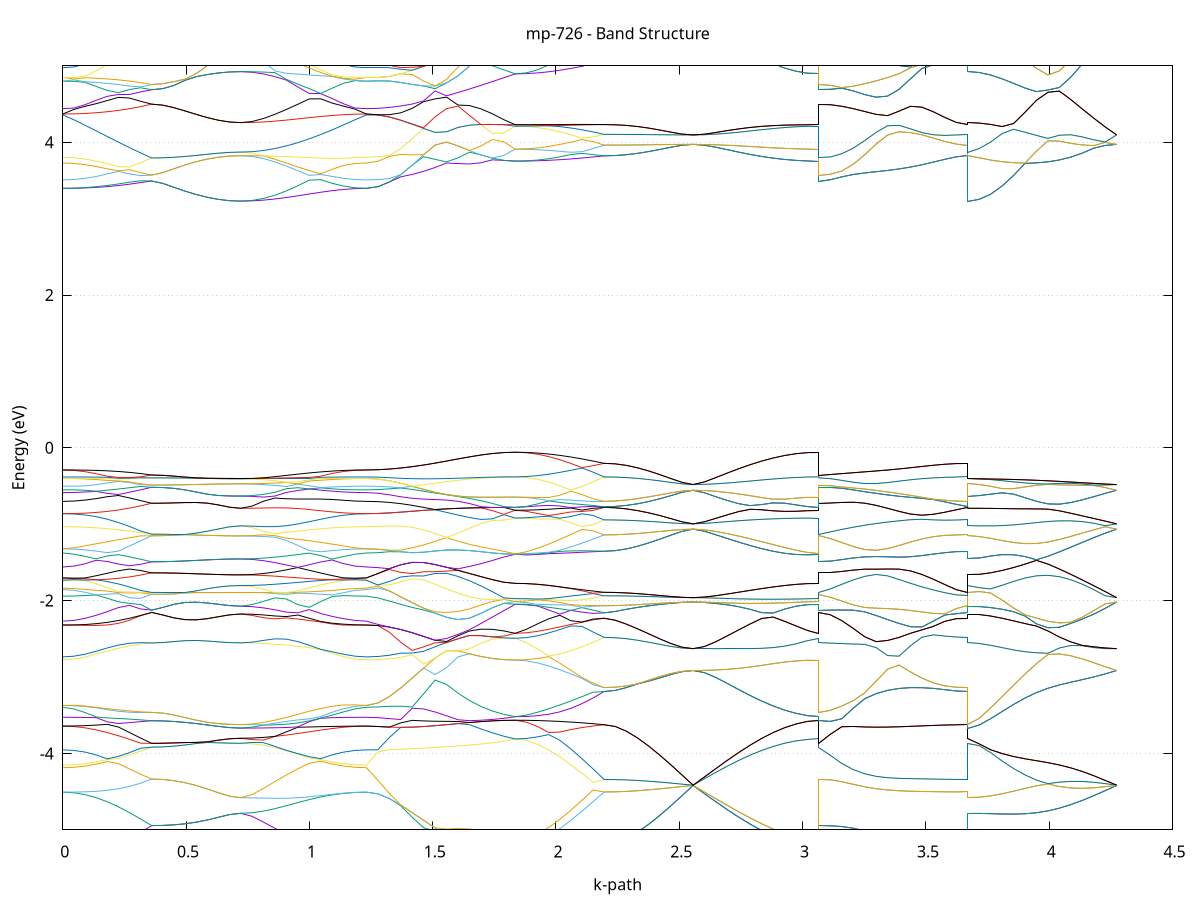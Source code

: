 set title 'mp-726 - Band Structure'
set xlabel 'k-path'
set ylabel 'Energy (eV)'
set grid y
set yrange [-5:5]
set terminal png size 800,600
set output 'mp-726_bands_gnuplot.png'
plot '-' using 1:2 with lines notitle, '-' using 1:2 with lines notitle, '-' using 1:2 with lines notitle, '-' using 1:2 with lines notitle, '-' using 1:2 with lines notitle, '-' using 1:2 with lines notitle, '-' using 1:2 with lines notitle, '-' using 1:2 with lines notitle, '-' using 1:2 with lines notitle, '-' using 1:2 with lines notitle, '-' using 1:2 with lines notitle, '-' using 1:2 with lines notitle, '-' using 1:2 with lines notitle, '-' using 1:2 with lines notitle, '-' using 1:2 with lines notitle, '-' using 1:2 with lines notitle, '-' using 1:2 with lines notitle, '-' using 1:2 with lines notitle, '-' using 1:2 with lines notitle, '-' using 1:2 with lines notitle, '-' using 1:2 with lines notitle, '-' using 1:2 with lines notitle, '-' using 1:2 with lines notitle, '-' using 1:2 with lines notitle, '-' using 1:2 with lines notitle, '-' using 1:2 with lines notitle, '-' using 1:2 with lines notitle, '-' using 1:2 with lines notitle, '-' using 1:2 with lines notitle, '-' using 1:2 with lines notitle, '-' using 1:2 with lines notitle, '-' using 1:2 with lines notitle, '-' using 1:2 with lines notitle, '-' using 1:2 with lines notitle, '-' using 1:2 with lines notitle, '-' using 1:2 with lines notitle, '-' using 1:2 with lines notitle, '-' using 1:2 with lines notitle, '-' using 1:2 with lines notitle, '-' using 1:2 with lines notitle, '-' using 1:2 with lines notitle, '-' using 1:2 with lines notitle, '-' using 1:2 with lines notitle, '-' using 1:2 with lines notitle, '-' using 1:2 with lines notitle, '-' using 1:2 with lines notitle, '-' using 1:2 with lines notitle, '-' using 1:2 with lines notitle, '-' using 1:2 with lines notitle, '-' using 1:2 with lines notitle, '-' using 1:2 with lines notitle, '-' using 1:2 with lines notitle, '-' using 1:2 with lines notitle, '-' using 1:2 with lines notitle, '-' using 1:2 with lines notitle, '-' using 1:2 with lines notitle, '-' using 1:2 with lines notitle, '-' using 1:2 with lines notitle, '-' using 1:2 with lines notitle, '-' using 1:2 with lines notitle, '-' using 1:2 with lines notitle, '-' using 1:2 with lines notitle, '-' using 1:2 with lines notitle, '-' using 1:2 with lines notitle, '-' using 1:2 with lines notitle, '-' using 1:2 with lines notitle, '-' using 1:2 with lines notitle, '-' using 1:2 with lines notitle, '-' using 1:2 with lines notitle, '-' using 1:2 with lines notitle, '-' using 1:2 with lines notitle, '-' using 1:2 with lines notitle, '-' using 1:2 with lines notitle, '-' using 1:2 with lines notitle, '-' using 1:2 with lines notitle, '-' using 1:2 with lines notitle, '-' using 1:2 with lines notitle, '-' using 1:2 with lines notitle, '-' using 1:2 with lines notitle, '-' using 1:2 with lines notitle, '-' using 1:2 with lines notitle, '-' using 1:2 with lines notitle, '-' using 1:2 with lines notitle, '-' using 1:2 with lines notitle, '-' using 1:2 with lines notitle, '-' using 1:2 with lines notitle, '-' using 1:2 with lines notitle, '-' using 1:2 with lines notitle, '-' using 1:2 with lines notitle, '-' using 1:2 with lines notitle, '-' using 1:2 with lines notitle, '-' using 1:2 with lines notitle, '-' using 1:2 with lines notitle, '-' using 1:2 with lines notitle, '-' using 1:2 with lines notitle, '-' using 1:2 with lines notitle, '-' using 1:2 with lines notitle, '-' using 1:2 with lines notitle, '-' using 1:2 with lines notitle, '-' using 1:2 with lines notitle, '-' using 1:2 with lines notitle, '-' using 1:2 with lines notitle, '-' using 1:2 with lines notitle, '-' using 1:2 with lines notitle, '-' using 1:2 with lines notitle, '-' using 1:2 with lines notitle, '-' using 1:2 with lines notitle, '-' using 1:2 with lines notitle, '-' using 1:2 with lines notitle, '-' using 1:2 with lines notitle, '-' using 1:2 with lines notitle, '-' using 1:2 with lines notitle, '-' using 1:2 with lines notitle, '-' using 1:2 with lines notitle, '-' using 1:2 with lines notitle, '-' using 1:2 with lines notitle, '-' using 1:2 with lines notitle, '-' using 1:2 with lines notitle, '-' using 1:2 with lines notitle, '-' using 1:2 with lines notitle, '-' using 1:2 with lines notitle, '-' using 1:2 with lines notitle, '-' using 1:2 with lines notitle, '-' using 1:2 with lines notitle, '-' using 1:2 with lines notitle, '-' using 1:2 with lines notitle, '-' using 1:2 with lines notitle, '-' using 1:2 with lines notitle
0.000000 -20.711079
0.045071 -20.709779
0.090142 -20.705779
0.135213 -20.699279
0.180284 -20.690379
0.225355 -20.679379
0.270426 -20.666579
0.315497 -20.652579
0.360568 -20.637679
0.360568 -20.637679
0.405639 -20.636479
0.450710 -20.632979
0.495781 -20.627379
0.540852 -20.619679
0.585923 -20.610279
0.630994 -20.599479
0.676065 -20.587879
0.721136 -20.579179
0.721136 -20.579179
0.767492 -20.593779
0.813849 -20.612179
0.860205 -20.630179
0.906562 -20.647379
0.952918 -20.663079
0.999274 -20.677079
1.045631 -20.688979
1.091987 -20.698479
1.138344 -20.705479
1.184700 -20.709679
1.231056 -20.711079
1.231056 -20.711079
1.277502 -20.706379
1.323948 -20.692479
1.370394 -20.669279
1.416840 -20.636979
1.463286 -20.595679
1.509731 -20.545579
1.556177 -20.486879
1.602623 -20.419879
1.649069 -20.345079
1.695515 -20.262779
1.741961 -20.173479
1.788406 -20.077579
1.834852 -19.975979
1.834852 -19.975979
1.879923 -19.975479
1.924994 -19.974079
1.970065 -19.971879
2.015136 -19.968779
2.060207 -19.965079
2.105278 -19.960779
2.150349 -19.956079
2.195420 -19.951079
2.195420 -19.951079
2.240491 -19.949679
2.285562 -19.945679
2.330633 -19.938979
2.375704 -19.929979
2.420775 -19.918979
2.465846 -19.906279
2.510917 -19.892879
2.555988 -19.883779
2.555988 -19.883779
2.602345 -19.891979
2.648701 -19.904779
2.695058 -19.917779
2.741414 -19.930079
2.787770 -19.941479
2.834127 -19.951479
2.880483 -19.960079
2.926839 -19.966979
2.973196 -19.971879
3.019552 -19.974979
3.065909 -19.975979
3.065909 -20.637679
3.112354 -20.633079
3.158800 -20.619379
3.205246 -20.596579
3.251692 -20.564879
3.298138 -20.524379
3.344584 -20.475279
3.391030 -20.417879
3.437475 -20.352479
3.483921 -20.279579
3.530367 -20.199579
3.576813 -20.113479
3.623259 -20.022879
3.669705 -19.951079
3.669705 -20.579179
3.716150 -20.574679
3.762596 -20.561279
3.809042 -20.538979
3.855488 -20.507979
3.901934 -20.468379
3.948380 -20.420379
3.994825 -20.364379
4.041271 -20.300579
4.087717 -20.229579
4.134163 -20.151679
4.180609 -20.067679
4.227055 -19.978079
4.273501 -19.883779
e
0.000000 -20.555279
0.045071 -20.556979
0.090142 -20.561879
0.135213 -20.569979
0.180284 -20.580479
0.225355 -20.593179
0.270426 -20.607379
0.315497 -20.622379
0.360568 -20.637679
0.360568 -20.637679
0.405639 -20.636479
0.450710 -20.632979
0.495781 -20.627379
0.540852 -20.619679
0.585923 -20.610279
0.630994 -20.599479
0.676065 -20.587879
0.721136 -20.579179
0.721136 -20.579179
0.767492 -20.578679
0.813849 -20.577379
0.860205 -20.575179
0.906562 -20.572379
0.952918 -20.569079
0.999274 -20.565679
1.045631 -20.562379
1.091987 -20.559479
1.138344 -20.557279
1.184700 -20.555779
1.231056 -20.555279
1.231056 -20.555279
1.277502 -20.550779
1.323948 -20.537479
1.370394 -20.515179
1.416840 -20.484279
1.463286 -20.444779
1.509731 -20.397079
1.556177 -20.341379
1.602623 -20.278179
1.649069 -20.208079
1.695515 -20.131979
1.741961 -20.051579
1.788406 -19.971979
1.834852 -19.975979
1.834852 -19.975979
1.879923 -19.974479
1.924994 -19.970179
1.970065 -19.963079
2.015136 -19.953479
2.060207 -19.941479
2.105278 -19.941279
2.150349 -19.946079
2.195420 -19.951079
2.195420 -19.951079
2.240491 -19.949679
2.285562 -19.945679
2.330633 -19.938979
2.375704 -19.929979
2.420775 -19.918979
2.465846 -19.906279
2.510917 -19.892879
2.555988 -19.883779
2.555988 -19.883779
2.602345 -19.891979
2.648701 -19.904779
2.695058 -19.917779
2.741414 -19.930079
2.787770 -19.941479
2.834127 -19.951479
2.880483 -19.960079
2.926839 -19.966979
2.973196 -19.971879
3.019552 -19.974979
3.065909 -19.975979
3.065909 -20.637679
3.112354 -20.633079
3.158800 -20.619379
3.205246 -20.596579
3.251692 -20.564879
3.298138 -20.524379
3.344584 -20.475279
3.391030 -20.417879
3.437475 -20.352479
3.483921 -20.279579
3.530367 -20.199579
3.576813 -20.113479
3.623259 -20.022879
3.669705 -19.951079
3.669705 -20.579179
3.716150 -20.574679
3.762596 -20.561279
3.809042 -20.538979
3.855488 -20.507979
3.901934 -20.468379
3.948380 -20.420379
3.994825 -20.364379
4.041271 -20.300579
4.087717 -20.229579
4.134163 -20.151679
4.180609 -20.067679
4.227055 -19.978079
4.273501 -19.883779
e
0.000000 -20.555279
0.045071 -20.554279
0.090142 -20.551479
0.135213 -20.547079
0.180284 -20.540879
0.225355 -20.533279
0.270426 -20.524679
0.315497 -20.515179
0.360568 -20.505179
0.360568 -20.505179
0.405639 -20.506579
0.450710 -20.510679
0.495781 -20.517179
0.540852 -20.525979
0.585923 -20.536479
0.630994 -20.548179
0.676065 -20.560379
0.721136 -20.569179
0.721136 -20.569179
0.767492 -20.568979
0.813849 -20.568179
0.860205 -20.566879
0.906562 -20.565279
0.952918 -20.563379
0.999274 -20.561379
1.045631 -20.559479
1.091987 -20.557779
1.138344 -20.556379
1.184700 -20.555579
1.231056 -20.555279
1.231056 -20.555279
1.277502 -20.550779
1.323948 -20.537479
1.370394 -20.515179
1.416840 -20.484279
1.463286 -20.444779
1.509731 -20.397079
1.556177 -20.341379
1.602623 -20.278179
1.649069 -20.208079
1.695515 -20.131979
1.741961 -20.051579
1.788406 -19.971979
1.834852 -19.924779
1.834852 -19.924779
1.879923 -19.925279
1.924994 -19.926879
1.970065 -19.929379
2.015136 -19.932679
2.060207 -19.936779
2.105278 -19.927579
2.150349 -19.912279
2.195420 -19.895979
2.195420 -19.895979
2.240491 -19.895579
2.285562 -19.894679
2.330633 -19.893179
2.375704 -19.891179
2.420775 -19.888779
2.465846 -19.886479
2.510917 -19.884579
2.555988 -19.883779
2.555988 -19.883779
2.602345 -19.886979
2.648701 -19.893079
2.695058 -19.899279
2.741414 -19.905079
2.787770 -19.910179
2.834127 -19.914679
2.880483 -19.918279
2.926839 -19.921179
2.973196 -19.923179
3.019552 -19.924379
3.065909 -19.924779
3.065909 -20.505179
3.112354 -20.500779
3.158800 -20.487679
3.205246 -20.465779
3.251692 -20.435379
3.298138 -20.396679
3.344584 -20.349879
3.391030 -20.295279
3.437475 -20.233379
3.483921 -20.164579
3.530367 -20.089579
3.576813 -20.009579
3.623259 -19.927379
3.669705 -19.895979
3.669705 -20.569179
3.716150 -20.564679
3.762596 -20.551179
3.809042 -20.528779
3.855488 -20.497579
3.901934 -20.457679
3.948380 -20.409479
3.994825 -20.353079
4.041271 -20.288779
4.087717 -20.217279
4.134163 -20.138779
4.180609 -20.053879
4.227055 -19.963379
4.273501 -19.883779
e
0.000000 -20.452679
0.045071 -20.453679
0.090142 -20.456679
0.135213 -20.461679
0.180284 -20.468279
0.225355 -20.476279
0.270426 -20.485379
0.315497 -20.495179
0.360568 -20.505179
0.360568 -20.505179
0.405639 -20.506579
0.450710 -20.510679
0.495781 -20.517179
0.540852 -20.525979
0.585923 -20.536479
0.630994 -20.548179
0.676065 -20.560379
0.721136 -20.569179
0.721136 -20.569179
0.767492 -20.554979
0.813849 -20.537379
0.860205 -20.520679
0.906562 -20.505279
0.952918 -20.491679
0.999274 -20.479779
1.045631 -20.470079
1.091987 -20.462479
1.138344 -20.456979
1.184700 -20.453779
1.231056 -20.452679
1.231056 -20.452679
1.277502 -20.448379
1.323948 -20.435579
1.370394 -20.414179
1.416840 -20.384579
1.463286 -20.346879
1.509731 -20.301279
1.556177 -20.248279
1.602623 -20.188179
1.649069 -20.121579
1.695515 -20.049079
1.741961 -19.971279
1.788406 -19.889179
1.834852 -19.924779
1.834852 -19.924779
1.879923 -19.923479
1.924994 -19.919679
1.970065 -19.913379
2.015136 -19.904979
2.060207 -19.894479
2.105278 -19.882479
2.150349 -19.879179
2.195420 -19.895979
2.195420 -19.895979
2.240491 -19.895579
2.285562 -19.894679
2.330633 -19.893179
2.375704 -19.891179
2.420775 -19.888779
2.465846 -19.886479
2.510917 -19.884579
2.555988 -19.883779
2.555988 -19.883779
2.602345 -19.886979
2.648701 -19.893079
2.695058 -19.899279
2.741414 -19.905079
2.787770 -19.910179
2.834127 -19.914679
2.880483 -19.918279
2.926839 -19.921179
2.973196 -19.923179
3.019552 -19.924379
3.065909 -19.924779
3.065909 -20.505179
3.112354 -20.500779
3.158800 -20.487679
3.205246 -20.465779
3.251692 -20.435379
3.298138 -20.396679
3.344584 -20.349879
3.391030 -20.295279
3.437475 -20.233379
3.483921 -20.164579
3.530367 -20.089579
3.576813 -20.009579
3.623259 -19.927379
3.669705 -19.895979
3.669705 -20.569179
3.716150 -20.564679
3.762596 -20.551179
3.809042 -20.528779
3.855488 -20.497579
3.901934 -20.457679
3.948380 -20.409479
3.994825 -20.353079
4.041271 -20.288779
4.087717 -20.217279
4.134163 -20.138779
4.180609 -20.053879
4.227055 -19.963379
4.273501 -19.883779
e
0.000000 -19.007279
0.045071 -19.005479
0.090142 -19.000079
0.135213 -18.991379
0.180284 -18.979679
0.225355 -18.965779
0.270426 -18.950079
0.315497 -18.933179
0.360568 -18.915979
0.360568 -18.915979
0.405639 -18.914979
0.450710 -18.912079
0.495781 -18.907479
0.540852 -18.901479
0.585923 -18.894879
0.630994 -18.888579
0.676065 -18.883679
0.721136 -18.881779
0.721136 -18.881779
0.767492 -18.886579
0.813849 -18.898379
0.860205 -18.913679
0.906562 -18.930479
0.952918 -18.947379
0.999274 -18.963579
1.045631 -18.978179
1.091987 -18.990379
1.138344 -18.999679
1.184700 -19.005379
1.231056 -19.007279
1.231056 -19.007279
1.277502 -19.013479
1.323948 -19.031979
1.370394 -19.062479
1.416840 -19.104679
1.463286 -19.157579
1.509731 -19.220179
1.556177 -19.297879
1.602623 -19.412879
1.649069 -19.529079
1.695515 -19.644779
1.741961 -19.758579
1.788406 -19.869379
1.834852 -19.803679
1.834852 -19.803679
1.879923 -19.805679
1.924994 -19.811479
1.970065 -19.820679
2.015136 -19.832679
2.060207 -19.846879
2.105278 -19.862579
2.150349 -19.869279
2.195420 -19.855379
2.195420 -19.855379
2.240491 -19.855779
2.285562 -19.856779
2.330633 -19.858279
2.375704 -19.860379
2.420775 -19.862779
2.465846 -19.865179
2.510917 -19.867179
2.555988 -19.867879
2.555988 -19.867879
2.602345 -19.864279
2.648701 -19.856979
2.695058 -19.848679
2.741414 -19.840279
2.787770 -19.832079
2.834127 -19.824379
2.880483 -19.817579
2.926839 -19.811779
2.973196 -19.807379
3.019552 -19.804679
3.065909 -19.803679
3.065909 -18.915979
3.112354 -18.924179
3.158800 -18.948279
3.205246 -18.987579
3.251692 -19.040579
3.298138 -19.105979
3.344584 -19.182279
3.391030 -19.274179
3.437475 -19.379979
3.483921 -19.489179
3.530367 -19.598679
3.576813 -19.706579
3.623259 -19.809679
3.669705 -19.855379
3.669705 -18.881779
3.716150 -18.891679
3.762596 -18.920679
3.809042 -18.967279
3.855488 -19.029179
3.901934 -19.103779
3.948380 -19.188579
3.994825 -19.280979
4.041271 -19.378779
4.087717 -19.479779
4.134163 -19.582379
4.180609 -19.684779
4.227055 -19.785679
4.273501 -19.867879
e
0.000000 -18.831379
0.045071 -18.832979
0.090142 -18.837679
0.135213 -18.845379
0.180284 -18.855679
0.225355 -18.868379
0.270426 -18.883079
0.315497 -18.899079
0.360568 -18.915979
0.360568 -18.915979
0.405639 -18.914979
0.450710 -18.912079
0.495781 -18.907479
0.540852 -18.901479
0.585923 -18.894879
0.630994 -18.888579
0.676065 -18.883679
0.721136 -18.881779
0.721136 -18.881779
0.767492 -18.880779
0.813849 -18.878079
0.860205 -18.873579
0.906562 -18.867779
0.952918 -18.860979
0.999274 -18.853779
1.045631 -18.846779
1.091987 -18.840579
1.138344 -18.835679
1.184700 -18.832479
1.231056 -18.831379
1.231056 -18.831379
1.277502 -18.841679
1.323948 -18.871879
1.370394 -18.920179
1.416840 -18.983979
1.463286 -19.080479
1.509731 -19.186279
1.556177 -19.291179
1.602623 -19.369079
1.649069 -19.452079
1.695515 -19.541779
1.741961 -19.641079
1.788406 -19.732179
1.834852 -19.803679
1.834852 -19.803679
1.879923 -19.803479
1.924994 -19.802879
1.970065 -19.801879
2.015136 -19.804279
2.060207 -19.815279
2.105278 -19.827879
2.150349 -19.841379
2.195420 -19.855379
2.195420 -19.855379
2.240491 -19.855779
2.285562 -19.856779
2.330633 -19.858279
2.375704 -19.860379
2.420775 -19.862779
2.465846 -19.865179
2.510917 -19.867179
2.555988 -19.867879
2.555988 -19.867879
2.602345 -19.864279
2.648701 -19.856979
2.695058 -19.848679
2.741414 -19.840279
2.787770 -19.832079
2.834127 -19.824379
2.880483 -19.817579
2.926839 -19.811779
2.973196 -19.807379
3.019552 -19.804679
3.065909 -19.803679
3.065909 -18.915979
3.112354 -18.924179
3.158800 -18.948279
3.205246 -18.987579
3.251692 -19.040579
3.298138 -19.105979
3.344584 -19.182279
3.391030 -19.274179
3.437475 -19.379979
3.483921 -19.489179
3.530367 -19.598679
3.576813 -19.706579
3.623259 -19.809679
3.669705 -19.855379
3.669705 -18.881779
3.716150 -18.891679
3.762596 -18.920679
3.809042 -18.967279
3.855488 -19.029179
3.901934 -19.103779
3.948380 -19.188579
3.994825 -19.280979
4.041271 -19.378779
4.087717 -19.479779
4.134163 -19.582379
4.180609 -19.684779
4.227055 -19.785679
4.273501 -19.867879
e
0.000000 -18.831379
0.045071 -18.830779
0.090142 -18.828979
0.135213 -18.826079
0.180284 -18.822179
0.225355 -18.817679
0.270426 -18.812579
0.315497 -18.807179
0.360568 -18.801779
0.360568 -18.801779
0.405639 -18.802479
0.450710 -18.804579
0.495781 -18.807879
0.540852 -18.812279
0.585923 -18.817279
0.630994 -18.822379
0.676065 -18.826279
0.721136 -18.827879
0.721136 -18.827879
0.767492 -18.827979
0.813849 -18.828179
0.860205 -18.828479
0.906562 -18.828979
0.952918 -18.829479
0.999274 -18.829979
1.045631 -18.830379
1.091987 -18.830879
1.138344 -18.831179
1.184700 -18.831379
1.231056 -18.831379
1.231056 -18.831379
1.277502 -18.841679
1.323948 -18.871879
1.370394 -18.920179
1.416840 -18.983979
1.463286 -19.060579
1.509731 -19.146879
1.556177 -19.240479
1.602623 -19.338979
1.649069 -19.440179
1.695515 -19.541779
1.741961 -19.641079
1.788406 -19.732179
1.834852 -19.783279
1.834852 -19.783279
1.879923 -19.784579
1.924994 -19.788679
1.970065 -19.795279
2.015136 -19.800479
2.060207 -19.798879
2.105278 -19.797079
2.150349 -19.795079
2.195420 -19.793179
2.195420 -19.793179
2.240491 -19.794779
2.285562 -19.799679
2.330633 -19.807479
2.375704 -19.817979
2.420775 -19.830479
2.465846 -19.844279
2.510917 -19.858479
2.555988 -19.867879
2.555988 -19.867879
2.602345 -19.859879
2.648701 -19.847279
2.695058 -19.834879
2.741414 -19.823279
2.787770 -19.812879
2.834127 -19.803879
2.880483 -19.796479
2.926839 -19.790679
2.973196 -19.786579
3.019552 -19.784079
3.065909 -19.783279
3.065909 -18.801779
3.112354 -18.814379
3.158800 -18.850879
3.205246 -18.908279
3.251692 -18.982579
3.298138 -19.069679
3.344584 -19.165279
3.391030 -19.260079
3.437475 -19.350979
3.483921 -19.444479
3.530367 -19.539879
3.576813 -19.635379
3.623259 -19.727979
3.669705 -19.793179
3.669705 -18.827879
3.716150 -18.838779
3.762596 -18.870579
3.809042 -18.921179
3.855488 -18.987579
3.901934 -19.066779
3.948380 -19.155879
3.994825 -19.252079
4.041271 -19.353079
4.087717 -19.456879
4.134163 -19.561679
4.180609 -19.665979
4.227055 -19.768479
4.273501 -19.867879
e
0.000000 -18.776379
0.045071 -18.776779
0.090142 -18.778079
0.135213 -18.780379
0.180284 -18.783379
0.225355 -18.787179
0.270426 -18.791579
0.315497 -18.796479
0.360568 -18.801779
0.360568 -18.801779
0.405639 -18.802479
0.450710 -18.804579
0.495781 -18.807879
0.540852 -18.812279
0.585923 -18.817279
0.630994 -18.822379
0.676065 -18.826279
0.721136 -18.827879
0.721136 -18.827879
0.767492 -18.824579
0.813849 -18.817279
0.860205 -18.809079
0.906562 -18.801179
0.952918 -18.794379
0.999274 -18.788679
1.045631 -18.784179
1.091987 -18.780679
1.138344 -18.778279
1.184700 -18.776779
1.231056 -18.776379
1.231056 -18.776379
1.277502 -18.791179
1.323948 -18.833879
1.370394 -18.899779
1.416840 -18.983579
1.463286 -19.060579
1.509731 -19.146879
1.556177 -19.240479
1.602623 -19.338979
1.649069 -19.440179
1.695515 -19.538679
1.741961 -19.627179
1.788406 -19.715979
1.834852 -19.783279
1.834852 -19.783279
1.879923 -19.783479
1.924994 -19.784079
1.970065 -19.784979
2.015136 -19.786179
2.060207 -19.787579
2.105278 -19.789279
2.150349 -19.791179
2.195420 -19.793179
2.195420 -19.793179
2.240491 -19.794779
2.285562 -19.799679
2.330633 -19.807479
2.375704 -19.817979
2.420775 -19.830479
2.465846 -19.844279
2.510917 -19.858479
2.555988 -19.867879
2.555988 -19.867879
2.602345 -19.859879
2.648701 -19.847279
2.695058 -19.834879
2.741414 -19.823279
2.787770 -19.812879
2.834127 -19.803879
2.880483 -19.796479
2.926839 -19.790679
2.973196 -19.786579
3.019552 -19.784079
3.065909 -19.783279
3.065909 -18.801779
3.112354 -18.814379
3.158800 -18.850879
3.205246 -18.908279
3.251692 -18.982579
3.298138 -19.069679
3.344584 -19.165279
3.391030 -19.260079
3.437475 -19.350979
3.483921 -19.444479
3.530367 -19.539879
3.576813 -19.635379
3.623259 -19.727979
3.669705 -19.793179
3.669705 -18.827879
3.716150 -18.838779
3.762596 -18.870579
3.809042 -18.921179
3.855488 -18.987579
3.901934 -19.066779
3.948380 -19.155879
3.994825 -19.252079
4.041271 -19.353079
4.087717 -19.456879
4.134163 -19.561679
4.180609 -19.665979
4.227055 -19.768479
4.273501 -19.867879
e
0.000000 -17.841679
0.045071 -17.841479
0.090142 -17.841079
0.135213 -17.840379
0.180284 -17.839479
0.225355 -17.838279
0.270426 -17.836879
0.315497 -17.835379
0.360568 -17.833779
0.360568 -17.833779
0.405639 -17.833679
0.450710 -17.833579
0.495781 -17.833379
0.540852 -17.833079
0.585923 -17.832879
0.630994 -17.832679
0.676065 -17.832579
0.721136 -17.832479
0.721136 -17.832479
0.767492 -17.832779
0.813849 -17.833479
0.860205 -17.834479
0.906562 -17.835579
0.952918 -17.836879
0.999274 -17.838179
1.045631 -17.839379
1.091987 -17.840279
1.138344 -17.840979
1.184700 -17.841479
1.231056 -17.841679
1.231056 -17.841679
1.277502 -17.834179
1.323948 -17.826279
1.370394 -17.828879
1.416840 -17.831279
1.463286 -17.832879
1.509731 -17.832679
1.556177 -17.830479
1.602623 -17.825879
1.649069 -17.818879
1.695515 -17.809379
1.741961 -17.797879
1.788406 -17.784579
1.834852 -17.769979
1.834852 -17.769979
1.879923 -17.769479
1.924994 -17.768079
1.970065 -17.765679
2.015136 -17.762479
2.060207 -17.758479
2.105278 -17.753879
2.150349 -17.748779
2.195420 -17.743379
2.195420 -17.743379
2.240491 -17.741179
2.285562 -17.734579
2.330633 -17.723879
2.375704 -17.709779
2.420775 -17.692879
2.465846 -17.674479
2.510917 -17.656779
2.555988 -17.647179
2.555988 -17.647179
2.602345 -17.654979
2.648701 -17.670579
2.695058 -17.687779
2.741414 -17.704679
2.787770 -17.720479
2.834127 -17.734779
2.880483 -17.746979
2.926839 -17.756879
2.973196 -17.764079
3.019552 -17.768479
3.065909 -17.769979
3.065909 -17.833779
3.112354 -17.830379
3.158800 -17.823479
3.205246 -17.817579
3.251692 -17.811779
3.298138 -17.805179
3.344584 -17.797479
3.391030 -17.788779
3.437475 -17.779279
3.483921 -17.769379
3.530367 -17.759879
3.576813 -17.751479
3.623259 -17.745579
3.669705 -17.743379
3.669705 -17.832479
3.716150 -17.828779
3.762596 -17.817979
3.809042 -17.801679
3.855488 -17.786979
3.901934 -17.773379
3.948380 -17.758579
3.994825 -17.742879
4.041271 -17.726579
4.087717 -17.710079
4.134163 -17.693679
4.180609 -17.677579
4.227055 -17.661979
4.273501 -17.647179
e
0.000000 -17.823579
0.045071 -17.823879
0.090142 -17.824579
0.135213 -17.825779
0.180284 -17.827179
0.225355 -17.828679
0.270426 -17.830279
0.315497 -17.832079
0.360568 -17.833779
0.360568 -17.833779
0.405639 -17.833679
0.450710 -17.833579
0.495781 -17.833379
0.540852 -17.833079
0.585923 -17.832879
0.630994 -17.832679
0.676065 -17.832579
0.721136 -17.832479
0.721136 -17.832479
0.767492 -17.832379
0.813849 -17.831979
0.860205 -17.831379
0.906562 -17.830479
0.952918 -17.829379
0.999274 -17.828179
1.045631 -17.826979
1.091987 -17.825779
1.138344 -17.824679
1.184700 -17.823879
1.231056 -17.823579
1.231056 -17.823579
1.277502 -17.824279
1.323948 -17.813579
1.370394 -17.796279
1.416840 -17.784179
1.463286 -17.771379
1.509731 -17.758779
1.556177 -17.747179
1.602623 -17.737079
1.649069 -17.728679
1.695515 -17.722379
1.741961 -17.738479
1.788406 -17.754479
1.834852 -17.769979
1.834852 -17.769979
1.879923 -17.767679
1.924994 -17.760879
1.970065 -17.749779
2.015136 -17.735079
2.060207 -17.727479
2.105278 -17.732579
2.150349 -17.737979
2.195420 -17.743379
2.195420 -17.743379
2.240491 -17.741179
2.285562 -17.734579
2.330633 -17.723879
2.375704 -17.709779
2.420775 -17.692879
2.465846 -17.674479
2.510917 -17.656779
2.555988 -17.647179
2.555988 -17.647179
2.602345 -17.654979
2.648701 -17.670579
2.695058 -17.687779
2.741414 -17.704679
2.787770 -17.720479
2.834127 -17.734779
2.880483 -17.746979
2.926839 -17.756879
2.973196 -17.764079
3.019552 -17.768479
3.065909 -17.769979
3.065909 -17.833779
3.112354 -17.830379
3.158800 -17.823479
3.205246 -17.817579
3.251692 -17.811779
3.298138 -17.805179
3.344584 -17.797479
3.391030 -17.788779
3.437475 -17.779279
3.483921 -17.769379
3.530367 -17.759879
3.576813 -17.751479
3.623259 -17.745579
3.669705 -17.743379
3.669705 -17.832479
3.716150 -17.828779
3.762596 -17.817979
3.809042 -17.801679
3.855488 -17.786979
3.901934 -17.773379
3.948380 -17.758579
3.994825 -17.742879
4.041271 -17.726579
4.087717 -17.710079
4.134163 -17.693679
4.180609 -17.677579
4.227055 -17.661979
4.273501 -17.647179
e
0.000000 -17.815679
0.045071 -17.815679
0.090142 -17.815579
0.135213 -17.815479
0.180284 -17.815279
0.225355 -17.815079
0.270426 -17.814979
0.315497 -17.814779
0.360568 -17.814679
0.360568 -17.814679
0.405639 -17.814679
0.450710 -17.814779
0.495781 -17.814979
0.540852 -17.815179
0.585923 -17.815379
0.630994 -17.815679
0.676065 -17.815679
0.721136 -17.815779
0.721136 -17.815779
0.767492 -17.815779
0.813849 -17.815779
0.860205 -17.815779
0.906562 -17.815779
0.952918 -17.815779
0.999274 -17.815779
1.045631 -17.815779
1.091987 -17.815679
1.138344 -17.815679
1.184700 -17.815679
1.231056 -17.815679
1.231056 -17.815679
1.277502 -17.813279
1.323948 -17.806479
1.370394 -17.796279
1.416840 -17.784179
1.463286 -17.771379
1.509731 -17.758779
1.556177 -17.747179
1.602623 -17.737079
1.649069 -17.728679
1.695515 -17.722179
1.741961 -17.717379
1.788406 -17.714579
1.834852 -17.713579
1.834852 -17.713579
1.879923 -17.714179
1.924994 -17.716079
1.970065 -17.718979
2.015136 -17.722879
2.060207 -17.717179
2.105278 -17.696979
2.150349 -17.675379
2.195420 -17.653179
2.195420 -17.653179
2.240491 -17.652979
2.285562 -17.652379
2.330633 -17.651479
2.375704 -17.650279
2.420775 -17.649179
2.465846 -17.648179
2.510917 -17.647379
2.555988 -17.647179
2.555988 -17.647179
2.602345 -17.650379
2.648701 -17.657879
2.695058 -17.666979
2.741414 -17.676379
2.787770 -17.685279
2.834127 -17.693379
2.880483 -17.700379
2.926839 -17.706079
2.973196 -17.710179
3.019552 -17.712779
3.065909 -17.713579
3.065909 -17.814679
3.112354 -17.812279
3.158800 -17.802879
3.205246 -17.784279
3.251692 -17.760279
3.298138 -17.734579
3.344584 -17.709479
3.391030 -17.686579
3.437475 -17.667379
3.483921 -17.653479
3.530367 -17.647679
3.576813 -17.648779
3.623259 -17.651779
3.669705 -17.653179
3.669705 -17.815779
3.716150 -17.813679
3.762596 -17.807779
3.809042 -17.798679
3.855488 -17.781679
3.901934 -17.759779
3.948380 -17.737279
3.994825 -17.714979
4.041271 -17.693479
4.087717 -17.673379
4.134163 -17.654679
4.180609 -17.637479
4.227055 -17.633379
4.273501 -17.647179
e
0.000000 -17.815679
0.045071 -17.815579
0.090142 -17.815379
0.135213 -17.815079
0.180284 -17.814779
0.225355 -17.814679
0.270426 -17.814579
0.315497 -17.814579
0.360568 -17.814679
0.360568 -17.814679
0.405639 -17.814679
0.450710 -17.814779
0.495781 -17.814979
0.540852 -17.815179
0.585923 -17.815379
0.630994 -17.815679
0.676065 -17.815679
0.721136 -17.815779
0.721136 -17.815779
0.767492 -17.815679
0.813849 -17.815479
0.860205 -17.815079
0.906562 -17.814779
0.952918 -17.814579
0.999274 -17.814579
1.045631 -17.814679
1.091987 -17.814879
1.138344 -17.815279
1.184700 -17.815479
1.231056 -17.815679
1.231056 -17.815679
1.277502 -17.813279
1.323948 -17.806479
1.370394 -17.783779
1.416840 -17.749279
1.463286 -17.713479
1.509731 -17.679179
1.556177 -17.677079
1.602623 -17.691279
1.649069 -17.706579
1.695515 -17.722179
1.741961 -17.717379
1.788406 -17.714579
1.834852 -17.713579
1.834852 -17.713579
1.879923 -17.711279
1.924994 -17.704779
1.970065 -17.694079
2.015136 -17.679879
2.060207 -17.662779
2.105278 -17.643479
2.150349 -17.631179
2.195420 -17.653179
2.195420 -17.653179
2.240491 -17.652979
2.285562 -17.652379
2.330633 -17.651479
2.375704 -17.650279
2.420775 -17.649179
2.465846 -17.648179
2.510917 -17.647379
2.555988 -17.647179
2.555988 -17.647179
2.602345 -17.650379
2.648701 -17.657879
2.695058 -17.666979
2.741414 -17.676379
2.787770 -17.685279
2.834127 -17.693379
2.880483 -17.700379
2.926839 -17.706079
2.973196 -17.710179
3.019552 -17.712779
3.065909 -17.713579
3.065909 -17.814679
3.112354 -17.812279
3.158800 -17.802879
3.205246 -17.784279
3.251692 -17.760279
3.298138 -17.734579
3.344584 -17.709479
3.391030 -17.686579
3.437475 -17.667379
3.483921 -17.653479
3.530367 -17.647679
3.576813 -17.648779
3.623259 -17.651779
3.669705 -17.653179
3.669705 -17.815779
3.716150 -17.813679
3.762596 -17.807779
3.809042 -17.798679
3.855488 -17.781679
3.901934 -17.759779
3.948380 -17.737279
3.994825 -17.714979
4.041271 -17.693479
4.087717 -17.673379
4.134163 -17.654679
4.180609 -17.637479
4.227055 -17.633379
4.273501 -17.647179
e
0.000000 -17.625079
0.045071 -17.624079
0.090142 -17.621179
0.135213 -17.616479
0.180284 -17.610179
0.225355 -17.602479
0.270426 -17.593679
0.315497 -17.584079
0.360568 -17.573979
0.360568 -17.573979
0.405639 -17.574379
0.450710 -17.575379
0.495781 -17.576779
0.540852 -17.578379
0.585923 -17.579879
0.630994 -17.581179
0.676065 -17.581979
0.721136 -17.582179
0.721136 -17.582179
0.767492 -17.582879
0.813849 -17.585079
0.860205 -17.588379
0.906562 -17.592979
0.952918 -17.598579
0.999274 -17.604679
1.045631 -17.610879
1.091987 -17.616479
1.138344 -17.621079
1.184700 -17.623979
1.231056 -17.625079
1.231056 -17.625079
1.277502 -17.626179
1.323948 -17.629579
1.370394 -17.635179
1.416840 -17.642979
1.463286 -17.652679
1.509731 -17.664079
1.556177 -17.647879
1.602623 -17.620479
1.649069 -17.597079
1.695515 -17.577879
1.741961 -17.562679
1.788406 -17.551079
1.834852 -17.542679
1.834852 -17.542679
1.879923 -17.544779
1.924994 -17.550979
1.970065 -17.560979
2.015136 -17.574479
2.060207 -17.591179
2.105278 -17.610279
2.150349 -17.622879
2.195420 -17.601679
2.195420 -17.601679
2.240491 -17.601979
2.285562 -17.602479
2.330633 -17.603279
2.375704 -17.604379
2.420775 -17.605479
2.465846 -17.606479
2.510917 -17.607179
2.555988 -17.607479
2.555988 -17.607479
2.602345 -17.604279
2.648701 -17.596779
2.695058 -17.587879
2.741414 -17.578679
2.787770 -17.569979
2.834127 -17.562179
2.880483 -17.555379
2.926839 -17.549979
2.973196 -17.545979
3.019552 -17.543479
3.065909 -17.542679
3.065909 -17.573979
3.112354 -17.574579
3.158800 -17.576179
3.205246 -17.578979
3.251692 -17.582979
3.298138 -17.588079
3.344584 -17.594079
3.391030 -17.600579
3.437475 -17.606979
3.483921 -17.611579
3.530367 -17.611579
3.576813 -17.607379
3.623259 -17.603379
3.669705 -17.601679
3.669705 -17.582179
3.716150 -17.582079
3.762596 -17.581479
3.809042 -17.580979
3.855488 -17.580979
3.901934 -17.581779
3.948380 -17.583879
3.994825 -17.587579
4.041271 -17.593179
4.087717 -17.600579
4.134163 -17.609879
4.180609 -17.620879
4.227055 -17.621779
4.273501 -17.607479
e
0.000000 -17.547379
0.045071 -17.547079
0.090142 -17.546279
0.135213 -17.545079
0.180284 -17.543779
0.225355 -17.546079
0.270426 -17.554379
0.315497 -17.563979
0.360568 -17.573979
0.360568 -17.573979
0.405639 -17.574379
0.450710 -17.575379
0.495781 -17.576779
0.540852 -17.578379
0.585923 -17.579879
0.630994 -17.581179
0.676065 -17.581979
0.721136 -17.582179
0.721136 -17.582179
0.767492 -17.580979
0.813849 -17.577279
0.860205 -17.571379
0.906562 -17.563879
0.952918 -17.555479
0.999274 -17.546779
1.045631 -17.542779
1.091987 -17.544779
1.138344 -17.546179
1.184700 -17.547079
1.231056 -17.547379
1.231056 -17.547379
1.277502 -17.547079
1.323948 -17.546079
1.370394 -17.544579
1.416840 -17.542579
1.463286 -17.540279
1.509731 -17.537879
1.556177 -17.535479
1.602623 -17.533679
1.649069 -17.532579
1.695515 -17.532579
1.741961 -17.533879
1.788406 -17.537179
1.834852 -17.542679
1.834852 -17.542679
1.879923 -17.542179
1.924994 -17.540679
1.970065 -17.538179
2.015136 -17.535079
2.060207 -17.543379
2.105278 -17.561279
2.150349 -17.580979
2.195420 -17.601679
2.195420 -17.601679
2.240491 -17.601979
2.285562 -17.602479
2.330633 -17.603279
2.375704 -17.604379
2.420775 -17.605479
2.465846 -17.606479
2.510917 -17.607179
2.555988 -17.607479
2.555988 -17.607479
2.602345 -17.604279
2.648701 -17.596779
2.695058 -17.587879
2.741414 -17.578679
2.787770 -17.569979
2.834127 -17.562179
2.880483 -17.555379
2.926839 -17.549979
2.973196 -17.545979
3.019552 -17.543479
3.065909 -17.542679
3.065909 -17.573979
3.112354 -17.574579
3.158800 -17.576179
3.205246 -17.578979
3.251692 -17.582979
3.298138 -17.588079
3.344584 -17.594079
3.391030 -17.600579
3.437475 -17.606979
3.483921 -17.611579
3.530367 -17.611579
3.576813 -17.607379
3.623259 -17.603379
3.669705 -17.601679
3.669705 -17.582179
3.716150 -17.582079
3.762596 -17.581479
3.809042 -17.580979
3.855488 -17.580979
3.901934 -17.581779
3.948380 -17.583879
3.994825 -17.587579
4.041271 -17.593179
4.087717 -17.600579
4.134163 -17.609879
4.180609 -17.620879
4.227055 -17.621779
4.273501 -17.607479
e
0.000000 -17.521279
0.045071 -17.522279
0.090142 -17.525179
0.135213 -17.529979
0.180284 -17.535979
0.225355 -17.539479
0.270426 -17.537879
0.315497 -17.535579
0.360568 -17.533079
0.360568 -17.533079
0.405639 -17.532779
0.450710 -17.532079
0.495781 -17.530979
0.540852 -17.529779
0.585923 -17.528679
0.630994 -17.527779
0.676065 -17.527179
0.721136 -17.526879
0.721136 -17.526879
0.767492 -17.527479
0.813849 -17.529179
0.860205 -17.531579
0.906562 -17.534479
0.952918 -17.537479
0.999274 -17.540279
1.045631 -17.538579
1.091987 -17.531379
1.138344 -17.525879
1.184700 -17.522479
1.231056 -17.521279
1.231056 -17.521279
1.277502 -17.520879
1.323948 -17.519879
1.370394 -17.518179
1.416840 -17.515979
1.463286 -17.513479
1.509731 -17.510679
1.556177 -17.507879
1.602623 -17.505279
1.649069 -17.503079
1.695515 -17.501179
1.741961 -17.499679
1.788406 -17.498779
1.834852 -17.498479
1.834852 -17.498479
1.879923 -17.500379
1.924994 -17.506079
1.970065 -17.515379
2.015136 -17.527979
2.060207 -17.531379
2.105278 -17.527279
2.150349 -17.522979
2.195420 -17.518679
2.195420 -17.518679
2.240491 -17.520679
2.285562 -17.526479
2.330633 -17.535879
2.375704 -17.548579
2.420775 -17.563979
2.465846 -17.581179
2.510917 -17.598179
2.555988 -17.607479
2.555988 -17.607479
2.602345 -17.599879
2.648701 -17.585079
2.695058 -17.569179
2.741414 -17.553979
2.787770 -17.539979
2.834127 -17.527779
2.880483 -17.517479
2.926839 -17.509279
2.973196 -17.503379
3.019552 -17.499779
3.065909 -17.498479
3.065909 -17.533079
3.112354 -17.532679
3.158800 -17.531579
3.205246 -17.529679
3.251692 -17.527479
3.298138 -17.525179
3.344584 -17.522979
3.391030 -17.521179
3.437475 -17.519779
3.483921 -17.518879
3.530367 -17.518479
3.576813 -17.518479
3.623259 -17.518679
3.669705 -17.518679
3.669705 -17.526879
3.716150 -17.527379
3.762596 -17.528679
3.809042 -17.530779
3.855488 -17.533879
3.901934 -17.537779
3.948380 -17.542679
3.994825 -17.548479
4.041271 -17.555379
4.087717 -17.563379
4.134163 -17.572579
4.180609 -17.582879
4.227055 -17.594479
4.273501 -17.607479
e
0.000000 -17.521279
0.045071 -17.521479
0.090142 -17.522079
0.135213 -17.523179
0.180284 -17.524579
0.225355 -17.526279
0.270426 -17.528379
0.315497 -17.530679
0.360568 -17.533079
0.360568 -17.533079
0.405639 -17.532779
0.450710 -17.532079
0.495781 -17.530979
0.540852 -17.529779
0.585923 -17.528679
0.630994 -17.527779
0.676065 -17.527179
0.721136 -17.526879
0.721136 -17.526879
0.767492 -17.526779
0.813849 -17.526479
0.860205 -17.525779
0.906562 -17.525079
0.952918 -17.524279
0.999274 -17.523379
1.045631 -17.522679
1.091987 -17.521979
1.138344 -17.521579
1.184700 -17.521379
1.231056 -17.521279
1.231056 -17.521279
1.277502 -17.520879
1.323948 -17.519879
1.370394 -17.518179
1.416840 -17.515979
1.463286 -17.513479
1.509731 -17.510679
1.556177 -17.507879
1.602623 -17.505279
1.649069 -17.503079
1.695515 -17.501179
1.741961 -17.499679
1.788406 -17.498779
1.834852 -17.498479
1.834852 -17.498479
1.879923 -17.498879
1.924994 -17.499979
1.970065 -17.501779
2.015136 -17.504179
2.060207 -17.507179
2.105278 -17.510679
2.150349 -17.514579
2.195420 -17.518679
2.195420 -17.518679
2.240491 -17.520679
2.285562 -17.526479
2.330633 -17.535879
2.375704 -17.548579
2.420775 -17.563979
2.465846 -17.581179
2.510917 -17.598179
2.555988 -17.607479
2.555988 -17.607479
2.602345 -17.599879
2.648701 -17.585079
2.695058 -17.569179
2.741414 -17.553979
2.787770 -17.539979
2.834127 -17.527779
2.880483 -17.517479
2.926839 -17.509279
2.973196 -17.503379
3.019552 -17.499779
3.065909 -17.498479
3.065909 -17.533079
3.112354 -17.532679
3.158800 -17.531579
3.205246 -17.529679
3.251692 -17.527479
3.298138 -17.525179
3.344584 -17.522979
3.391030 -17.521179
3.437475 -17.519779
3.483921 -17.518879
3.530367 -17.518479
3.576813 -17.518479
3.623259 -17.518679
3.669705 -17.518679
3.669705 -17.526879
3.716150 -17.527379
3.762596 -17.528679
3.809042 -17.530779
3.855488 -17.533879
3.901934 -17.537779
3.948380 -17.542679
3.994825 -17.548479
4.041271 -17.555379
4.087717 -17.563379
4.134163 -17.572579
4.180609 -17.582879
4.227055 -17.594479
4.273501 -17.607479
e
0.000000 -12.272779
0.045071 -12.272679
0.090142 -12.272279
0.135213 -12.271579
0.180284 -12.270579
0.225355 -12.269279
0.270426 -12.267779
0.315497 -12.266179
0.360568 -12.264379
0.360568 -12.264379
0.405639 -12.264279
0.450710 -12.263879
0.495781 -12.263179
0.540852 -12.262379
0.585923 -12.261579
0.630994 -12.260779
0.676065 -12.260279
0.721136 -12.260079
0.721136 -12.260079
0.767492 -12.260779
0.813849 -12.262379
0.860205 -12.264379
0.906562 -12.266279
0.952918 -12.268079
0.999274 -12.269579
1.045631 -12.270779
1.091987 -12.271679
1.138344 -12.272279
1.184700 -12.272679
1.231056 -12.272779
1.231056 -12.272779
1.277502 -12.260479
1.323948 -12.223779
1.370394 -12.163579
1.416840 -12.081479
1.463286 -11.979379
1.509731 -11.859679
1.556177 -11.724979
1.602623 -11.583779
1.649069 -11.441479
1.695515 -11.296279
1.741961 -11.151279
1.788406 -11.009379
1.834852 -10.873079
1.834852 -10.873079
1.879923 -10.872879
1.924994 -10.872379
1.970065 -10.871479
2.015136 -10.869879
2.060207 -10.867579
2.105278 -10.864479
2.150349 -10.860679
2.195420 -10.856079
2.195420 -10.856079
2.240491 -10.853879
2.285562 -10.847379
2.330633 -10.836879
2.375704 -10.822879
2.420775 -10.806079
2.465846 -10.788279
2.510917 -10.772479
2.555988 -10.765379
2.555988 -10.765379
2.602345 -10.772279
2.648701 -10.787479
2.695058 -10.804779
2.741414 -10.821379
2.787770 -10.835979
2.834127 -10.848079
2.880483 -10.857679
2.926839 -10.864779
2.973196 -10.869479
3.019552 -10.872179
3.065909 -10.873079
3.065909 -12.264379
3.112354 -12.252079
3.158800 -12.215479
3.205246 -12.155579
3.251692 -12.074079
3.298138 -11.973379
3.344584 -11.855979
3.391030 -11.724879
3.437475 -11.582979
3.483921 -11.433379
3.530367 -11.279379
3.576813 -11.124079
3.623259 -10.971679
3.669705 -10.856079
3.669705 -12.260079
3.716150 -12.247879
3.762596 -12.211479
3.809042 -12.151879
3.855488 -12.070579
3.901934 -11.969579
3.948380 -11.851279
3.994825 -11.718079
4.041271 -11.572979
4.087717 -11.418579
4.134163 -11.257879
4.180609 -11.093679
4.227055 -10.928679
4.273501 -10.765379
e
0.000000 -12.272779
0.045071 -12.272279
0.090142 -12.270679
0.135213 -12.268179
0.180284 -12.265279
0.225355 -12.262779
0.270426 -12.262079
0.315497 -12.262879
0.360568 -12.264379
0.360568 -12.264379
0.405639 -12.264279
0.450710 -12.263879
0.495781 -12.263179
0.540852 -12.262379
0.585923 -12.261579
0.630994 -12.260779
0.676065 -12.260279
0.721136 -12.260079
0.721136 -12.260079
0.767492 -12.259779
0.813849 -12.258979
0.860205 -12.257679
0.906562 -12.256079
0.952918 -12.255079
0.999274 -12.259579
1.045631 -12.263879
1.091987 -12.267579
1.138344 -12.270479
1.184700 -12.272179
1.231056 -12.272779
1.231056 -12.272779
1.277502 -12.260479
1.323948 -12.223779
1.370394 -12.163579
1.416840 -12.081479
1.463286 -11.979379
1.509731 -11.859679
1.556177 -11.724979
1.602623 -11.577979
1.649069 -11.421679
1.695515 -11.259079
1.741961 -11.093779
1.788406 -10.932679
1.834852 -10.873079
1.834852 -10.873079
1.879923 -10.871579
1.924994 -10.867079
1.970065 -10.859379
2.015136 -10.848379
2.060207 -10.840679
2.105278 -10.845879
2.150349 -10.851079
2.195420 -10.856079
2.195420 -10.856079
2.240491 -10.853879
2.285562 -10.847379
2.330633 -10.836879
2.375704 -10.822879
2.420775 -10.806079
2.465846 -10.788279
2.510917 -10.772479
2.555988 -10.765379
2.555988 -10.765379
2.602345 -10.772279
2.648701 -10.787479
2.695058 -10.804779
2.741414 -10.821379
2.787770 -10.835979
2.834127 -10.848079
2.880483 -10.857679
2.926839 -10.864779
2.973196 -10.869479
3.019552 -10.872179
3.065909 -10.873079
3.065909 -12.264379
3.112354 -12.252079
3.158800 -12.215479
3.205246 -12.155579
3.251692 -12.074079
3.298138 -11.973379
3.344584 -11.855979
3.391030 -11.724879
3.437475 -11.582979
3.483921 -11.433379
3.530367 -11.279379
3.576813 -11.124079
3.623259 -10.971679
3.669705 -10.856079
3.669705 -12.260079
3.716150 -12.247879
3.762596 -12.211479
3.809042 -12.151879
3.855488 -12.070579
3.901934 -11.969579
3.948380 -11.851279
3.994825 -11.718079
4.041271 -11.572979
4.087717 -11.418579
4.134163 -11.257879
4.180609 -11.093679
4.227055 -10.928679
4.273501 -10.765379
e
0.000000 -12.247979
0.045071 -12.248179
0.090142 -12.248679
0.135213 -12.249479
0.180284 -12.249979
0.225355 -12.249279
0.270426 -12.246379
0.315497 -12.241479
0.360568 -12.235579
0.360568 -12.235579
0.405639 -12.235779
0.450710 -12.236279
0.495781 -12.237079
0.540852 -12.237979
0.585923 -12.238979
0.630994 -12.239879
0.676065 -12.240479
0.721136 -12.240779
0.721136 -12.240779
0.767492 -12.241479
0.813849 -12.243479
0.860205 -12.246579
0.906562 -12.250579
0.952918 -12.254379
0.999274 -12.252679
1.045631 -12.251179
1.091987 -12.249779
1.138344 -12.248779
1.184700 -12.248179
1.231056 -12.247979
1.231056 -12.247979
1.277502 -12.235779
1.323948 -12.199479
1.370394 -12.140379
1.416840 -12.060179
1.463286 -11.961479
1.509731 -11.847079
1.556177 -11.720079
1.602623 -11.577979
1.649069 -11.421679
1.695515 -11.259079
1.741961 -11.093779
1.788406 -10.932679
1.834852 -10.826179
1.834852 -10.826179
1.879923 -10.826879
1.924994 -10.828779
1.970065 -10.831879
2.015136 -10.835979
2.060207 -10.834279
2.105278 -10.817579
2.150349 -10.798679
2.195420 -10.778279
2.195420 -10.778279
2.240491 -10.777879
2.285562 -10.776679
2.330633 -10.774679
2.375704 -10.772279
2.420775 -10.769779
2.465846 -10.767479
2.510917 -10.765979
2.555988 -10.765379
2.555988 -10.765379
2.602345 -10.766679
2.648701 -10.770279
2.695058 -10.775979
2.741414 -10.783179
2.787770 -10.791179
2.834127 -10.799679
2.880483 -10.807879
2.926839 -10.815179
2.973196 -10.821079
3.019552 -10.824879
3.065909 -10.826179
3.065909 -12.235579
3.112354 -12.223079
3.158800 -12.185979
3.205246 -12.125079
3.251692 -12.041479
3.298138 -11.937179
3.344584 -11.813979
3.391030 -11.674279
3.437475 -11.520479
3.483921 -11.355279
3.530367 -11.181479
3.576813 -11.002279
3.623259 -10.823579
3.669705 -10.778279
3.669705 -12.240779
3.716150 -12.228179
3.762596 -12.190779
3.809042 -12.129379
3.855488 -12.045579
3.901934 -11.941379
3.948380 -11.818979
3.994825 -11.680979
4.041271 -11.530079
4.087717 -11.369179
4.134163 -11.201179
4.180609 -11.028879
4.227055 -10.855079
4.273501 -10.765379
e
0.000000 -12.201779
0.045071 -12.202479
0.090142 -12.204479
0.135213 -12.207679
0.180284 -12.211979
0.225355 -12.217179
0.270426 -12.222979
0.315497 -12.229279
0.360568 -12.235579
0.360568 -12.235579
0.405639 -12.235779
0.450710 -12.236279
0.495781 -12.237079
0.540852 -12.237979
0.585923 -12.238979
0.630994 -12.239879
0.676065 -12.240479
0.721136 -12.240779
0.721136 -12.240779
0.767492 -12.239579
0.813849 -12.236579
0.860205 -12.232379
0.906562 -12.227479
0.952918 -12.222179
0.999274 -12.216979
1.045631 -12.212079
1.091987 -12.207779
1.138344 -12.204579
1.184700 -12.202479
1.231056 -12.201779
1.231056 -12.201779
1.277502 -12.189179
1.323948 -12.151379
1.370394 -12.089279
1.416840 -12.003879
1.463286 -11.896579
1.509731 -11.769379
1.556177 -11.624079
1.602623 -11.463179
1.649069 -11.288679
1.695515 -11.103279
1.741961 -10.909279
1.788406 -10.744179
1.834852 -10.826179
1.834852 -10.826179
1.879923 -10.822979
1.924994 -10.813779
1.970065 -10.798879
2.015136 -10.779279
2.060207 -10.755479
2.105278 -10.736479
2.150349 -10.757279
2.195420 -10.778279
2.195420 -10.778279
2.240491 -10.777879
2.285562 -10.776679
2.330633 -10.774679
2.375704 -10.772279
2.420775 -10.769779
2.465846 -10.767479
2.510917 -10.765979
2.555988 -10.765379
2.555988 -10.765379
2.602345 -10.766679
2.648701 -10.770279
2.695058 -10.775979
2.741414 -10.783179
2.787770 -10.791179
2.834127 -10.799679
2.880483 -10.807879
2.926839 -10.815179
2.973196 -10.821079
3.019552 -10.824879
3.065909 -10.826179
3.065909 -12.235579
3.112354 -12.223079
3.158800 -12.185979
3.205246 -12.125079
3.251692 -12.041479
3.298138 -11.937179
3.344584 -11.813979
3.391030 -11.674279
3.437475 -11.520479
3.483921 -11.355279
3.530367 -11.181479
3.576813 -11.002279
3.623259 -10.823579
3.669705 -10.778279
3.669705 -12.240779
3.716150 -12.228179
3.762596 -12.190779
3.809042 -12.129379
3.855488 -12.045579
3.901934 -11.941379
3.948380 -11.818979
3.994825 -11.680979
4.041271 -11.530079
4.087717 -11.369179
4.134163 -11.201179
4.180609 -11.028879
4.227055 -10.855079
4.273501 -10.765379
e
0.000000 -10.013979
0.045071 -10.009479
0.090142 -9.996279
0.135213 -9.974479
0.180284 -9.944579
0.225355 -9.907479
0.270426 -9.863979
0.315497 -9.815379
0.360568 -9.763179
0.360568 -9.763179
0.405639 -9.758879
0.450710 -9.746379
0.495781 -9.725879
0.540852 -9.698079
0.585923 -9.664579
0.630994 -9.627679
0.676065 -9.593379
0.721136 -9.577179
0.721136 -9.577179
0.767492 -9.610379
0.813849 -9.671879
0.860205 -9.735979
0.906562 -9.796579
0.952918 -9.851479
0.999274 -9.899579
1.045631 -9.939879
1.091987 -9.971979
1.138344 -9.995179
1.184700 -10.009279
1.231056 -10.013979
1.231056 -10.013979
1.277502 -10.018679
1.323948 -10.032879
1.370394 -10.056679
1.416840 -10.090279
1.463286 -10.133979
1.509731 -10.188179
1.556177 -10.253079
1.602623 -10.329079
1.649069 -10.416379
1.695515 -10.514879
1.741961 -10.624379
1.788406 -10.709279
1.834852 -10.663979
1.834852 -10.663979
1.879923 -10.666379
1.924994 -10.673279
1.970065 -10.684379
2.015136 -10.699179
2.060207 -10.716779
2.105278 -10.728579
2.150349 -10.699279
2.195420 -10.668579
2.195420 -10.668579
2.240491 -10.669079
2.285562 -10.670479
2.330633 -10.672579
2.375704 -10.675179
2.420775 -10.677879
2.465846 -10.680379
2.510917 -10.682079
2.555988 -10.682679
2.555988 -10.682679
2.602345 -10.682179
2.648701 -10.680679
2.695058 -10.678579
2.741414 -10.676079
2.787770 -10.673379
2.834127 -10.670879
2.880483 -10.668579
2.926839 -10.666679
2.973196 -10.665179
3.019552 -10.664279
3.065909 -10.663979
3.065909 -9.763179
3.112354 -9.769479
3.158800 -9.788379
3.205246 -9.820079
3.251692 -9.864379
3.298138 -9.921579
3.344584 -9.991579
3.391030 -10.074279
3.437475 -10.169479
3.483921 -10.276679
3.530367 -10.395079
3.576813 -10.523179
3.623259 -10.656679
3.669705 -10.668579
3.669705 -9.577179
3.716150 -9.584679
3.762596 -9.607179
3.809042 -9.644679
3.855488 -9.697079
3.901934 -9.764379
3.948380 -9.846379
3.994825 -9.942679
4.041271 -10.052479
4.087717 -10.175079
4.134163 -10.309279
4.180609 -10.453579
4.227055 -10.606279
4.273501 -10.682679
e
0.000000 -9.462279
0.045071 -9.468779
0.090142 -9.487579
0.135213 -9.517579
0.180284 -9.557079
0.225355 -9.603679
0.270426 -9.655179
0.315497 -9.709079
0.360568 -9.763179
0.360568 -9.763179
0.405639 -9.758879
0.450710 -9.746379
0.495781 -9.725879
0.540852 -9.698079
0.585923 -9.664579
0.630994 -9.627679
0.676065 -9.593379
0.721136 -9.577179
0.721136 -9.577179
0.767492 -9.574879
0.813849 -9.567979
0.860205 -9.557179
0.906562 -9.543379
0.952918 -9.527579
0.999274 -9.511279
1.045631 -9.495679
1.091987 -9.481979
1.138344 -9.471379
1.184700 -9.464679
1.231056 -9.462279
1.231056 -9.462279
1.277502 -9.470879
1.323948 -9.496379
1.370394 -9.538779
1.416840 -9.597779
1.463286 -9.672979
1.509731 -9.763579
1.556177 -9.868879
1.602623 -9.987779
1.649069 -10.118779
1.695515 -10.260279
1.741961 -10.409679
1.788406 -10.560879
1.834852 -10.663979
1.834852 -10.663979
1.879923 -10.662279
1.924994 -10.656979
1.970065 -10.648679
2.015136 -10.637779
2.060207 -10.624779
2.105278 -10.610379
2.150349 -10.637679
2.195420 -10.668579
2.195420 -10.668579
2.240491 -10.669079
2.285562 -10.670479
2.330633 -10.672579
2.375704 -10.675179
2.420775 -10.677879
2.465846 -10.680379
2.510917 -10.682079
2.555988 -10.682679
2.555988 -10.682679
2.602345 -10.682179
2.648701 -10.680679
2.695058 -10.678579
2.741414 -10.676079
2.787770 -10.673379
2.834127 -10.670879
2.880483 -10.668579
2.926839 -10.666679
2.973196 -10.665179
3.019552 -10.664279
3.065909 -10.663979
3.065909 -9.763179
3.112354 -9.769479
3.158800 -9.788379
3.205246 -9.820079
3.251692 -9.864379
3.298138 -9.921579
3.344584 -9.991579
3.391030 -10.074279
3.437475 -10.169479
3.483921 -10.276679
3.530367 -10.395079
3.576813 -10.523179
3.623259 -10.656679
3.669705 -10.668579
3.669705 -9.577179
3.716150 -9.584679
3.762596 -9.607179
3.809042 -9.644679
3.855488 -9.697079
3.901934 -9.764379
3.948380 -9.846379
3.994825 -9.942679
4.041271 -10.052479
4.087717 -10.175079
4.134163 -10.309279
4.180609 -10.453579
4.227055 -10.606279
4.273501 -10.682679
e
0.000000 -9.462279
0.045071 -9.457379
0.090142 -9.442579
0.135213 -9.418179
0.180284 -9.384879
0.225355 -9.343179
0.270426 -9.294179
0.315497 -9.238979
0.360568 -9.178979
0.360568 -9.178979
0.405639 -9.185679
0.450710 -9.205179
0.495781 -9.235879
0.540852 -9.275479
0.585923 -9.320779
0.630994 -9.367379
0.676065 -9.408079
0.721136 -9.426479
0.721136 -9.426479
0.767492 -9.427179
0.813849 -9.429279
0.860205 -9.432479
0.906562 -9.436679
0.952918 -9.441479
0.999274 -9.446579
1.045631 -9.451579
1.091987 -9.455979
1.138344 -9.459379
1.184700 -9.461579
1.231056 -9.462279
1.231056 -9.462279
1.277502 -9.470879
1.323948 -9.496379
1.370394 -9.538779
1.416840 -9.597779
1.463286 -9.672979
1.509731 -9.763579
1.556177 -9.868879
1.602623 -9.987779
1.649069 -10.118779
1.695515 -10.260279
1.741961 -10.409679
1.788406 -10.560879
1.834852 -10.505979
1.834852 -10.505979
1.879923 -10.509279
1.924994 -10.518779
1.970065 -10.534179
2.015136 -10.554779
2.060207 -10.579579
2.105278 -10.607579
2.150349 -10.595279
2.195420 -10.579879
2.195420 -10.579879
2.240491 -10.582479
2.285562 -10.590379
2.330633 -10.602779
2.375704 -10.619179
2.420775 -10.638179
2.465846 -10.657979
2.510917 -10.675179
2.555988 -10.682679
2.555988 -10.682679
2.602345 -10.674479
2.648701 -10.655479
2.695058 -10.632179
2.741414 -10.607779
2.787770 -10.584079
2.834127 -10.562179
2.880483 -10.543079
2.926839 -10.527279
2.973196 -10.515679
3.019552 -10.508379
3.065909 -10.505979
3.065909 -9.178979
3.112354 -9.188579
3.158800 -9.217479
3.205246 -9.265679
3.251692 -9.332879
3.298138 -9.418779
3.344584 -9.522879
3.391030 -9.643879
3.437475 -9.780379
3.483921 -9.930679
3.530367 -10.092379
3.576813 -10.262979
3.623259 -10.438479
3.669705 -10.579879
3.669705 -9.426479
3.716150 -9.434279
3.762596 -9.457579
3.809042 -9.496579
3.855488 -9.551379
3.901934 -9.621879
3.948380 -9.708179
3.994825 -9.809879
4.041271 -9.926279
4.087717 -10.056379
4.134163 -10.198979
4.180609 -10.352279
4.227055 -10.514279
4.273501 -10.682679
e
0.000000 -8.812079
0.045071 -8.820379
0.090142 -8.844779
0.135213 -8.883179
0.180284 -8.932679
0.225355 -8.990079
0.270426 -9.052179
0.315497 -9.115979
0.360568 -9.178979
0.360568 -9.178979
0.405639 -9.185679
0.450710 -9.205179
0.495781 -9.235879
0.540852 -9.275479
0.585923 -9.320779
0.630994 -9.367379
0.676065 -9.408079
0.721136 -9.426479
0.721136 -9.426479
0.767492 -9.390279
0.813849 -9.319479
0.860205 -9.240479
0.906562 -9.160279
0.952918 -9.082179
0.999274 -9.008979
1.045631 -8.943479
1.091987 -8.888579
1.138344 -8.846979
1.184700 -8.820879
1.231056 -8.812079
1.231056 -8.812079
1.277502 -8.823779
1.323948 -8.858779
1.370394 -8.917279
1.416840 -8.999079
1.463286 -9.103579
1.509731 -9.229579
1.556177 -9.375179
1.602623 -9.538079
1.649069 -9.715279
1.695515 -9.903779
1.741961 -10.100379
1.788406 -10.302079
1.834852 -10.505979
1.834852 -10.505979
1.879923 -10.507379
1.924994 -10.511379
1.970065 -10.517979
2.015136 -10.526879
2.060207 -10.537879
2.105278 -10.550679
2.150349 -10.564879
2.195420 -10.579879
2.195420 -10.579879
2.240491 -10.582479
2.285562 -10.590379
2.330633 -10.602779
2.375704 -10.619179
2.420775 -10.638179
2.465846 -10.657979
2.510917 -10.675179
2.555988 -10.682679
2.555988 -10.682679
2.602345 -10.674479
2.648701 -10.655479
2.695058 -10.632179
2.741414 -10.607779
2.787770 -10.584079
2.834127 -10.562179
2.880483 -10.543079
2.926839 -10.527279
2.973196 -10.515679
3.019552 -10.508379
3.065909 -10.505979
3.065909 -9.178979
3.112354 -9.188579
3.158800 -9.217479
3.205246 -9.265679
3.251692 -9.332879
3.298138 -9.418779
3.344584 -9.522879
3.391030 -9.643879
3.437475 -9.780379
3.483921 -9.930679
3.530367 -10.092379
3.576813 -10.262979
3.623259 -10.438479
3.669705 -10.579879
3.669705 -9.426479
3.716150 -9.434279
3.762596 -9.457579
3.809042 -9.496579
3.855488 -9.551379
3.901934 -9.621879
3.948380 -9.708179
3.994825 -9.809879
4.041271 -9.926279
4.087717 -10.056379
4.134163 -10.198979
4.180609 -10.352279
4.227055 -10.514279
4.273501 -10.682679
e
0.000000 -6.320579
0.045071 -6.318579
0.090142 -6.312679
0.135213 -6.302879
0.180284 -6.289579
0.225355 -6.273079
0.270426 -6.253679
0.315497 -6.232179
0.360568 -6.208979
0.360568 -6.208979
0.405639 -6.207179
0.450710 -6.201579
0.495781 -6.192479
0.540852 -6.180279
0.585923 -6.165779
0.630994 -6.150179
0.676065 -6.136279
0.721136 -6.129979
0.721136 -6.129979
0.767492 -6.143079
0.813849 -6.168979
0.860205 -6.196679
0.906562 -6.223379
0.952918 -6.247779
0.999274 -6.269279
1.045631 -6.287379
1.091987 -6.301779
1.138344 -6.312179
1.184700 -6.318479
1.231056 -6.320579
1.231056 -6.320579
1.277502 -6.317779
1.323948 -6.309379
1.370394 -6.295979
1.416840 -6.278179
1.463286 -6.288579
1.509731 -6.309279
1.556177 -6.321179
1.602623 -6.325379
1.649069 -6.323479
1.695515 -6.317679
1.741961 -6.310679
1.788406 -6.305079
1.834852 -6.302979
1.834852 -6.302979
1.879923 -6.303379
1.924994 -6.304679
1.970065 -6.306079
2.015136 -6.306879
2.060207 -6.306079
2.105278 -6.302779
2.150349 -6.296079
2.195420 -6.285379
2.195420 -6.285379
2.240491 -6.282279
2.285562 -6.272979
2.330633 -6.257879
2.375704 -6.237279
2.420775 -6.211979
2.465846 -6.182679
2.510917 -6.151279
2.555988 -6.128379
2.555988 -6.128379
2.602345 -6.154679
2.648701 -6.187379
2.695058 -6.215979
2.741414 -6.239879
2.787770 -6.259279
2.834127 -6.274379
2.880483 -6.285679
2.926839 -6.293779
2.973196 -6.299079
3.019552 -6.301979
3.065909 -6.302979
3.065909 -6.208979
3.112354 -6.209579
3.158800 -6.210979
3.205246 -6.213079
3.251692 -6.216079
3.298138 -6.226179
3.344584 -6.251279
3.391030 -6.273879
3.437475 -6.288579
3.483921 -6.295379
3.530367 -6.295679
3.576813 -6.291879
3.623259 -6.287379
3.669705 -6.285379
3.669705 -6.129979
3.716150 -6.132779
3.762596 -6.140779
3.809042 -6.152779
3.855488 -6.167079
3.901934 -6.181679
3.948380 -6.194779
3.994825 -6.204479
4.041271 -6.209279
4.087717 -6.207879
4.134163 -6.199479
4.180609 -6.183579
4.227055 -6.159879
4.273501 -6.128379
e
0.000000 -6.076379
0.045071 -6.079179
0.090142 -6.087479
0.135213 -6.100679
0.180284 -6.118079
0.225355 -6.138579
0.270426 -6.161279
0.315497 -6.185079
0.360568 -6.208979
0.360568 -6.208979
0.405639 -6.207179
0.450710 -6.201579
0.495781 -6.192479
0.540852 -6.180279
0.585923 -6.165779
0.630994 -6.150179
0.676065 -6.136279
0.721136 -6.129979
0.721136 -6.129979
0.767492 -6.128979
0.813849 -6.125979
0.860205 -6.121279
0.906562 -6.115179
0.952918 -6.108079
0.999274 -6.100379
1.045631 -6.092979
1.091987 -6.086279
1.138344 -6.080979
1.184700 -6.077479
1.231056 -6.076379
1.231056 -6.076379
1.277502 -6.116479
1.323948 -6.170679
1.370394 -6.218779
1.416840 -6.258379
1.463286 -6.288579
1.509731 -6.309279
1.556177 -6.321179
1.602623 -6.325379
1.649069 -6.323479
1.695515 -6.317679
1.741961 -6.310679
1.788406 -6.305079
1.834852 -6.302979
1.834852 -6.302979
1.879923 -6.300679
1.924994 -6.293879
1.970065 -6.282879
2.015136 -6.267879
2.060207 -6.249479
2.105278 -6.249879
2.150349 -6.269979
2.195420 -6.285379
2.195420 -6.285379
2.240491 -6.282279
2.285562 -6.272979
2.330633 -6.257879
2.375704 -6.237279
2.420775 -6.211979
2.465846 -6.182679
2.510917 -6.151279
2.555988 -6.128379
2.555988 -6.128379
2.602345 -6.154679
2.648701 -6.187379
2.695058 -6.215979
2.741414 -6.239879
2.787770 -6.259279
2.834127 -6.274379
2.880483 -6.285679
2.926839 -6.293779
2.973196 -6.299079
3.019552 -6.301979
3.065909 -6.302979
3.065909 -6.208979
3.112354 -6.209579
3.158800 -6.210979
3.205246 -6.213079
3.251692 -6.216079
3.298138 -6.226179
3.344584 -6.251279
3.391030 -6.273879
3.437475 -6.288579
3.483921 -6.295379
3.530367 -6.295679
3.576813 -6.291879
3.623259 -6.287379
3.669705 -6.285379
3.669705 -6.129979
3.716150 -6.132779
3.762596 -6.140779
3.809042 -6.152779
3.855488 -6.167079
3.901934 -6.181679
3.948380 -6.194779
3.994825 -6.204479
4.041271 -6.209279
4.087717 -6.207879
4.134163 -6.199479
4.180609 -6.183579
4.227055 -6.159879
4.273501 -6.128379
e
0.000000 -6.076379
0.045071 -6.074279
0.090142 -6.068079
0.135213 -6.058079
0.180284 -6.044379
0.225355 -6.027379
0.270426 -6.007779
0.315497 -5.992679
0.360568 -5.990479
0.360568 -5.990479
0.405639 -5.983879
0.450710 -5.972679
0.495781 -5.984379
0.540852 -5.999579
0.585923 -6.017079
0.630994 -6.035179
0.676065 -6.050779
0.721136 -6.057679
0.721136 -6.057679
0.767492 -6.058079
0.813849 -6.059179
0.860205 -6.060879
0.906562 -6.063179
0.952918 -6.065679
0.999274 -6.068379
1.045631 -6.070879
1.091987 -6.073179
1.138344 -6.074879
1.184700 -6.075979
1.231056 -6.076379
1.231056 -6.076379
1.277502 -6.116479
1.323948 -6.170679
1.370394 -6.218779
1.416840 -6.258379
1.463286 -6.256779
1.509731 -6.232979
1.556177 -6.220979
1.602623 -6.238879
1.649069 -6.240879
1.695515 -6.228079
1.741961 -6.201879
1.788406 -6.164179
1.834852 -6.117279
1.834852 -6.117279
1.879923 -6.124179
1.924994 -6.142879
1.970065 -6.168879
2.015136 -6.197579
2.060207 -6.225379
2.105278 -6.228279
2.150349 -6.205179
2.195420 -6.180879
2.195420 -6.180879
2.240491 -6.180179
2.285562 -6.177879
2.330633 -6.173979
2.375704 -6.168079
2.420775 -6.159979
2.465846 -6.149279
2.510917 -6.136779
2.555988 -6.128379
2.555988 -6.128379
2.602345 -6.130979
2.648701 -6.136079
2.695058 -6.140679
2.741414 -6.143079
2.787770 -6.142979
2.834127 -6.140179
2.880483 -6.135279
2.926839 -6.129179
2.973196 -6.123179
3.019552 -6.118879
3.065909 -6.117279
3.065909 -5.990479
3.112354 -6.028379
3.158800 -6.078079
3.205246 -6.126779
3.251692 -6.170879
3.298138 -6.201479
3.344584 -6.208079
3.391030 -6.207079
3.437475 -6.203479
3.483921 -6.198179
3.530367 -6.192179
3.576813 -6.186479
3.623259 -6.182379
3.669705 -6.180879
3.669705 -6.057679
3.716150 -6.061179
3.762596 -6.070979
3.809042 -6.085579
3.855488 -6.102779
3.901934 -6.120379
3.948380 -6.136079
3.994825 -6.148179
4.041271 -6.155079
4.087717 -6.156079
4.134163 -6.150679
4.180609 -6.138879
4.227055 -6.120979
4.273501 -6.128379
e
0.000000 -6.050079
0.045071 -6.046979
0.090142 -6.038179
0.135213 -6.025879
0.180284 -6.012979
0.225355 -6.001979
0.270426 -5.996479
0.315497 -5.990779
0.360568 -5.990479
0.360568 -5.990479
0.405639 -5.983879
0.450710 -5.972679
0.495781 -5.984379
0.540852 -5.999579
0.585923 -6.017079
0.630994 -6.035179
0.676065 -6.050779
0.721136 -6.057679
0.721136 -6.057679
0.767492 -6.043879
0.813849 -6.016279
0.860205 -5.985579
0.906562 -5.955079
0.952918 -5.941279
0.999274 -5.971679
1.045631 -5.998379
1.091987 -6.020379
1.138344 -6.036679
1.184700 -6.046679
1.231056 -6.050079
1.231056 -6.050079
1.277502 -6.045979
1.323948 -6.033779
1.370394 -6.014379
1.416840 -6.072379
1.463286 -6.136479
1.509731 -6.186679
1.556177 -6.207679
1.602623 -6.181979
1.649069 -6.156379
1.695515 -6.131279
1.741961 -6.106479
1.788406 -6.081379
1.834852 -6.117279
1.834852 -6.117279
1.879923 -6.113279
1.924994 -6.101579
1.970065 -6.082279
2.015136 -6.092079
2.060207 -6.111179
2.105278 -6.132979
2.150349 -6.156579
2.195420 -6.180879
2.195420 -6.180879
2.240491 -6.180179
2.285562 -6.177879
2.330633 -6.173979
2.375704 -6.168079
2.420775 -6.159979
2.465846 -6.149279
2.510917 -6.136779
2.555988 -6.128379
2.555988 -6.128379
2.602345 -6.130979
2.648701 -6.136079
2.695058 -6.140679
2.741414 -6.143079
2.787770 -6.142979
2.834127 -6.140179
2.880483 -6.135279
2.926839 -6.129179
2.973196 -6.123179
3.019552 -6.118879
3.065909 -6.117279
3.065909 -5.990479
3.112354 -6.028379
3.158800 -6.078079
3.205246 -6.126779
3.251692 -6.170879
3.298138 -6.201479
3.344584 -6.208079
3.391030 -6.207079
3.437475 -6.203479
3.483921 -6.198179
3.530367 -6.192179
3.576813 -6.186479
3.623259 -6.182379
3.669705 -6.180879
3.669705 -6.057679
3.716150 -6.061179
3.762596 -6.070979
3.809042 -6.085579
3.855488 -6.102779
3.901934 -6.120379
3.948380 -6.136079
3.994825 -6.148179
4.041271 -6.155079
4.087717 -6.156079
4.134163 -6.150679
4.180609 -6.138879
4.227055 -6.120979
4.273501 -6.128379
e
0.000000 -6.014979
0.045071 -6.014379
0.090142 -6.012479
0.135213 -6.009379
0.180284 -6.005479
0.225355 -6.000979
0.270426 -5.994479
0.315497 -5.985979
0.360568 -5.962879
0.360568 -5.962879
0.405639 -5.965379
0.450710 -5.964979
0.495781 -5.936879
0.540852 -5.903979
0.585923 -5.871379
0.630994 -5.844079
0.676065 -5.826179
0.721136 -5.819979
0.721136 -5.819979
0.767492 -5.827779
0.813849 -5.848479
0.860205 -5.876979
0.906562 -5.908979
0.952918 -5.926479
0.999274 -5.943279
1.045631 -5.967579
1.091987 -5.987779
1.138344 -6.002679
1.184700 -6.011879
1.231056 -6.014979
1.231056 -6.014979
1.277502 -5.969879
1.323948 -5.923379
1.370394 -5.998679
1.416840 -5.989179
1.463286 -5.960879
1.509731 -5.933479
1.556177 -5.913079
1.602623 -5.907679
1.649069 -5.923379
1.695515 -5.959679
1.741961 -6.009479
1.788406 -6.064179
1.834852 -6.054879
1.834852 -6.054879
1.879923 -6.057379
1.924994 -6.064579
1.970065 -6.076279
2.015136 -6.055879
2.060207 -6.023079
2.105278 -5.984579
2.150349 -5.946379
2.195420 -5.914879
2.195420 -5.914879
2.240491 -5.918979
2.285562 -5.931079
2.330633 -5.959679
2.375704 -5.994979
2.420775 -6.029179
2.465846 -6.059779
2.510917 -6.084879
2.555988 -6.097479
2.555988 -6.097479
2.602345 -6.094179
2.648701 -6.086679
2.695058 -6.078379
2.741414 -6.070779
2.787770 -6.064679
2.834127 -6.060179
2.880483 -6.057279
2.926839 -6.055779
2.973196 -6.055079
3.019552 -6.054979
3.065909 -6.054879
3.065909 -5.962879
3.112354 -5.927679
3.158800 -5.885279
3.205246 -5.847179
3.251692 -5.814879
3.298138 -5.790379
3.344584 -5.777879
3.391030 -5.784979
3.437475 -5.810779
3.483921 -5.841379
3.530367 -5.870479
3.576813 -5.894279
3.623259 -5.909679
3.669705 -5.914879
3.669705 -5.819979
3.716150 -5.821579
3.762596 -5.826379
3.809042 -5.834879
3.855488 -5.847279
3.901934 -5.863979
3.948380 -5.885179
3.994825 -5.910779
4.041271 -5.940079
4.087717 -5.972079
4.134163 -6.005379
4.180609 -6.044079
4.227055 -6.089479
4.273501 -6.097479
e
0.000000 -6.014979
0.045071 -6.005279
0.090142 -5.977279
0.135213 -5.934179
0.180284 -5.880679
0.225355 -5.894179
0.270426 -5.916079
0.315497 -5.939279
0.360568 -5.962879
0.360568 -5.962879
0.405639 -5.965379
0.450710 -5.964979
0.495781 -5.936879
0.540852 -5.903979
0.585923 -5.871379
0.630994 -5.844079
0.676065 -5.826179
0.721136 -5.819979
0.721136 -5.819979
0.767492 -5.825179
0.813849 -5.839779
0.860205 -5.861779
0.906562 -5.888179
0.952918 -5.916079
0.999274 -5.900479
1.045631 -5.901379
1.091987 -5.947579
1.138344 -5.983879
1.184700 -6.007079
1.231056 -6.014979
1.231056 -6.014979
1.277502 -5.969879
1.323948 -5.901179
1.370394 -5.829879
1.416840 -5.760379
1.463286 -5.723779
1.509731 -5.772679
1.556177 -5.822179
1.602623 -5.870379
1.649069 -5.915579
1.695515 -5.956679
1.741961 -5.993479
1.788406 -6.025979
1.834852 -6.054879
1.834852 -6.054879
1.879923 -6.052479
1.924994 -6.045279
1.970065 -6.033579
2.015136 -6.017679
2.060207 -5.997779
2.105278 -5.973979
2.150349 -5.941379
2.195420 -5.914879
2.195420 -5.914879
2.240491 -5.918979
2.285562 -5.931079
2.330633 -5.959679
2.375704 -5.994979
2.420775 -6.029179
2.465846 -6.059779
2.510917 -6.084879
2.555988 -6.097479
2.555988 -6.097479
2.602345 -6.094179
2.648701 -6.086679
2.695058 -6.078379
2.741414 -6.070779
2.787770 -6.064679
2.834127 -6.060179
2.880483 -6.057279
2.926839 -6.055779
2.973196 -6.055079
3.019552 -6.054979
3.065909 -6.054879
3.065909 -5.962879
3.112354 -5.927679
3.158800 -5.885279
3.205246 -5.847179
3.251692 -5.814879
3.298138 -5.790379
3.344584 -5.777879
3.391030 -5.784979
3.437475 -5.810779
3.483921 -5.841379
3.530367 -5.870479
3.576813 -5.894279
3.623259 -5.909679
3.669705 -5.914879
3.669705 -5.819979
3.716150 -5.821579
3.762596 -5.826379
3.809042 -5.834879
3.855488 -5.847279
3.901934 -5.863979
3.948380 -5.885179
3.994825 -5.910779
4.041271 -5.940079
4.087717 -5.972079
4.134163 -6.005379
4.180609 -6.044079
4.227055 -6.089479
4.273501 -6.097479
e
0.000000 -5.835679
0.045071 -5.838279
0.090142 -5.845979
0.135213 -5.858279
0.180284 -5.874579
0.225355 -5.822179
0.270426 -5.764179
0.315497 -5.711579
0.360568 -5.667779
0.360568 -5.667779
0.405639 -5.666879
0.450710 -5.664279
0.495781 -5.660179
0.540852 -5.655179
0.585923 -5.649779
0.630994 -5.644979
0.676065 -5.641579
0.721136 -5.640279
0.721136 -5.640279
0.767492 -5.647279
0.813849 -5.667979
0.860205 -5.701279
0.906562 -5.744879
0.952918 -5.795579
0.999274 -5.849179
1.045631 -5.878079
1.091987 -5.859979
1.138344 -5.846579
1.184700 -5.838479
1.231056 -5.835679
1.231056 -5.835679
1.277502 -5.861279
1.323948 -5.901179
1.370394 -5.829879
1.416840 -5.760379
1.463286 -5.695879
1.509731 -5.639879
1.556177 -5.596279
1.602623 -5.569279
1.649069 -5.561379
1.695515 -5.570179
1.741961 -5.586779
1.788406 -5.601379
1.834852 -5.607079
1.834852 -5.607079
1.879923 -5.620979
1.924994 -5.656379
1.970065 -5.701879
2.015136 -5.749779
2.060207 -5.796379
2.105278 -5.839779
2.150349 -5.879279
2.195420 -5.894479
2.195420 -5.894479
2.240491 -5.903379
2.285562 -5.927179
2.330633 -5.950479
2.375704 -5.975979
2.420775 -6.006179
2.465846 -6.039479
2.510917 -6.073679
2.555988 -6.097479
2.555988 -6.097479
2.602345 -6.066479
2.648701 -6.019779
2.695058 -5.968279
2.741414 -5.913679
2.787770 -5.856979
2.834127 -5.799679
2.880483 -5.743779
2.926839 -5.691979
2.973196 -5.648279
3.019552 -5.617979
3.065909 -5.607079
3.065909 -5.667779
3.112354 -5.669279
3.158800 -5.674079
3.205246 -5.682779
3.251692 -5.696379
3.298138 -5.715079
3.344584 -5.737279
3.391030 -5.757379
3.437475 -5.775879
3.483921 -5.802179
3.530367 -5.833779
3.576813 -5.864079
3.623259 -5.886279
3.669705 -5.894479
3.669705 -5.640279
3.716150 -5.643479
3.762596 -5.653179
3.809042 -5.670679
3.855488 -5.696879
3.901934 -5.732279
3.948380 -5.776479
3.994825 -5.827379
4.041271 -5.882479
4.087717 -5.938579
4.134163 -5.993179
4.180609 -6.038379
4.227055 -6.069579
4.273501 -6.097479
e
0.000000 -5.582079
0.045071 -5.582079
0.090142 -5.582479
0.135213 -5.583979
0.180284 -5.587979
0.225355 -5.596279
0.270426 -5.611079
0.315497 -5.634379
0.360568 -5.667779
0.360568 -5.667779
0.405639 -5.666879
0.450710 -5.664279
0.495781 -5.660179
0.540852 -5.655179
0.585923 -5.649779
0.630994 -5.644979
0.676065 -5.641579
0.721136 -5.640279
0.721136 -5.640279
0.767492 -5.636179
0.813849 -5.626079
0.860205 -5.614179
0.906562 -5.603179
0.952918 -5.594579
0.999274 -5.588579
1.045631 -5.584879
1.091987 -5.582979
1.138344 -5.582279
1.184700 -5.582079
1.231056 -5.582079
1.231056 -5.582079
1.277502 -5.588779
1.323948 -5.608179
1.370394 -5.638879
1.416840 -5.678279
1.463286 -5.695879
1.509731 -5.639879
1.556177 -5.596279
1.602623 -5.569279
1.649069 -5.561379
1.695515 -5.570179
1.741961 -5.586779
1.788406 -5.601379
1.834852 -5.607079
1.834852 -5.607079
1.879923 -5.613579
1.924994 -5.632879
1.970065 -5.662979
2.015136 -5.701879
2.060207 -5.746879
2.105278 -5.795379
2.150349 -5.845279
2.195420 -5.894479
2.195420 -5.894479
2.240491 -5.903379
2.285562 -5.927179
2.330633 -5.950479
2.375704 -5.975979
2.420775 -6.006179
2.465846 -6.039479
2.510917 -6.073679
2.555988 -6.097479
2.555988 -6.097479
2.602345 -6.066479
2.648701 -6.019779
2.695058 -5.968279
2.741414 -5.913679
2.787770 -5.856979
2.834127 -5.799679
2.880483 -5.743779
2.926839 -5.691979
2.973196 -5.648279
3.019552 -5.617979
3.065909 -5.607079
3.065909 -5.667779
3.112354 -5.669279
3.158800 -5.674079
3.205246 -5.682779
3.251692 -5.696379
3.298138 -5.715079
3.344584 -5.737279
3.391030 -5.757379
3.437475 -5.775879
3.483921 -5.802179
3.530367 -5.833779
3.576813 -5.864079
3.623259 -5.886279
3.669705 -5.894479
3.669705 -5.640279
3.716150 -5.643479
3.762596 -5.653179
3.809042 -5.670679
3.855488 -5.696879
3.901934 -5.732279
3.948380 -5.776479
3.994825 -5.827379
4.041271 -5.882479
4.087717 -5.938579
4.134163 -5.993179
4.180609 -6.038379
4.227055 -6.069579
4.273501 -6.097479
e
0.000000 -5.351679
0.045071 -5.345379
0.090142 -5.325979
0.135213 -5.292979
0.180284 -5.245779
0.225355 -5.185079
0.270426 -5.112579
0.315497 -5.031379
0.360568 -4.945279
0.360568 -4.945279
0.405639 -4.942879
0.450710 -4.935279
0.495781 -4.921579
0.540852 -4.900579
0.585923 -4.871679
0.630994 -4.836179
0.676065 -4.801179
0.721136 -4.784379
0.721136 -4.784379
0.767492 -4.823679
0.813849 -4.899879
0.860205 -4.981179
0.906562 -5.059179
0.952918 -5.130879
0.999274 -5.194479
1.045631 -5.248979
1.091987 -5.292879
1.138344 -5.325179
1.184700 -5.344979
1.231056 -5.351679
1.231056 -5.351679
1.277502 -5.326479
1.323948 -5.265579
1.370394 -5.192379
1.416840 -5.121779
1.463286 -5.062179
1.509731 -5.091679
1.556177 -5.186479
1.602623 -5.250479
1.649069 -5.278679
1.695515 -5.272979
1.741961 -5.242279
1.788406 -5.223179
1.834852 -5.223979
1.834852 -5.223979
1.879923 -5.223179
1.924994 -5.220979
1.970065 -5.217379
2.015136 -5.212379
2.060207 -5.206379
2.105278 -5.199479
2.150349 -5.191979
2.195420 -5.184279
2.195420 -5.184279
2.240491 -5.165379
2.285562 -5.111679
2.330633 -5.030379
2.375704 -4.928679
2.420775 -4.812379
2.465846 -4.686179
2.510917 -4.553679
2.555988 -4.420079
2.555988 -4.420079
2.602345 -4.527479
2.648701 -4.634479
2.695058 -4.737679
2.741414 -4.835779
2.787770 -4.927079
2.834127 -5.009979
2.880483 -5.082479
2.926839 -5.142279
2.973196 -5.187079
3.019552 -5.214679
3.065909 -5.223979
3.065909 -4.945279
3.112354 -4.947879
3.158800 -4.957679
3.205246 -4.979179
3.251692 -5.015479
3.298138 -5.063579
3.344584 -5.114379
3.391030 -5.157779
3.437475 -5.186379
3.483921 -5.198879
3.530367 -5.198979
3.576813 -5.193079
3.623259 -5.186879
3.669705 -5.184279
3.669705 -4.784379
3.716150 -4.785679
3.762596 -4.789179
3.809042 -4.793079
3.855488 -4.794679
3.901934 -4.790479
3.948380 -4.777079
3.994825 -4.752679
4.041271 -4.716879
4.087717 -4.670579
4.134163 -4.615479
4.180609 -4.553579
4.227055 -4.487579
4.273501 -4.420079
e
0.000000 -4.507379
0.045071 -4.515479
0.090142 -4.539779
0.135213 -4.579379
0.180284 -4.633079
0.225355 -4.699179
0.270426 -4.775379
0.315497 -4.858579
0.360568 -4.945279
0.360568 -4.945279
0.405639 -4.942879
0.450710 -4.935279
0.495781 -4.921579
0.540852 -4.900579
0.585923 -4.871679
0.630994 -4.836179
0.676065 -4.801179
0.721136 -4.784379
0.721136 -4.784379
0.767492 -4.776879
0.813849 -4.755579
0.860205 -4.723479
0.906562 -4.684979
0.952918 -4.644279
0.999274 -4.605379
1.045631 -4.571179
1.091987 -4.543479
1.138344 -4.523479
1.184700 -4.511379
1.231056 -4.507379
1.231056 -4.507379
1.277502 -4.529379
1.323948 -4.589679
1.370394 -4.685679
1.416840 -4.836579
1.463286 -4.973179
1.509731 -5.017879
1.556177 -5.062379
1.602623 -5.132179
1.649069 -5.180379
1.695515 -5.207379
1.741961 -5.219179
1.788406 -5.223179
1.834852 -5.223979
1.834852 -5.223979
1.879923 -5.207179
1.924994 -5.158579
1.970065 -5.152079
2.015136 -5.156779
2.060207 -5.162579
2.105278 -5.169279
2.150349 -5.176579
2.195420 -5.184279
2.195420 -5.184279
2.240491 -5.165379
2.285562 -5.111679
2.330633 -5.030379
2.375704 -4.928679
2.420775 -4.812379
2.465846 -4.686179
2.510917 -4.553679
2.555988 -4.420079
2.555988 -4.420079
2.602345 -4.527479
2.648701 -4.634479
2.695058 -4.737679
2.741414 -4.835779
2.787770 -4.927079
2.834127 -5.009979
2.880483 -5.082479
2.926839 -5.142279
2.973196 -5.187079
3.019552 -5.214679
3.065909 -5.223979
3.065909 -4.945279
3.112354 -4.947879
3.158800 -4.957679
3.205246 -4.979179
3.251692 -5.015479
3.298138 -5.063579
3.344584 -5.114379
3.391030 -5.157779
3.437475 -5.186379
3.483921 -5.198879
3.530367 -5.198979
3.576813 -5.193079
3.623259 -5.186879
3.669705 -5.184279
3.669705 -4.784379
3.716150 -4.785679
3.762596 -4.789179
3.809042 -4.793079
3.855488 -4.794679
3.901934 -4.790479
3.948380 -4.777079
3.994825 -4.752679
4.041271 -4.716879
4.087717 -4.670579
4.134163 -4.615479
4.180609 -4.553579
4.227055 -4.487579
4.273501 -4.420079
e
0.000000 -4.507379
0.045071 -4.506479
0.090142 -4.503279
0.135213 -4.496379
0.180284 -4.483879
0.225355 -4.463279
0.270426 -4.432379
0.315497 -4.389879
0.360568 -4.335979
0.360568 -4.335979
0.405639 -4.341279
0.450710 -4.357279
0.495781 -4.383779
0.540852 -4.420179
0.585923 -4.465279
0.630994 -4.514979
0.676065 -4.559779
0.721136 -4.579979
0.721136 -4.579979
0.767492 -4.581679
0.813849 -4.585479
0.860205 -4.588179
0.906562 -4.587079
0.952918 -4.580579
0.999274 -4.568579
1.045631 -4.552979
1.091987 -4.536179
1.138344 -4.521279
1.184700 -4.510979
1.231056 -4.507379
1.231056 -4.507379
1.277502 -4.529379
1.323948 -4.589679
1.370394 -4.675879
1.416840 -4.775179
1.463286 -4.877679
1.509731 -4.975579
1.556177 -5.062379
1.602623 -5.132179
1.649069 -5.180379
1.695515 -5.207379
1.741961 -5.219179
1.788406 -5.196979
1.834852 -5.145679
1.834852 -5.145679
1.879923 -5.146379
1.924994 -5.148579
1.970065 -5.082879
2.015136 -4.986679
2.060207 -4.876179
2.105278 -4.756279
2.150349 -4.631379
2.195420 -4.505079
2.195420 -4.505079
2.240491 -4.503179
2.285562 -4.497579
2.330633 -4.488779
2.375704 -4.477279
2.420775 -4.463779
2.465846 -4.449079
2.510917 -4.433679
2.555988 -4.420079
2.555988 -4.420079
2.602345 -4.506279
2.648701 -4.594579
2.695058 -4.681479
2.741414 -4.765679
2.787770 -4.846079
2.834127 -4.921379
2.880483 -4.990279
2.926839 -5.050779
2.973196 -5.100079
3.019552 -5.133579
3.065909 -5.145679
3.065909 -4.335979
3.112354 -4.345179
3.158800 -4.370479
3.205246 -4.404579
3.251692 -4.437379
3.298138 -4.462279
3.344584 -4.478679
3.391030 -4.488979
3.437475 -4.495179
3.483921 -4.498679
3.530367 -4.501079
3.576813 -4.502979
3.623259 -4.504479
3.669705 -4.505079
3.669705 -4.579979
3.716150 -4.573779
3.762596 -4.555879
3.809042 -4.528479
3.855488 -4.494879
3.901934 -4.459079
3.948380 -4.424879
3.994825 -4.400179
4.041271 -4.434179
4.087717 -4.452579
4.134163 -4.457279
4.180609 -4.450579
4.227055 -4.435679
4.273501 -4.420079
e
0.000000 -4.187379
0.045071 -4.182079
0.090142 -4.166379
0.135213 -4.141079
0.180284 -4.107279
0.225355 -4.134679
0.270426 -4.203679
0.315497 -4.272579
0.360568 -4.335979
0.360568 -4.335979
0.405639 -4.341279
0.450710 -4.357279
0.495781 -4.383779
0.540852 -4.420179
0.585923 -4.465279
0.630994 -4.514979
0.676065 -4.559779
0.721136 -4.579979
0.721136 -4.579979
0.767492 -4.538979
0.813849 -4.457979
0.860205 -4.369379
0.906562 -4.282679
0.952918 -4.202079
0.999274 -4.130279
1.045631 -4.102779
1.091987 -4.138479
1.138344 -4.165179
1.184700 -4.181779
1.231056 -4.187379
1.231056 -4.187379
1.277502 -4.351579
1.323948 -4.523279
1.370394 -4.675879
1.416840 -4.775179
1.463286 -4.877679
1.509731 -4.975579
1.556177 -4.990979
1.602623 -4.981879
1.649069 -4.989979
1.695515 -5.013279
1.741961 -5.049279
1.788406 -5.094779
1.834852 -5.145679
1.834852 -5.145679
1.879923 -5.122379
1.924994 -5.059779
1.970065 -4.970579
2.015136 -4.863479
2.060207 -4.743679
2.105278 -4.614779
2.150349 -4.479779
2.195420 -4.505079
2.195420 -4.505079
2.240491 -4.503179
2.285562 -4.497579
2.330633 -4.488779
2.375704 -4.477279
2.420775 -4.463779
2.465846 -4.449079
2.510917 -4.433679
2.555988 -4.420079
2.555988 -4.420079
2.602345 -4.506279
2.648701 -4.594579
2.695058 -4.681479
2.741414 -4.765679
2.787770 -4.846079
2.834127 -4.921379
2.880483 -4.990279
2.926839 -5.050779
2.973196 -5.100079
3.019552 -5.133579
3.065909 -5.145679
3.065909 -4.335979
3.112354 -4.345179
3.158800 -4.370479
3.205246 -4.404579
3.251692 -4.437379
3.298138 -4.462279
3.344584 -4.478679
3.391030 -4.488979
3.437475 -4.495179
3.483921 -4.498679
3.530367 -4.501079
3.576813 -4.502979
3.623259 -4.504479
3.669705 -4.505079
3.669705 -4.579979
3.716150 -4.573779
3.762596 -4.555879
3.809042 -4.528479
3.855488 -4.494879
3.901934 -4.459079
3.948380 -4.424879
3.994825 -4.400179
4.041271 -4.434179
4.087717 -4.452579
4.134163 -4.457279
4.180609 -4.450579
4.227055 -4.435679
4.273501 -4.420079
e
0.000000 -4.154279
0.045071 -4.149579
0.090142 -4.135679
0.135213 -4.112479
0.180284 -4.080379
0.225355 -4.066379
0.270426 -4.020079
0.315497 -3.969979
0.360568 -3.917979
0.360568 -3.917979
0.405639 -3.914779
0.450710 -3.905379
0.495781 -3.890379
0.540852 -3.871079
0.585923 -3.857379
0.630994 -3.861579
0.676065 -3.866179
0.721136 -3.868079
0.721136 -3.868079
0.767492 -3.874879
0.813849 -3.894279
0.860205 -3.924279
0.906562 -3.961679
0.952918 -4.011479
0.999274 -4.059779
1.045631 -4.080279
1.091987 -4.111379
1.138344 -4.134779
1.184700 -4.149379
1.231056 -4.154279
1.231056 -4.154279
1.277502 -3.983879
1.323948 -3.950079
1.370394 -3.945179
1.416840 -3.938679
1.463286 -3.930879
1.509731 -3.922079
1.556177 -3.912579
1.602623 -3.902379
1.649069 -3.891279
1.695515 -3.878379
1.741961 -3.861979
1.788406 -3.840379
1.834852 -3.811679
1.834852 -3.811679
1.879923 -3.830279
1.924994 -3.880679
1.970065 -3.954079
2.015136 -4.044279
2.060207 -4.147279
2.105278 -4.260179
2.150349 -4.380379
2.195420 -4.341679
2.195420 -4.341679
2.240491 -4.343179
2.285562 -4.347479
2.330633 -4.354579
2.375704 -4.363979
2.420775 -4.375479
2.465846 -4.388579
2.510917 -4.402779
2.555988 -4.416079
2.555988 -4.416079
2.602345 -4.331179
2.648701 -4.246879
2.695058 -4.166579
2.741414 -4.091479
2.787770 -4.022679
2.834127 -3.961579
2.880483 -3.909379
2.926839 -3.867379
2.973196 -3.836579
3.019552 -3.817879
3.065909 -3.811679
3.065909 -3.917979
3.112354 -4.024979
3.158800 -4.131579
3.205246 -4.212279
3.251692 -4.266979
3.298138 -4.300479
3.344584 -4.318479
3.391030 -4.326879
3.437475 -4.330679
3.483921 -4.333379
3.530367 -4.336179
3.576813 -4.338979
3.623259 -4.340979
3.669705 -4.341679
3.669705 -3.868079
3.716150 -3.898279
3.762596 -3.989679
3.809042 -4.099879
3.855488 -4.198179
3.901934 -4.281979
3.948380 -4.349479
3.994825 -4.396279
4.041271 -4.376279
4.087717 -4.366579
4.134163 -4.367679
4.180609 -4.378279
4.227055 -4.395579
4.273501 -4.416079
e
0.000000 -3.954179
0.045071 -3.961279
0.090142 -3.982879
0.135213 -4.019879
0.180284 -4.071579
0.225355 -4.039479
0.270426 -3.990079
0.315497 -3.932779
0.360568 -3.917979
0.360568 -3.917979
0.405639 -3.914779
0.450710 -3.905379
0.495781 -3.890379
0.540852 -3.871079
0.585923 -3.857379
0.630994 -3.861579
0.676065 -3.866179
0.721136 -3.868079
0.721136 -3.868079
0.767492 -3.857079
0.813849 -3.859079
0.860205 -3.908079
0.906562 -3.959979
0.952918 -4.002579
0.999274 -4.043179
1.045631 -4.068979
1.091987 -4.019679
1.138344 -3.983579
1.184700 -3.961579
1.231056 -3.954179
1.231056 -3.954179
1.277502 -3.953179
1.323948 -3.793679
1.370394 -3.659179
1.416840 -3.656379
1.463286 -3.648679
1.509731 -3.637479
1.556177 -3.624179
1.602623 -3.609979
1.649069 -3.624179
1.695515 -3.679179
1.741961 -3.730379
1.788406 -3.774979
1.834852 -3.811679
1.834852 -3.811679
1.879923 -3.804379
1.924994 -3.783979
1.970065 -3.753979
2.015136 -3.826879
2.060207 -3.942479
2.105278 -4.069379
2.150349 -4.203679
2.195420 -4.341679
2.195420 -4.341679
2.240491 -4.343179
2.285562 -4.347479
2.330633 -4.354579
2.375704 -4.363979
2.420775 -4.375479
2.465846 -4.388579
2.510917 -4.402779
2.555988 -4.416079
2.555988 -4.416079
2.602345 -4.331179
2.648701 -4.246879
2.695058 -4.166579
2.741414 -4.091479
2.787770 -4.022679
2.834127 -3.961579
2.880483 -3.909379
2.926839 -3.867379
2.973196 -3.836579
3.019552 -3.817879
3.065909 -3.811679
3.065909 -3.917979
3.112354 -4.024979
3.158800 -4.131579
3.205246 -4.212279
3.251692 -4.266979
3.298138 -4.300479
3.344584 -4.318479
3.391030 -4.326879
3.437475 -4.330679
3.483921 -4.333379
3.530367 -4.336179
3.576813 -4.338979
3.623259 -4.340979
3.669705 -4.341679
3.669705 -3.868079
3.716150 -3.898279
3.762596 -3.989679
3.809042 -4.099879
3.855488 -4.198179
3.901934 -4.281979
3.948380 -4.349479
3.994825 -4.396279
4.041271 -4.376279
4.087717 -4.366579
4.134163 -4.367679
4.180609 -4.378279
4.227055 -4.395579
4.273501 -4.416079
e
0.000000 -3.642779
0.045071 -3.648579
0.090142 -3.665479
0.135213 -3.692179
0.180284 -3.727079
0.225355 -3.768779
0.270426 -3.815679
0.315497 -3.865979
0.360568 -3.868479
0.360568 -3.868479
0.405639 -3.866979
0.450710 -3.862979
0.495781 -3.858579
0.540852 -3.856179
0.585923 -3.849079
0.630994 -3.826979
0.676065 -3.809179
0.721136 -3.801979
0.721136 -3.801979
0.767492 -3.819279
0.813849 -3.825779
0.860205 -3.777979
0.906562 -3.760179
0.952918 -3.739679
0.999274 -3.717479
1.045631 -3.695279
1.091987 -3.674679
1.138344 -3.657879
1.184700 -3.646679
1.231056 -3.642779
1.231056 -3.642779
1.277502 -3.647879
1.323948 -3.655879
1.370394 -3.659179
1.416840 -3.656379
1.463286 -3.648679
1.509731 -3.637479
1.556177 -3.624179
1.602623 -3.609979
1.649069 -3.596179
1.695515 -3.583979
1.741961 -3.574279
1.788406 -3.568179
1.834852 -3.566079
1.834852 -3.566079
1.879923 -3.591579
1.924994 -3.647679
1.970065 -3.727179
2.015136 -3.720279
2.060207 -3.688379
2.105278 -3.661979
2.150349 -3.641179
2.195420 -3.624679
2.195420 -3.624679
2.240491 -3.647779
2.285562 -3.709779
2.330633 -3.798179
2.375704 -3.904179
2.420775 -4.022579
2.465846 -4.149679
2.510917 -4.282479
2.555988 -4.416079
2.555988 -4.416079
2.602345 -4.307679
2.648701 -4.197979
2.695058 -4.090679
2.741414 -3.987779
2.787770 -3.891379
2.834127 -3.803979
2.880483 -3.727679
2.926839 -3.664479
2.973196 -3.615579
3.019552 -3.581179
3.065909 -3.566079
3.065909 -3.868479
3.112354 -3.750479
3.158800 -3.651279
3.205246 -3.647779
3.251692 -3.654079
3.298138 -3.656679
3.344584 -3.655479
3.391030 -3.651579
3.437475 -3.646079
3.483921 -3.639879
3.530367 -3.633979
3.576813 -3.629079
3.623259 -3.625879
3.669705 -3.624679
3.669705 -3.801979
3.716150 -3.875079
3.762596 -3.952579
3.809042 -4.002079
3.855488 -4.040979
3.901934 -4.070679
3.948380 -4.095779
3.994825 -4.121379
4.041271 -4.151679
4.087717 -4.189779
4.134163 -4.236779
4.180609 -4.292079
4.227055 -4.353979
4.273501 -4.416079
e
0.000000 -3.642779
0.045071 -3.641179
0.090142 -3.636679
0.135213 -3.629479
0.180284 -3.620079
0.225355 -3.654779
0.270426 -3.726779
0.315497 -3.799079
0.360568 -3.868479
0.360568 -3.868479
0.405639 -3.866979
0.450710 -3.862979
0.495781 -3.858579
0.540852 -3.856179
0.585923 -3.849079
0.630994 -3.826979
0.676065 -3.809179
0.721136 -3.801979
0.721136 -3.801979
0.767492 -3.799179
0.813849 -3.790879
0.860205 -3.777679
0.906562 -3.718579
0.952918 -3.657979
0.999274 -3.654279
1.045631 -3.650579
1.091987 -3.647379
1.138344 -3.644879
1.184700 -3.643279
1.231056 -3.642779
1.231056 -3.642779
1.277502 -3.647879
1.323948 -3.655879
1.370394 -3.600979
1.416840 -3.567579
1.463286 -3.575079
1.509731 -3.579179
1.556177 -3.580679
1.602623 -3.582679
1.649069 -3.596179
1.695515 -3.583979
1.741961 -3.574279
1.788406 -3.568179
1.834852 -3.566079
1.834852 -3.566079
1.879923 -3.567079
1.924994 -3.570079
1.970065 -3.575079
2.015136 -3.581679
2.060207 -3.589979
2.105278 -3.599779
2.150349 -3.611179
2.195420 -3.624679
2.195420 -3.624679
2.240491 -3.647779
2.285562 -3.709779
2.330633 -3.798179
2.375704 -3.904179
2.420775 -4.022579
2.465846 -4.149679
2.510917 -4.282479
2.555988 -4.416079
2.555988 -4.416079
2.602345 -4.307679
2.648701 -4.197979
2.695058 -4.090679
2.741414 -3.987779
2.787770 -3.891379
2.834127 -3.803979
2.880483 -3.727679
2.926839 -3.664479
2.973196 -3.615579
3.019552 -3.581179
3.065909 -3.566079
3.065909 -3.868479
3.112354 -3.750479
3.158800 -3.651279
3.205246 -3.647779
3.251692 -3.654079
3.298138 -3.656679
3.344584 -3.655479
3.391030 -3.651579
3.437475 -3.646079
3.483921 -3.639879
3.530367 -3.633979
3.576813 -3.629079
3.623259 -3.625879
3.669705 -3.624679
3.669705 -3.801979
3.716150 -3.875079
3.762596 -3.952579
3.809042 -4.002079
3.855488 -4.040979
3.901934 -4.070679
3.948380 -4.095779
3.994825 -4.121379
4.041271 -4.151679
4.087717 -4.189779
4.134163 -4.236779
4.180609 -4.292079
4.227055 -4.353979
4.273501 -4.416079
e
0.000000 -3.527779
0.045071 -3.528079
0.090142 -3.529179
0.135213 -3.531779
0.180284 -3.585879
0.225355 -3.609079
0.270426 -3.596979
0.315497 -3.584579
0.360568 -3.572479
0.360568 -3.572479
0.405639 -3.574979
0.450710 -3.582179
0.495781 -3.593979
0.540852 -3.609479
0.585923 -3.627779
0.630994 -3.646679
0.676065 -3.662379
0.721136 -3.668879
0.721136 -3.668879
0.767492 -3.668379
0.813849 -3.666879
0.860205 -3.664579
0.906562 -3.661479
0.952918 -3.652679
0.999274 -3.584979
1.045631 -3.540379
1.091987 -3.532479
1.138344 -3.529379
1.184700 -3.528079
1.231056 -3.527779
1.231056 -3.527779
1.277502 -3.532679
1.323948 -3.544279
1.370394 -3.556979
1.416840 -3.408579
1.463286 -3.418379
1.509731 -3.457979
1.556177 -3.507379
1.602623 -3.559479
1.649069 -3.571579
1.695515 -3.565779
1.741961 -3.555779
1.788406 -3.541179
1.834852 -3.519679
1.834852 -3.519679
1.879923 -3.516579
1.924994 -3.506479
1.970065 -3.487479
2.015136 -3.456579
2.060207 -3.410579
2.105278 -3.348979
2.150349 -3.274179
2.195420 -3.189979
2.195420 -3.189979
2.240491 -3.175279
2.285562 -3.138379
2.330633 -3.091179
2.375704 -3.053679
2.420775 -3.011679
2.465846 -2.967879
2.510917 -2.930779
2.555988 -2.914979
2.555988 -2.914979
2.602345 -2.943279
2.648701 -3.007779
2.695058 -3.085179
2.741414 -3.165279
2.787770 -3.242979
2.834127 -3.315179
2.880483 -3.379279
2.926839 -3.433179
2.973196 -3.475479
3.019552 -3.505879
3.065909 -3.519679
3.065909 -3.572479
3.112354 -3.581379
3.158800 -3.547379
3.205246 -3.409179
3.251692 -3.284779
3.298138 -3.217879
3.344584 -3.175279
3.391030 -3.149979
3.437475 -3.139279
3.483921 -3.139979
3.530367 -3.149279
3.576813 -3.165679
3.623259 -3.182879
3.669705 -3.189979
3.669705 -3.668879
3.716150 -3.628779
3.762596 -3.545779
3.809042 -3.452079
3.855488 -3.359679
3.901934 -3.275379
3.948380 -3.204079
3.994825 -3.147479
4.041271 -3.103879
4.087717 -3.068179
4.134163 -3.034679
4.180609 -2.999279
4.227055 -2.959779
4.273501 -2.914979
e
0.000000 -3.396179
0.045071 -3.418979
0.090142 -3.465079
0.135213 -3.522079
0.180284 -3.536179
0.225355 -3.542679
0.270426 -3.551079
0.315497 -3.561179
0.360568 -3.572479
0.360568 -3.572479
0.405639 -3.574979
0.450710 -3.582179
0.495781 -3.593979
0.540852 -3.609479
0.585923 -3.627779
0.630994 -3.646679
0.676065 -3.662379
0.721136 -3.668879
0.721136 -3.668879
0.767492 -3.656479
0.813849 -3.630779
0.860205 -3.625679
0.906562 -3.618079
0.952918 -3.601379
0.999274 -3.575079
1.045631 -3.538579
1.091987 -3.499579
1.138344 -3.456779
1.184700 -3.417979
1.231056 -3.396179
1.231056 -3.396179
1.277502 -3.391979
1.323948 -3.384179
1.370394 -3.382079
1.416840 -3.392679
1.463286 -3.219979
1.509731 -3.040279
1.556177 -3.097679
1.602623 -3.211479
1.649069 -3.307879
1.695515 -3.385479
1.741961 -3.445079
1.788406 -3.488779
1.834852 -3.519679
1.834852 -3.519679
1.879923 -3.499179
1.924994 -3.461279
1.970065 -3.416379
2.015136 -3.366879
2.060207 -3.313779
2.105278 -3.257679
2.150349 -3.199179
2.195420 -3.189979
2.195420 -3.189979
2.240491 -3.175279
2.285562 -3.138379
2.330633 -3.091179
2.375704 -3.053679
2.420775 -3.011679
2.465846 -2.967879
2.510917 -2.930779
2.555988 -2.914979
2.555988 -2.914979
2.602345 -2.943279
2.648701 -3.007779
2.695058 -3.085179
2.741414 -3.165279
2.787770 -3.242979
2.834127 -3.315179
2.880483 -3.379279
2.926839 -3.433179
2.973196 -3.475479
3.019552 -3.505879
3.065909 -3.519679
3.065909 -3.572479
3.112354 -3.581379
3.158800 -3.547379
3.205246 -3.409179
3.251692 -3.284779
3.298138 -3.217879
3.344584 -3.175279
3.391030 -3.149979
3.437475 -3.139279
3.483921 -3.139979
3.530367 -3.149279
3.576813 -3.165679
3.623259 -3.182879
3.669705 -3.189979
3.669705 -3.668879
3.716150 -3.628779
3.762596 -3.545779
3.809042 -3.452079
3.855488 -3.359679
3.901934 -3.275379
3.948380 -3.204079
3.994825 -3.147479
4.041271 -3.103879
4.087717 -3.068179
4.134163 -3.034679
4.180609 -2.999279
4.227055 -2.959779
4.273501 -2.914979
e
0.000000 -3.372579
0.045071 -3.375979
0.090142 -3.385379
0.135213 -3.402279
0.180284 -3.427679
0.225355 -3.448479
0.270426 -3.461179
0.315497 -3.465679
0.360568 -3.463279
0.360568 -3.463279
0.405639 -3.472479
0.450710 -3.497379
0.495781 -3.530979
0.540852 -3.564979
0.585923 -3.592579
0.630994 -3.610579
0.676065 -3.619779
0.721136 -3.622579
0.721136 -3.622579
0.767492 -3.623979
0.813849 -3.626379
0.860205 -3.604279
0.906562 -3.580979
0.952918 -3.562279
0.999274 -3.548279
1.045631 -3.519879
1.091987 -3.461579
1.138344 -3.414579
1.184700 -3.383579
1.231056 -3.372579
1.231056 -3.372579
1.277502 -3.340579
1.323948 -3.257479
1.370394 -3.144179
1.416840 -3.015579
1.463286 -2.881979
1.509731 -2.969279
1.556177 -2.876379
1.602623 -2.737279
1.649069 -2.696279
1.695515 -2.731279
1.741961 -2.757279
1.788406 -2.773079
1.834852 -2.778379
1.834852 -2.778379
1.879923 -2.788079
1.924994 -2.815279
1.970065 -2.855479
2.015136 -2.904479
2.060207 -2.959379
2.105278 -3.017779
2.150349 -3.099779
2.195420 -3.138979
2.195420 -3.138979
2.240491 -3.133279
2.285562 -3.116479
2.330633 -3.089479
2.375704 -3.041679
2.420775 -2.994679
2.465846 -2.954279
2.510917 -2.925679
2.555988 -2.914979
2.555988 -2.914979
2.602345 -2.913479
2.648701 -2.908479
2.695058 -2.899679
2.741414 -2.886679
2.787770 -2.869279
2.834127 -2.848279
2.880483 -2.825679
2.926839 -2.804979
2.973196 -2.789679
3.019552 -2.780979
3.065909 -2.778379
3.065909 -3.463279
3.112354 -3.437179
3.158800 -3.380379
3.205246 -3.310079
3.251692 -3.207479
3.298138 -3.054779
3.344584 -2.897679
3.391030 -2.842879
3.437475 -2.933579
3.483921 -3.014579
3.530367 -3.076879
3.576813 -3.116079
3.623259 -3.133979
3.669705 -3.138979
3.669705 -3.622579
3.716150 -3.541779
3.762596 -3.404479
3.809042 -3.257079
3.855488 -3.107979
3.901934 -2.962179
3.948380 -2.825079
3.994825 -2.705379
4.041271 -2.698179
4.087717 -2.722079
4.134163 -2.762879
4.180609 -2.813279
4.227055 -2.865479
4.273501 -2.914979
e
0.000000 -3.372579
0.045071 -3.370279
0.090142 -3.380179
0.135213 -3.398879
0.180284 -3.414279
0.225355 -3.429879
0.270426 -3.444079
0.315497 -3.455579
0.360568 -3.463279
0.360568 -3.463279
0.405639 -3.472479
0.450710 -3.497379
0.495781 -3.530979
0.540852 -3.564979
0.585923 -3.592579
0.630994 -3.610579
0.676065 -3.619779
0.721136 -3.622579
0.721136 -3.622579
0.767492 -3.615479
0.813849 -3.595579
0.860205 -3.565579
0.906562 -3.528679
0.952918 -3.488379
0.999274 -3.448079
1.045631 -3.411679
1.091987 -3.383179
1.138344 -3.366779
1.184700 -3.365279
1.231056 -3.372579
1.231056 -3.372579
1.277502 -3.340579
1.323948 -3.257479
1.370394 -3.144179
1.416840 -3.015579
1.463286 -2.881979
1.509731 -2.753379
1.556177 -2.655379
1.602623 -2.657879
1.649069 -2.696279
1.695515 -2.731279
1.741961 -2.757279
1.788406 -2.773079
1.834852 -2.778379
1.834852 -2.778379
1.879923 -2.773279
1.924994 -2.758379
1.970065 -2.733679
2.015136 -2.817679
2.060207 -2.911879
2.105278 -3.006479
2.150349 -3.078179
2.195420 -3.138979
2.195420 -3.138979
2.240491 -3.133279
2.285562 -3.116479
2.330633 -3.089479
2.375704 -3.041679
2.420775 -2.994679
2.465846 -2.954279
2.510917 -2.925679
2.555988 -2.914979
2.555988 -2.914979
2.602345 -2.913479
2.648701 -2.908479
2.695058 -2.899679
2.741414 -2.886679
2.787770 -2.869279
2.834127 -2.848279
2.880483 -2.825679
2.926839 -2.804979
2.973196 -2.789679
3.019552 -2.780979
3.065909 -2.778379
3.065909 -3.463279
3.112354 -3.437179
3.158800 -3.380379
3.205246 -3.310079
3.251692 -3.207479
3.298138 -3.054779
3.344584 -2.897679
3.391030 -2.842879
3.437475 -2.933579
3.483921 -3.014579
3.530367 -3.076879
3.576813 -3.116079
3.623259 -3.133979
3.669705 -3.138979
3.669705 -3.622579
3.716150 -3.541779
3.762596 -3.404479
3.809042 -3.257079
3.855488 -3.107979
3.901934 -2.962179
3.948380 -2.825079
3.994825 -2.705379
4.041271 -2.698179
4.087717 -2.722079
4.134163 -2.762879
4.180609 -2.813279
4.227055 -2.865479
4.273501 -2.914979
e
0.000000 -2.775379
0.045071 -2.765279
0.090142 -2.738079
0.135213 -2.700979
0.180284 -2.661179
0.225355 -2.624079
0.270426 -2.592879
0.315497 -2.569379
0.360568 -2.554579
0.360568 -2.554579
0.405639 -2.549279
0.450710 -2.536479
0.495781 -2.524479
0.540852 -2.521579
0.585923 -2.528779
0.630994 -2.540279
0.676065 -2.549579
0.721136 -2.553179
0.721136 -2.553179
0.767492 -2.555179
0.813849 -2.561179
0.860205 -2.570479
0.906562 -2.582579
0.952918 -2.597279
0.999274 -2.615779
1.045631 -2.639779
1.091987 -2.689879
1.138344 -2.734279
1.184700 -2.764579
1.231056 -2.775379
1.231056 -2.775379
1.277502 -2.772679
1.323948 -2.762979
1.370394 -2.743279
1.416840 -2.710279
1.463286 -2.830579
1.509731 -2.753379
1.556177 -2.655379
1.602623 -2.657879
1.649069 -2.630779
1.695515 -2.556679
1.741961 -2.504879
1.788406 -2.488279
1.834852 -2.493179
1.834852 -2.493179
1.879923 -2.550679
1.924994 -2.635279
1.970065 -2.725079
2.015136 -2.699579
2.060207 -2.656679
2.105278 -2.605379
2.150349 -2.546679
2.195420 -2.481479
2.195420 -2.481479
2.240491 -2.485879
2.285562 -2.498779
2.330633 -2.518879
2.375704 -2.544279
2.420775 -2.572579
2.465846 -2.599879
2.510917 -2.620879
2.555988 -2.628979
2.555988 -2.628979
2.602345 -2.628979
2.648701 -2.629179
2.695058 -2.629379
2.741414 -2.629379
2.787770 -2.628279
2.834127 -2.624479
2.880483 -2.615179
2.926839 -2.596579
2.973196 -2.565779
3.019552 -2.524479
3.065909 -2.493179
3.065909 -2.554579
3.112354 -2.556779
3.158800 -2.562279
3.205246 -2.568279
3.251692 -2.572979
3.298138 -2.615179
3.344584 -2.719079
3.391030 -2.727279
3.437475 -2.592279
3.483921 -2.479179
3.530367 -2.448679
3.576813 -2.464179
3.623259 -2.476979
3.669705 -2.481479
3.669705 -2.553179
3.716150 -2.561779
3.762596 -2.584779
3.809042 -2.615279
3.855488 -2.645479
3.901934 -2.669179
3.948380 -2.682879
3.994825 -2.689179
4.041271 -2.620479
4.087717 -2.587179
4.134163 -2.590079
4.180609 -2.615279
4.227055 -2.628579
4.273501 -2.628979
e
0.000000 -2.736979
0.045071 -2.727679
0.090142 -2.701479
0.135213 -2.663179
0.180284 -2.620179
0.225355 -2.582279
0.270426 -2.558179
0.315497 -2.549879
0.360568 -2.554579
0.360568 -2.554579
0.405639 -2.549279
0.450710 -2.536479
0.495781 -2.524479
0.540852 -2.521579
0.585923 -2.528779
0.630994 -2.540279
0.676065 -2.549579
0.721136 -2.553179
0.721136 -2.553179
0.767492 -2.543779
0.813849 -2.520779
0.860205 -2.500479
0.906562 -2.504479
0.952918 -2.536479
0.999274 -2.584279
1.045631 -2.637779
1.091987 -2.669979
1.138344 -2.702079
1.184700 -2.727379
1.231056 -2.736979
1.231056 -2.736979
1.277502 -2.731579
1.323948 -2.715379
1.370394 -2.688679
1.416840 -2.686679
1.463286 -2.663279
1.509731 -2.604079
1.556177 -2.549079
1.602623 -2.499379
1.649069 -2.457079
1.695515 -2.458979
1.741961 -2.474979
1.788406 -2.488279
1.834852 -2.493179
1.834852 -2.493179
1.879923 -2.484479
1.924994 -2.460079
1.970065 -2.423679
2.015136 -2.379479
2.060207 -2.331679
2.105278 -2.337579
2.150349 -2.411179
2.195420 -2.481479
2.195420 -2.481479
2.240491 -2.485879
2.285562 -2.498779
2.330633 -2.518879
2.375704 -2.544279
2.420775 -2.572579
2.465846 -2.599879
2.510917 -2.620879
2.555988 -2.628979
2.555988 -2.628979
2.602345 -2.628979
2.648701 -2.629179
2.695058 -2.629379
2.741414 -2.629379
2.787770 -2.628279
2.834127 -2.624479
2.880483 -2.615179
2.926839 -2.596579
2.973196 -2.565779
3.019552 -2.524479
3.065909 -2.493179
3.065909 -2.554579
3.112354 -2.556779
3.158800 -2.562279
3.205246 -2.568279
3.251692 -2.572979
3.298138 -2.615179
3.344584 -2.719079
3.391030 -2.727279
3.437475 -2.592279
3.483921 -2.479179
3.530367 -2.448679
3.576813 -2.464179
3.623259 -2.476979
3.669705 -2.481479
3.669705 -2.553179
3.716150 -2.561779
3.762596 -2.584779
3.809042 -2.615279
3.855488 -2.645479
3.901934 -2.669179
3.948380 -2.682879
3.994825 -2.689179
4.041271 -2.620479
4.087717 -2.587179
4.134163 -2.590079
4.180609 -2.615279
4.227055 -2.628579
4.273501 -2.628979
e
0.000000 -2.319379
0.045071 -2.320779
0.090142 -2.323979
0.135213 -2.325379
0.180284 -2.319279
0.225355 -2.298279
0.270426 -2.256979
0.315497 -2.196979
0.360568 -2.154279
0.360568 -2.154279
0.405639 -2.188379
0.450710 -2.225879
0.495781 -2.248979
0.540852 -2.251879
0.585923 -2.236279
0.630994 -2.210979
0.676065 -2.186479
0.721136 -2.175479
0.721136 -2.175479
0.767492 -2.193679
0.813849 -2.223779
0.860205 -2.238379
0.906562 -2.226679
0.952918 -2.240979
0.999274 -2.260579
1.045631 -2.279379
1.091987 -2.305179
1.138344 -2.320279
1.184700 -2.321679
1.231056 -2.319379
1.231056 -2.319379
1.277502 -2.326179
1.323948 -2.413779
1.370394 -2.544579
1.416840 -2.651679
1.463286 -2.605579
1.509731 -2.552579
1.556177 -2.549079
1.602623 -2.499379
1.649069 -2.457079
1.695515 -2.458979
1.741961 -2.474979
1.788406 -2.464179
1.834852 -2.428279
1.834852 -2.428279
1.879923 -2.421279
1.924994 -2.402279
1.970065 -2.375479
2.015136 -2.344779
2.060207 -2.312579
2.105278 -2.283679
2.150349 -2.251679
2.195420 -2.230979
2.195420 -2.230979
2.240491 -2.256979
2.285562 -2.308179
2.330633 -2.368879
2.375704 -2.434179
2.420775 -2.500279
2.465846 -2.561779
2.510917 -2.609679
2.555988 -2.628979
2.555988 -2.628979
2.602345 -2.601079
2.648701 -2.537379
2.695058 -2.461079
2.741414 -2.382079
2.787770 -2.305079
2.834127 -2.233979
2.880483 -2.215479
2.926839 -2.270779
2.973196 -2.331379
3.019552 -2.390979
3.065909 -2.428279
3.065909 -2.154279
3.112354 -2.185179
3.158800 -2.262379
3.205246 -2.363479
3.251692 -2.472479
3.298138 -2.537479
3.344584 -2.521579
3.391030 -2.482179
3.437475 -2.427879
3.483921 -2.383079
3.530367 -2.337279
3.576813 -2.271079
3.623259 -2.236479
3.669705 -2.230979
3.669705 -2.175479
3.716150 -2.182379
3.762596 -2.201879
3.809042 -2.230679
3.855488 -2.265079
3.901934 -2.300879
3.948380 -2.333679
3.994825 -2.396979
4.041271 -2.476679
4.087717 -2.540279
4.134163 -2.586379
4.180609 -2.604879
4.227055 -2.619779
4.273501 -2.628979
e
0.000000 -2.319379
0.045071 -2.318279
0.090142 -2.313179
0.135213 -2.302179
0.180284 -2.284779
0.225355 -2.260879
0.270426 -2.230779
0.315497 -2.194779
0.360568 -2.154279
0.360568 -2.154279
0.405639 -2.188379
0.450710 -2.225879
0.495781 -2.248979
0.540852 -2.251879
0.585923 -2.236279
0.630994 -2.210979
0.676065 -2.186479
0.721136 -2.175479
0.721136 -2.175479
0.767492 -2.178579
0.813849 -2.187479
0.860205 -2.200979
0.906562 -2.209179
0.952918 -2.188279
0.999274 -2.230679
1.045631 -2.273279
1.091987 -2.295779
1.138344 -2.308479
1.184700 -2.316579
1.231056 -2.319379
1.231056 -2.319379
1.277502 -2.326179
1.323948 -2.346179
1.370394 -2.378179
1.416840 -2.420279
1.463286 -2.469179
1.509731 -2.519179
1.556177 -2.535479
1.602623 -2.460479
1.649069 -2.398179
1.695515 -2.374279
1.741961 -2.375579
1.788406 -2.396779
1.834852 -2.428279
1.834852 -2.428279
1.879923 -2.375479
1.924994 -2.304879
1.970065 -2.238679
2.015136 -2.191879
2.060207 -2.262879
2.105278 -2.280879
2.150349 -2.242279
2.195420 -2.230979
2.195420 -2.230979
2.240491 -2.256979
2.285562 -2.308179
2.330633 -2.368879
2.375704 -2.434179
2.420775 -2.500279
2.465846 -2.561779
2.510917 -2.609679
2.555988 -2.628979
2.555988 -2.628979
2.602345 -2.601079
2.648701 -2.537379
2.695058 -2.461079
2.741414 -2.382079
2.787770 -2.305079
2.834127 -2.233979
2.880483 -2.215479
2.926839 -2.270779
2.973196 -2.331379
3.019552 -2.390979
3.065909 -2.428279
3.065909 -2.154279
3.112354 -2.185179
3.158800 -2.262379
3.205246 -2.363479
3.251692 -2.472479
3.298138 -2.537479
3.344584 -2.521579
3.391030 -2.482179
3.437475 -2.427879
3.483921 -2.383079
3.530367 -2.337279
3.576813 -2.271079
3.623259 -2.236479
3.669705 -2.230979
3.669705 -2.175479
3.716150 -2.182379
3.762596 -2.201879
3.809042 -2.230679
3.855488 -2.265079
3.901934 -2.300879
3.948380 -2.333679
3.994825 -2.396979
4.041271 -2.476679
4.087717 -2.540279
4.134163 -2.586379
4.180609 -2.604879
4.227055 -2.619779
4.273501 -2.628979
e
0.000000 -2.268879
0.045071 -2.258979
0.090142 -2.232179
0.135213 -2.192979
0.180284 -2.144779
0.225355 -2.091379
0.270426 -2.062379
0.315497 -2.109079
0.360568 -2.124679
0.360568 -2.124679
0.405639 -2.089179
0.450710 -2.048679
0.495781 -2.024279
0.540852 -2.020779
0.585923 -2.031079
0.630994 -2.047879
0.676065 -2.065079
0.721136 -2.073279
0.721136 -2.073279
0.767492 -2.078979
0.813849 -2.095179
0.860205 -2.119879
0.906562 -2.151079
0.952918 -2.159079
0.999274 -2.117779
1.045631 -2.168179
1.091987 -2.206279
1.138344 -2.236479
1.184700 -2.259179
1.231056 -2.268879
1.231056 -2.268879
1.277502 -2.311179
1.323948 -2.346179
1.370394 -2.378179
1.416840 -2.420279
1.463286 -2.469179
1.509731 -2.519179
1.556177 -2.496079
1.602623 -2.441979
1.649069 -2.381279
1.695515 -2.299479
1.741961 -2.215979
1.788406 -2.131579
1.834852 -2.047179
1.834852 -2.047179
1.879923 -2.054679
1.924994 -2.069779
1.970065 -2.122279
2.015136 -2.176679
2.060207 -2.128279
2.105278 -2.149979
2.150349 -2.167779
2.195420 -2.159679
2.195420 -2.159679
2.240491 -2.141779
2.285562 -2.113879
2.330633 -2.088879
2.375704 -2.067879
2.420775 -2.050079
2.465846 -2.035079
2.510917 -2.023679
2.555988 -2.019079
2.555988 -2.019079
2.602345 -2.024579
2.648701 -2.037179
2.695058 -2.054879
2.741414 -2.080079
2.787770 -2.114679
2.834127 -2.157179
2.880483 -2.162679
2.926839 -2.111279
2.973196 -2.072979
3.019552 -2.052679
3.065909 -2.047179
3.065909 -2.124679
3.112354 -2.124279
3.158800 -2.123279
3.205246 -2.125379
3.251692 -2.146779
3.298138 -2.194879
3.344584 -2.248279
3.391030 -2.298879
3.437475 -2.341779
3.483921 -2.344479
3.530367 -2.269279
3.576813 -2.188379
3.623259 -2.171779
3.669705 -2.159679
3.669705 -2.073279
3.716150 -2.077979
3.762596 -2.091379
3.809042 -2.113379
3.855488 -2.144579
3.901934 -2.202279
3.948380 -2.304079
3.994825 -2.355279
4.041271 -2.349079
4.087717 -2.298379
4.134163 -2.241679
4.180609 -2.178079
4.227055 -2.101479
4.273501 -2.019079
e
0.000000 -1.941979
0.045071 -1.939979
0.090142 -1.934379
0.135213 -1.926179
0.180284 -1.968779
0.225355 -2.014979
0.270426 -2.037879
0.315497 -2.051079
0.360568 -2.124679
0.360568 -2.124679
0.405639 -2.089179
0.450710 -2.048679
0.495781 -2.024279
0.540852 -2.020779
0.585923 -2.031079
0.630994 -2.047879
0.676065 -2.065079
0.721136 -2.073279
0.721136 -2.073279
0.767492 -2.052079
0.813849 -2.010079
0.860205 -1.963779
0.906562 -1.978779
0.952918 -2.052679
0.999274 -2.087279
1.045631 -2.012979
1.091987 -1.946779
1.138344 -1.934079
1.184700 -1.939879
1.231056 -1.941979
1.231056 -1.941979
1.277502 -1.964479
1.323948 -2.005879
1.370394 -2.049179
1.416840 -2.089379
1.463286 -2.122979
1.509731 -2.164579
1.556177 -2.218179
1.602623 -2.248179
1.649069 -2.230379
1.695515 -2.166879
1.741961 -2.094079
1.788406 -2.035979
1.834852 -2.047179
1.834852 -2.047179
1.879923 -2.047879
1.924994 -2.066079
1.970065 -2.087579
2.015136 -2.107179
2.060207 -2.128079
2.105278 -2.091679
2.150349 -2.124579
2.195420 -2.159679
2.195420 -2.159679
2.240491 -2.141779
2.285562 -2.113879
2.330633 -2.088879
2.375704 -2.067879
2.420775 -2.050079
2.465846 -2.035079
2.510917 -2.023679
2.555988 -2.019079
2.555988 -2.019079
2.602345 -2.024579
2.648701 -2.037179
2.695058 -2.054879
2.741414 -2.080079
2.787770 -2.114679
2.834127 -2.157179
2.880483 -2.162679
2.926839 -2.111279
2.973196 -2.072979
3.019552 -2.052679
3.065909 -2.047179
3.065909 -2.124679
3.112354 -2.124279
3.158800 -2.123279
3.205246 -2.125379
3.251692 -2.146779
3.298138 -2.194879
3.344584 -2.248279
3.391030 -2.298879
3.437475 -2.341779
3.483921 -2.344479
3.530367 -2.269279
3.576813 -2.188379
3.623259 -2.171779
3.669705 -2.159679
3.669705 -2.073279
3.716150 -2.077979
3.762596 -2.091379
3.809042 -2.113379
3.855488 -2.144579
3.901934 -2.202279
3.948380 -2.304079
3.994825 -2.355279
4.041271 -2.349079
4.087717 -2.298379
4.134163 -2.241679
4.180609 -2.178079
4.227055 -2.101479
4.273501 -2.019079
e
0.000000 -1.856279
0.045071 -1.865379
0.090142 -1.890279
0.135213 -1.925979
0.180284 -1.916579
0.225355 -1.907679
0.270426 -1.963479
0.315497 -1.969579
0.360568 -1.917279
0.360568 -1.917279
0.405639 -1.916779
0.450710 -1.912679
0.495781 -1.898479
0.540852 -1.894879
0.585923 -1.895079
0.630994 -1.894879
0.676065 -1.894679
0.721136 -1.894679
0.721136 -1.894679
0.767492 -1.894779
0.813849 -1.894979
0.860205 -1.907979
0.906562 -1.917879
0.952918 -1.902279
0.999274 -1.908479
1.045631 -1.916679
1.091987 -1.925779
1.138344 -1.896579
1.184700 -1.866179
1.231056 -1.856279
1.231056 -1.856279
1.277502 -1.834479
1.323948 -1.872279
1.370394 -1.950179
1.416840 -2.026679
1.463286 -2.099079
1.509731 -2.164579
1.556177 -2.218179
1.602623 -2.248179
1.649069 -2.230379
1.695515 -2.166879
1.741961 -2.094079
1.788406 -2.035979
1.834852 -2.012379
1.834852 -2.012379
1.879923 -2.026979
1.924994 -2.049779
1.970065 -2.052679
2.015136 -2.055979
2.060207 -2.059179
2.105278 -2.086979
2.150349 -2.073179
2.195420 -2.066779
2.195420 -2.066779
2.240491 -2.065079
2.285562 -2.060279
2.330633 -2.053079
2.375704 -2.044379
2.420775 -2.035379
2.465846 -2.027179
2.510917 -2.021279
2.555988 -2.019079
2.555988 -2.019079
2.602345 -2.020479
2.648701 -2.024779
2.695058 -2.030479
2.741414 -2.034979
2.787770 -2.036779
2.834127 -2.035779
2.880483 -2.032679
2.926839 -2.028079
2.973196 -2.022179
3.019552 -2.015579
3.065909 -2.012379
3.065909 -1.917279
3.112354 -1.956079
3.158800 -2.005279
3.205246 -2.055679
3.251692 -2.089779
3.298138 -2.098879
3.344584 -2.104379
3.391030 -2.113979
3.437475 -2.129279
3.483921 -2.148479
3.530367 -2.167279
3.576813 -2.173179
3.623259 -2.104479
3.669705 -2.066779
3.669705 -1.894679
3.716150 -1.881579
3.762596 -1.900479
3.809042 -1.993379
3.855488 -2.096679
3.901934 -2.184579
3.948380 -2.229479
3.994825 -2.269979
4.041271 -2.291879
4.087717 -2.282679
4.134163 -2.217979
4.180609 -2.130079
4.227055 -2.043879
4.273501 -2.019079
e
0.000000 -1.837379
0.045071 -1.842279
0.090142 -1.853279
0.135213 -1.865079
0.180284 -1.875079
0.225355 -1.894979
0.270426 -1.900779
0.315497 -1.896279
0.360568 -1.917279
0.360568 -1.917279
0.405639 -1.916779
0.450710 -1.912679
0.495781 -1.898479
0.540852 -1.894879
0.585923 -1.895079
0.630994 -1.894879
0.676065 -1.894679
0.721136 -1.894679
0.721136 -1.894679
0.767492 -1.894679
0.813849 -1.894979
0.860205 -1.895979
0.906562 -1.898179
0.952918 -1.890679
0.999274 -1.885379
1.045631 -1.877379
1.091987 -1.866679
1.138344 -1.854179
1.184700 -1.842579
1.231056 -1.837379
1.231056 -1.837379
1.277502 -1.809679
1.323948 -1.872279
1.370394 -1.950179
1.416840 -2.026679
1.463286 -2.099079
1.509731 -2.146379
1.556177 -2.154679
1.602623 -2.142779
1.649069 -2.108379
1.695515 -2.059179
1.741961 -2.012679
1.788406 -1.983379
1.834852 -2.012379
1.834852 -2.012379
1.879923 -2.005079
1.924994 -1.990579
1.970065 -2.002779
2.015136 -2.024779
2.060207 -2.053079
2.105278 -2.061979
2.150349 -2.064179
2.195420 -2.066779
2.195420 -2.066779
2.240491 -2.065079
2.285562 -2.060279
2.330633 -2.053079
2.375704 -2.044379
2.420775 -2.035379
2.465846 -2.027179
2.510917 -2.021279
2.555988 -2.019079
2.555988 -2.019079
2.602345 -2.020479
2.648701 -2.024779
2.695058 -2.030479
2.741414 -2.034979
2.787770 -2.036779
2.834127 -2.035779
2.880483 -2.032679
2.926839 -2.028079
2.973196 -2.022179
3.019552 -2.015579
3.065909 -2.012379
3.065909 -1.917279
3.112354 -1.956079
3.158800 -2.005279
3.205246 -2.055679
3.251692 -2.089779
3.298138 -2.098879
3.344584 -2.104379
3.391030 -2.113979
3.437475 -2.129279
3.483921 -2.148479
3.530367 -2.167279
3.576813 -2.173179
3.623259 -2.104479
3.669705 -2.066779
3.669705 -1.894679
3.716150 -1.881579
3.762596 -1.900479
3.809042 -1.993379
3.855488 -2.096679
3.901934 -2.184579
3.948380 -2.229479
3.994825 -2.269979
4.041271 -2.291879
4.087717 -2.282679
4.134163 -2.217979
4.180609 -2.130079
4.227055 -2.043879
4.273501 -2.019079
e
0.000000 -1.733779
0.045071 -1.733279
0.090142 -1.737379
0.135213 -1.777879
0.180284 -1.831379
0.225355 -1.882579
0.270426 -1.887579
0.315497 -1.890879
0.360568 -1.893279
0.360568 -1.893279
0.405639 -1.893479
0.450710 -1.893979
0.495781 -1.894479
0.540852 -1.872779
0.585923 -1.844679
0.630994 -1.821979
0.676065 -1.807779
0.721136 -1.803079
0.721136 -1.803079
0.767492 -1.815179
0.813849 -1.851079
0.860205 -1.894879
0.906562 -1.893679
0.952918 -1.874179
0.999274 -1.833479
1.045631 -1.796079
1.091987 -1.762179
1.138344 -1.732679
1.184700 -1.733079
1.231056 -1.733779
1.231056 -1.733779
1.277502 -1.795379
1.323948 -1.794779
1.370394 -1.753479
1.416840 -1.714179
1.463286 -1.728679
1.509731 -1.786279
1.556177 -1.845779
1.602623 -1.902879
1.649069 -1.950279
1.695515 -1.979079
1.741961 -1.986179
1.788406 -1.979679
1.834852 -1.974579
1.834852 -1.974579
1.879923 -1.977679
1.924994 -1.987079
1.970065 -1.987079
2.015136 -1.994279
2.060207 -1.997579
2.105278 -1.990779
2.150349 -1.968779
2.195420 -1.936879
2.195420 -1.936879
2.240491 -1.937579
2.285562 -1.939579
2.330633 -1.942779
2.375704 -1.946779
2.420775 -1.951479
2.465846 -1.956079
2.510917 -1.959779
2.555988 -1.961179
2.555988 -1.961179
2.602345 -1.962879
2.648701 -1.967179
2.695058 -1.972379
2.741414 -1.976779
2.787770 -1.979679
2.834127 -1.981379
2.880483 -1.981979
2.926839 -1.981279
2.973196 -1.979179
3.019552 -1.976179
3.065909 -1.974579
3.065909 -1.893279
3.112354 -1.847379
3.158800 -1.786879
3.205246 -1.729479
3.251692 -1.682679
3.298138 -1.657679
3.344584 -1.675979
3.391030 -1.722879
3.437475 -1.773479
3.483921 -1.819679
3.530367 -1.860479
3.576813 -1.896379
3.623259 -1.924979
3.669705 -1.936879
3.669705 -1.803079
3.716150 -1.830579
3.762596 -1.846879
3.809042 -1.799479
3.855488 -1.748979
3.901934 -1.704579
3.948380 -1.675579
3.994825 -1.668879
4.041271 -1.686779
4.087717 -1.727079
4.134163 -1.785279
4.180609 -1.856479
4.227055 -1.935879
4.273501 -1.961179
e
0.000000 -1.733779
0.045071 -1.725179
0.090142 -1.731579
0.135213 -1.727979
0.180284 -1.750579
0.225355 -1.781679
0.270426 -1.820579
0.315497 -1.866379
0.360568 -1.893279
0.360568 -1.893279
0.405639 -1.893479
0.450710 -1.893979
0.495781 -1.894479
0.540852 -1.872779
0.585923 -1.844679
0.630994 -1.821879
0.676065 -1.807779
0.721136 -1.803079
0.721136 -1.803079
0.767492 -1.800979
0.813849 -1.794979
0.860205 -1.785879
0.906562 -1.774479
0.952918 -1.761879
0.999274 -1.748979
1.045631 -1.736379
1.091987 -1.727079
1.138344 -1.730979
1.184700 -1.724879
1.231056 -1.733779
1.231056 -1.733779
1.277502 -1.795379
1.323948 -1.750579
1.370394 -1.690979
1.416840 -1.675879
1.463286 -1.677779
1.509731 -1.644379
1.556177 -1.642479
1.602623 -1.683379
1.649069 -1.739879
1.695515 -1.807679
1.741961 -1.883379
1.788406 -1.963979
1.834852 -1.974579
1.834852 -1.974579
1.879923 -1.975479
1.924994 -1.979879
1.970065 -1.974179
2.015136 -1.957379
2.060207 -1.940679
2.105278 -1.924079
2.150349 -1.907679
2.195420 -1.936879
2.195420 -1.936879
2.240491 -1.937579
2.285562 -1.939579
2.330633 -1.942779
2.375704 -1.946779
2.420775 -1.951479
2.465846 -1.956079
2.510917 -1.959779
2.555988 -1.961179
2.555988 -1.961179
2.602345 -1.962879
2.648701 -1.967179
2.695058 -1.972379
2.741414 -1.976779
2.787770 -1.979679
2.834127 -1.981379
2.880483 -1.981979
2.926839 -1.981279
2.973196 -1.979179
3.019552 -1.976179
3.065909 -1.974579
3.065909 -1.893279
3.112354 -1.847379
3.158800 -1.786879
3.205246 -1.729479
3.251692 -1.682679
3.298138 -1.657679
3.344584 -1.675979
3.391030 -1.722879
3.437475 -1.773479
3.483921 -1.819679
3.530367 -1.860479
3.576813 -1.896379
3.623259 -1.924979
3.669705 -1.936879
3.669705 -1.803079
3.716150 -1.830579
3.762596 -1.846879
3.809042 -1.799479
3.855488 -1.748979
3.901934 -1.704579
3.948380 -1.675579
3.994825 -1.668879
4.041271 -1.686779
4.087717 -1.727079
4.134163 -1.785279
4.180609 -1.856479
4.227055 -1.935879
4.273501 -1.961179
e
0.000000 -1.703379
0.045071 -1.711979
0.090142 -1.713379
0.135213 -1.727779
0.180284 -1.720479
0.225355 -1.708179
0.270426 -1.689879
0.315497 -1.665679
0.360568 -1.636679
0.360568 -1.636679
0.405639 -1.637479
0.450710 -1.639979
0.495781 -1.643879
0.540852 -1.648779
0.585923 -1.654079
0.630994 -1.658679
0.676065 -1.661979
0.721136 -1.663179
0.721136 -1.663179
0.767492 -1.665179
0.813849 -1.670879
0.860205 -1.679779
0.906562 -1.690579
0.952918 -1.701879
0.999274 -1.712379
1.045631 -1.720979
1.091987 -1.724679
1.138344 -1.714279
1.184700 -1.711379
1.231056 -1.703379
1.231056 -1.703379
1.277502 -1.646179
1.323948 -1.592579
1.370394 -1.629679
1.416840 -1.645979
1.463286 -1.621979
1.509731 -1.621079
1.556177 -1.613579
1.602623 -1.603879
1.649069 -1.644679
1.695515 -1.685679
1.741961 -1.725579
1.788406 -1.759379
1.834852 -1.774179
1.834852 -1.774179
1.879923 -1.777879
1.924994 -1.788079
1.970065 -1.802979
2.015136 -1.820679
2.060207 -1.843179
2.105278 -1.871479
2.150349 -1.903279
2.195420 -1.891379
2.195420 -1.891379
2.240491 -1.893379
2.285562 -1.899379
2.330633 -1.908579
2.375704 -1.920179
2.420775 -1.933179
2.465846 -1.945979
2.510917 -1.956679
2.555988 -1.961179
2.555988 -1.961179
2.602345 -1.953479
2.648701 -1.935579
2.695058 -1.913479
2.741414 -1.889779
2.787770 -1.865879
2.834127 -1.842879
2.880483 -1.821379
2.926839 -1.802579
2.973196 -1.787479
3.019552 -1.777679
3.065909 -1.774179
3.065909 -1.636679
3.112354 -1.631779
3.158800 -1.618479
3.205246 -1.600879
3.251692 -1.588079
3.298138 -1.588679
3.344584 -1.586679
3.391030 -1.587679
3.437475 -1.611179
3.483921 -1.658079
3.530367 -1.720279
3.576813 -1.789779
3.623259 -1.856379
3.669705 -1.891379
3.669705 -1.663179
3.716150 -1.656079
3.762596 -1.636179
3.809042 -1.605679
3.855488 -1.567179
3.901934 -1.522679
3.948380 -1.473279
3.994825 -1.521579
4.041271 -1.586279
4.087717 -1.656379
4.134163 -1.729479
4.180609 -1.804679
4.227055 -1.881679
4.273501 -1.961179
e
0.000000 -1.703379
0.045071 -1.705679
0.090142 -1.703479
0.135213 -1.674579
0.180284 -1.642079
0.225355 -1.608979
0.270426 -1.586779
0.315497 -1.605779
0.360568 -1.636679
0.360568 -1.636679
0.405639 -1.637479
0.450710 -1.639979
0.495781 -1.643879
0.540852 -1.648779
0.585923 -1.654079
0.630994 -1.658679
0.676065 -1.661979
0.721136 -1.663179
0.721136 -1.663179
0.767492 -1.658679
0.813849 -1.645479
0.860205 -1.624579
0.906562 -1.597279
0.952918 -1.567179
0.999274 -1.602979
1.045631 -1.638579
1.091987 -1.672479
1.138344 -1.702379
1.184700 -1.706479
1.231056 -1.703379
1.231056 -1.703379
1.277502 -1.646179
1.323948 -1.582979
1.370394 -1.530779
1.416840 -1.499679
1.463286 -1.501579
1.509731 -1.528079
1.556177 -1.564179
1.602623 -1.603879
1.649069 -1.644679
1.695515 -1.685679
1.741961 -1.725579
1.788406 -1.759379
1.834852 -1.774179
1.834852 -1.774179
1.879923 -1.777079
1.924994 -1.785679
1.970065 -1.799779
2.015136 -1.819079
2.060207 -1.839079
2.105278 -1.857279
2.150349 -1.874679
2.195420 -1.891379
2.195420 -1.891379
2.240491 -1.893379
2.285562 -1.899379
2.330633 -1.908579
2.375704 -1.920179
2.420775 -1.933179
2.465846 -1.945979
2.510917 -1.956679
2.555988 -1.961179
2.555988 -1.961179
2.602345 -1.953479
2.648701 -1.935579
2.695058 -1.913479
2.741414 -1.889779
2.787770 -1.865879
2.834127 -1.842879
2.880483 -1.821379
2.926839 -1.802579
2.973196 -1.787479
3.019552 -1.777679
3.065909 -1.774179
3.065909 -1.636679
3.112354 -1.631779
3.158800 -1.618479
3.205246 -1.600879
3.251692 -1.588079
3.298138 -1.588679
3.344584 -1.586679
3.391030 -1.587679
3.437475 -1.611179
3.483921 -1.658079
3.530367 -1.720279
3.576813 -1.789779
3.623259 -1.856379
3.669705 -1.891379
3.669705 -1.663179
3.716150 -1.656079
3.762596 -1.636179
3.809042 -1.605679
3.855488 -1.567179
3.901934 -1.522679
3.948380 -1.473279
3.994825 -1.521579
4.041271 -1.586279
4.087717 -1.656379
4.134163 -1.729479
4.180609 -1.804679
4.227055 -1.881679
4.273501 -1.961179
e
0.000000 -1.559379
0.045071 -1.548479
0.090142 -1.517779
0.135213 -1.471879
0.180284 -1.487679
0.225355 -1.521579
0.270426 -1.544079
0.315497 -1.524479
0.360568 -1.491679
0.360568 -1.491679
0.405639 -1.490379
0.450710 -1.486579
0.495781 -1.480779
0.540852 -1.473879
0.585923 -1.466679
0.630994 -1.460479
0.676065 -1.456279
0.721136 -1.454879
0.721136 -1.454879
0.767492 -1.460679
0.813849 -1.477379
0.860205 -1.502279
0.906562 -1.532979
0.952918 -1.565279
0.999274 -1.530279
1.045631 -1.493979
1.091987 -1.468179
1.138344 -1.515779
1.184700 -1.547879
1.231056 -1.559379
1.231056 -1.559379
1.277502 -1.568079
1.323948 -1.582979
1.370394 -1.530779
1.416840 -1.499679
1.463286 -1.501579
1.509731 -1.528079
1.556177 -1.564179
1.602623 -1.583779
1.649069 -1.552579
1.695515 -1.516779
1.741961 -1.474779
1.788406 -1.429679
1.834852 -1.392679
1.834852 -1.392679
1.879923 -1.402579
1.924994 -1.396379
1.970065 -1.385779
2.015136 -1.380679
2.060207 -1.374479
2.105278 -1.367479
2.150349 -1.360379
2.195420 -1.353879
2.195420 -1.353879
2.240491 -1.346079
2.285562 -1.323479
2.330633 -1.288679
2.375704 -1.244879
2.420775 -1.195379
2.465846 -1.143579
2.510917 -1.093879
2.555988 -1.064579
2.555988 -1.064579
2.602345 -1.092379
2.648701 -1.138979
2.695058 -1.187479
2.741414 -1.234779
2.787770 -1.279279
2.834127 -1.319679
2.880483 -1.354079
2.926839 -1.380379
2.973196 -1.396279
3.019552 -1.399979
3.065909 -1.392679
3.065909 -1.491679
3.112354 -1.483179
3.158800 -1.463079
3.205246 -1.441779
3.251692 -1.427579
3.298138 -1.423379
3.344584 -1.426979
3.391030 -1.431079
3.437475 -1.425879
3.483921 -1.410679
3.530367 -1.391279
3.576813 -1.372579
3.623259 -1.358979
3.669705 -1.353879
3.669705 -1.454879
3.716150 -1.441879
3.762596 -1.416279
3.809042 -1.398379
3.855488 -1.399779
3.901934 -1.423279
3.948380 -1.465579
3.994825 -1.419379
4.041271 -1.361779
4.087717 -1.300979
4.134163 -1.238479
4.180609 -1.176379
4.227055 -1.117479
4.273501 -1.064579
e
0.000000 -1.376979
0.045071 -1.391879
0.090142 -1.420679
0.135213 -1.453379
0.180284 -1.415379
0.225355 -1.397879
0.270426 -1.426879
0.315497 -1.458479
0.360568 -1.491679
0.360568 -1.491679
0.405639 -1.490379
0.450710 -1.486579
0.495781 -1.480779
0.540852 -1.473879
0.585923 -1.466679
0.630994 -1.460479
0.676065 -1.456279
0.721136 -1.454879
0.721136 -1.454879
0.767492 -1.452079
0.813849 -1.443979
0.860205 -1.431479
0.906562 -1.415479
0.952918 -1.397379
0.999274 -1.378679
1.045631 -1.409879
1.091987 -1.457679
1.138344 -1.423079
1.184700 -1.392679
1.231056 -1.376979
1.231056 -1.376979
1.277502 -1.372779
1.323948 -1.360079
1.370394 -1.360579
1.416840 -1.372979
1.463286 -1.366579
1.509731 -1.350179
1.556177 -1.338479
1.602623 -1.336879
1.649069 -1.345079
1.695515 -1.359779
1.741961 -1.375879
1.788406 -1.388079
1.834852 -1.392679
1.834852 -1.392679
1.879923 -1.391879
1.924994 -1.389579
1.970065 -1.374579
2.015136 -1.356079
2.060207 -1.349479
2.105278 -1.347279
2.150349 -1.349179
2.195420 -1.353879
2.195420 -1.353879
2.240491 -1.346079
2.285562 -1.323479
2.330633 -1.288679
2.375704 -1.244879
2.420775 -1.195379
2.465846 -1.143579
2.510917 -1.093879
2.555988 -1.064579
2.555988 -1.064579
2.602345 -1.092379
2.648701 -1.138979
2.695058 -1.187479
2.741414 -1.234779
2.787770 -1.279279
2.834127 -1.319679
2.880483 -1.354079
2.926839 -1.380379
2.973196 -1.396279
3.019552 -1.399979
3.065909 -1.392679
3.065909 -1.491679
3.112354 -1.483179
3.158800 -1.463079
3.205246 -1.441779
3.251692 -1.427579
3.298138 -1.423379
3.344584 -1.426979
3.391030 -1.431079
3.437475 -1.425879
3.483921 -1.410679
3.530367 -1.391279
3.576813 -1.372579
3.623259 -1.358979
3.669705 -1.353879
3.669705 -1.454879
3.716150 -1.441879
3.762596 -1.416279
3.809042 -1.398379
3.855488 -1.399779
3.901934 -1.423279
3.948380 -1.465579
3.994825 -1.419379
4.041271 -1.361779
4.087717 -1.300979
4.134163 -1.238479
4.180609 -1.176379
4.227055 -1.117479
4.273501 -1.064579
e
0.000000 -1.322079
0.045071 -1.325479
0.090142 -1.335379
0.135213 -1.351279
0.180284 -1.372479
0.225355 -1.352179
0.270426 -1.285479
0.315497 -1.217879
0.360568 -1.151479
0.360568 -1.151479
0.405639 -1.149679
0.450710 -1.143979
0.495781 -1.136979
0.540852 -1.141279
0.585923 -1.145779
0.630994 -1.149579
0.676065 -1.152279
0.721136 -1.153179
0.721136 -1.153179
0.767492 -1.155079
0.813849 -1.160679
0.860205 -1.169879
0.906562 -1.212079
0.952918 -1.278079
0.999274 -1.345179
1.045631 -1.360679
1.091987 -1.344979
1.138344 -1.332679
1.184700 -1.324779
1.231056 -1.322079
1.231056 -1.322079
1.277502 -1.327379
1.323948 -1.341879
1.370394 -1.360579
1.416840 -1.372979
1.463286 -1.366579
1.509731 -1.350179
1.556177 -1.338479
1.602623 -1.336879
1.649069 -1.345079
1.695515 -1.359779
1.741961 -1.375879
1.788406 -1.388079
1.834852 -1.388279
1.834852 -1.388279
1.879923 -1.385079
1.924994 -1.376779
1.970065 -1.366079
2.015136 -1.340479
2.060207 -1.297279
2.105278 -1.247879
2.150349 -1.194679
2.195420 -1.139779
2.195420 -1.139779
2.240491 -1.137679
2.285562 -1.131479
2.330633 -1.121679
2.375704 -1.109179
2.420775 -1.094979
2.465846 -1.080879
2.510917 -1.069379
2.555988 -1.064579
2.555988 -1.064579
2.602345 -1.073579
2.648701 -1.095179
2.695058 -1.123379
2.741414 -1.155679
2.787770 -1.190879
2.834127 -1.228179
2.880483 -1.266479
2.926839 -1.304379
2.973196 -1.339579
3.019552 -1.369279
3.065909 -1.388279
3.065909 -1.151479
3.112354 -1.187979
3.158800 -1.239279
3.205246 -1.291379
3.251692 -1.331379
3.298138 -1.341379
3.344584 -1.318879
3.391030 -1.278479
3.437475 -1.233779
3.483921 -1.193179
3.530367 -1.162779
3.576813 -1.145979
3.623259 -1.140479
3.669705 -1.139779
3.669705 -1.153179
3.716150 -1.161879
3.762596 -1.184679
3.809042 -1.213579
3.855488 -1.239379
3.901934 -1.253979
3.948380 -1.252279
3.994825 -1.232979
4.041271 -1.199879
4.087717 -1.159179
4.134163 -1.116079
4.180609 -1.073579
4.227055 -1.033179
4.273501 -1.064579
e
0.000000 -1.322079
0.045071 -1.308479
0.090142 -1.283379
0.135213 -1.256379
0.180284 -1.229479
0.225355 -1.203179
0.270426 -1.177579
0.315497 -1.153179
0.360568 -1.151479
0.360568 -1.151479
0.405639 -1.149679
0.450710 -1.143979
0.495781 -1.136979
0.540852 -1.141279
0.585923 -1.145779
0.630994 -1.149579
0.676065 -1.152279
0.721136 -1.153179
0.721136 -1.153179
0.767492 -1.149379
0.813849 -1.138879
0.860205 -1.149579
0.906562 -1.182479
0.952918 -1.198079
0.999274 -1.216479
1.045631 -1.237279
1.091987 -1.260179
1.138344 -1.284579
1.184700 -1.308579
1.231056 -1.322079
1.231056 -1.322079
1.277502 -1.327379
1.323948 -1.341879
1.370394 -1.338879
1.416840 -1.309079
1.463286 -1.271079
1.509731 -1.225179
1.556177 -1.174879
1.602623 -1.222879
1.649069 -1.263679
1.695515 -1.297179
1.741961 -1.325979
1.788406 -1.354479
1.834852 -1.388279
1.834852 -1.388279
1.879923 -1.360379
1.924994 -1.315579
1.970065 -1.260379
2.015136 -1.198979
2.060207 -1.134479
2.105278 -1.069179
2.150349 -1.085079
2.195420 -1.139779
2.195420 -1.139779
2.240491 -1.137679
2.285562 -1.131479
2.330633 -1.121679
2.375704 -1.109179
2.420775 -1.094979
2.465846 -1.080879
2.510917 -1.069379
2.555988 -1.064579
2.555988 -1.064579
2.602345 -1.073579
2.648701 -1.095179
2.695058 -1.123379
2.741414 -1.155679
2.787770 -1.190879
2.834127 -1.228179
2.880483 -1.266479
2.926839 -1.304379
2.973196 -1.339579
3.019552 -1.369279
3.065909 -1.388279
3.065909 -1.151479
3.112354 -1.187979
3.158800 -1.239279
3.205246 -1.291379
3.251692 -1.331379
3.298138 -1.341379
3.344584 -1.318879
3.391030 -1.278479
3.437475 -1.233779
3.483921 -1.193179
3.530367 -1.162779
3.576813 -1.145979
3.623259 -1.140479
3.669705 -1.139779
3.669705 -1.153179
3.716150 -1.161879
3.762596 -1.184679
3.809042 -1.213579
3.855488 -1.239379
3.901934 -1.253979
3.948380 -1.252279
3.994825 -1.232979
4.041271 -1.199879
4.087717 -1.159179
4.134163 -1.116079
4.180609 -1.073579
4.227055 -1.033179
4.273501 -1.064579
e
0.000000 -1.032579
0.045071 -1.034179
0.090142 -1.039079
0.135213 -1.047279
0.180284 -1.058479
0.225355 -1.072579
0.270426 -1.089479
0.315497 -1.108679
0.360568 -1.130079
0.360568 -1.130079
0.405639 -1.130879
0.450710 -1.133279
0.495781 -1.133279
0.540852 -1.116179
0.585923 -1.092079
0.630994 -1.062479
0.676065 -1.034179
0.721136 -1.021479
0.721136 -1.021479
0.767492 -1.043879
0.813849 -1.092279
0.860205 -1.123979
0.906562 -1.106979
0.952918 -1.089779
0.999274 -1.073579
1.045631 -1.059479
1.091987 -1.047979
1.138344 -1.039479
1.184700 -1.034279
1.231056 -1.032579
1.231056 -1.032579
1.277502 -1.029479
1.323948 -1.023779
1.370394 -1.024079
1.416840 -1.040179
1.463286 -1.075079
1.509731 -1.123179
1.556177 -1.172679
1.602623 -1.114879
1.649069 -1.053779
1.695515 -0.991379
1.741961 -0.950879
1.788406 -0.945979
1.834852 -0.919479
1.834852 -0.919479
1.879923 -0.923779
1.924994 -0.930679
1.970065 -0.931779
2.015136 -0.936279
2.060207 -0.982179
2.105278 -1.032179
2.150349 -1.004979
2.195420 -0.943279
2.195420 -0.943279
2.240491 -0.944579
2.285562 -0.948279
2.330633 -0.954279
2.375704 -0.962379
2.420775 -0.972079
2.465846 -0.982379
2.510917 -0.991379
2.555988 -0.995179
2.555988 -0.995179
2.602345 -0.989579
2.648701 -0.977779
2.695058 -0.965379
2.741414 -0.954079
2.787770 -0.944379
2.834127 -0.936179
2.880483 -0.929679
2.926839 -0.924779
2.973196 -0.921579
3.019552 -0.919979
3.065909 -0.919479
3.065909 -1.130079
3.112354 -1.100679
3.158800 -1.068379
3.205246 -1.039579
3.251692 -1.013679
3.298138 -0.991079
3.344584 -0.971979
3.391030 -0.955379
3.437475 -0.941179
3.483921 -0.935579
3.530367 -0.942979
3.576813 -0.947179
3.623259 -0.945179
3.669705 -0.943279
3.669705 -1.021479
3.716150 -1.021679
3.762596 -1.021479
3.809042 -1.018079
3.855488 -1.008979
3.901934 -0.994779
3.948380 -0.978579
3.994825 -0.964479
4.041271 -0.955979
4.087717 -0.955779
4.134163 -0.965779
4.180609 -0.987279
4.227055 -1.020479
4.273501 -0.995179
e
0.000000 -0.861779
0.045071 -0.865979
0.090142 -0.878779
0.135213 -0.901279
0.180284 -0.934179
0.225355 -0.977279
0.270426 -1.029279
0.315497 -1.087979
0.360568 -1.130079
0.360568 -1.130079
0.405639 -1.130879
0.450710 -1.133279
0.495781 -1.133279
0.540852 -1.116179
0.585923 -1.092079
0.630994 -1.062479
0.676065 -1.034179
0.721136 -1.021479
0.721136 -1.021479
0.767492 -1.025079
0.813849 -1.031579
0.860205 -1.031479
0.906562 -1.019579
0.952918 -0.996679
0.999274 -0.967079
1.045631 -0.935479
1.091987 -0.906179
1.138344 -0.882479
1.184700 -0.867179
1.231056 -0.861779
1.231056 -0.861779
1.277502 -0.859279
1.323948 -0.852279
1.370394 -0.842079
1.416840 -0.830379
1.463286 -0.818679
1.509731 -0.811379
1.556177 -0.845479
1.602623 -0.880079
1.649069 -0.912179
1.695515 -0.937679
1.741961 -0.929879
1.788406 -0.874879
1.834852 -0.919479
1.834852 -0.919479
1.879923 -0.915479
1.924994 -0.903979
1.970065 -0.895179
2.015136 -0.921679
2.060207 -0.898579
2.105278 -0.863279
2.150349 -0.885379
2.195420 -0.943279
2.195420 -0.943279
2.240491 -0.944579
2.285562 -0.948279
2.330633 -0.954279
2.375704 -0.962379
2.420775 -0.972079
2.465846 -0.982379
2.510917 -0.991379
2.555988 -0.995179
2.555988 -0.995179
2.602345 -0.989579
2.648701 -0.977779
2.695058 -0.965379
2.741414 -0.954079
2.787770 -0.944379
2.834127 -0.936179
2.880483 -0.929679
2.926839 -0.924779
2.973196 -0.921579
3.019552 -0.919979
3.065909 -0.919479
3.065909 -1.130079
3.112354 -1.100679
3.158800 -1.068379
3.205246 -1.039579
3.251692 -1.013679
3.298138 -0.991079
3.344584 -0.971979
3.391030 -0.955379
3.437475 -0.941179
3.483921 -0.935579
3.530367 -0.942979
3.576813 -0.947179
3.623259 -0.945179
3.669705 -0.943279
3.669705 -1.021479
3.716150 -1.021679
3.762596 -1.021479
3.809042 -1.018079
3.855488 -1.008979
3.901934 -0.994779
3.948380 -0.978579
3.994825 -0.964479
4.041271 -0.955979
4.087717 -0.955779
4.134163 -0.965779
4.180609 -0.987279
4.227055 -1.020479
4.273501 -0.995179
e
0.000000 -0.861779
0.045071 -0.860179
0.090142 -0.855079
0.135213 -0.845979
0.180284 -0.832379
0.225355 -0.813479
0.270426 -0.788979
0.315497 -0.759279
0.360568 -0.725679
0.360568 -0.725679
0.405639 -0.724379
0.450710 -0.720979
0.495781 -0.716979
0.540852 -0.715779
0.585923 -0.723979
0.630994 -0.747379
0.676065 -0.777179
0.721136 -0.791479
0.721136 -0.791479
0.767492 -0.790279
0.813849 -0.787579
0.860205 -0.785279
0.906562 -0.786679
0.952918 -0.794279
0.999274 -0.807579
1.045631 -0.823479
1.091987 -0.838679
1.138344 -0.851079
1.184700 -0.859079
1.231056 -0.861779
1.231056 -0.861779
1.277502 -0.859279
1.323948 -0.852279
1.370394 -0.842079
1.416840 -0.830379
1.463286 -0.818679
1.509731 -0.807879
1.556177 -0.798879
1.602623 -0.792079
1.649069 -0.787379
1.695515 -0.783979
1.741961 -0.821679
1.788406 -0.871279
1.834852 -0.817279
1.834852 -0.817279
1.879923 -0.831179
1.924994 -0.859579
1.970065 -0.886179
2.015136 -0.864079
2.060207 -0.839679
2.105278 -0.832879
2.150349 -0.819679
2.195420 -0.779579
2.195420 -0.779579
2.240491 -0.784879
2.285562 -0.799479
2.330633 -0.821779
2.375704 -0.850879
2.420775 -0.886179
2.465846 -0.926379
2.510917 -0.968579
2.555988 -0.995179
2.555988 -0.995179
2.602345 -0.967879
2.648701 -0.922479
2.695058 -0.876579
2.741414 -0.834179
2.787770 -0.804679
2.834127 -0.810579
2.880483 -0.824779
2.926839 -0.831979
2.973196 -0.830779
3.019552 -0.823279
3.065909 -0.817279
3.065909 -0.725679
3.112354 -0.722279
3.158800 -0.715079
3.205246 -0.712279
3.251692 -0.724079
3.298138 -0.752979
3.344584 -0.791579
3.391030 -0.831979
3.437475 -0.866579
3.483921 -0.882379
3.530367 -0.869879
3.576813 -0.843279
3.623259 -0.810879
3.669705 -0.779579
3.669705 -0.791479
3.716150 -0.791779
3.762596 -0.792979
3.809042 -0.795079
3.855488 -0.797379
3.901934 -0.798879
3.948380 -0.799379
3.994825 -0.803279
4.041271 -0.824279
4.087717 -0.856779
4.134163 -0.890679
4.180609 -0.924679
4.227055 -0.959179
4.273501 -0.995179
e
0.000000 -0.700979
0.045071 -0.696679
0.090142 -0.684279
0.135213 -0.664879
0.180284 -0.640079
0.225355 -0.623979
0.270426 -0.655879
0.315497 -0.690379
0.360568 -0.725679
0.360568 -0.725679
0.405639 -0.724379
0.450710 -0.720979
0.495781 -0.716979
0.540852 -0.715779
0.585923 -0.723979
0.630994 -0.747379
0.676065 -0.777179
0.721136 -0.791479
0.721136 -0.791479
0.767492 -0.762679
0.813849 -0.699479
0.860205 -0.656979
0.906562 -0.666479
0.952918 -0.670579
0.999274 -0.670479
1.045631 -0.670779
1.091987 -0.675879
1.138344 -0.686279
1.184700 -0.696679
1.231056 -0.700979
1.231056 -0.700979
1.277502 -0.704279
1.323948 -0.714279
1.370394 -0.730579
1.416840 -0.752679
1.463286 -0.779979
1.509731 -0.807879
1.556177 -0.798879
1.602623 -0.792079
1.649069 -0.787379
1.695515 -0.783979
1.741961 -0.781679
1.788406 -0.780279
1.834852 -0.817279
1.834852 -0.817279
1.879923 -0.815779
1.924994 -0.811179
1.970065 -0.803879
2.015136 -0.794479
2.060207 -0.788679
2.105278 -0.815079
2.150349 -0.791879
2.195420 -0.779579
2.195420 -0.779579
2.240491 -0.784879
2.285562 -0.799479
2.330633 -0.821779
2.375704 -0.850879
2.420775 -0.886179
2.465846 -0.926379
2.510917 -0.968579
2.555988 -0.995179
2.555988 -0.995179
2.602345 -0.967879
2.648701 -0.922479
2.695058 -0.876579
2.741414 -0.834179
2.787770 -0.804679
2.834127 -0.810579
2.880483 -0.824779
2.926839 -0.831979
2.973196 -0.830779
3.019552 -0.823279
3.065909 -0.817279
3.065909 -0.725679
3.112354 -0.722279
3.158800 -0.715079
3.205246 -0.712279
3.251692 -0.724079
3.298138 -0.752979
3.344584 -0.791579
3.391030 -0.831979
3.437475 -0.866579
3.483921 -0.882379
3.530367 -0.869879
3.576813 -0.843279
3.623259 -0.810879
3.669705 -0.779579
3.669705 -0.791479
3.716150 -0.791779
3.762596 -0.792979
3.809042 -0.795079
3.855488 -0.797379
3.901934 -0.798879
3.948380 -0.799379
3.994825 -0.803279
4.041271 -0.824279
4.087717 -0.856779
4.134163 -0.890679
4.180609 -0.924679
4.227055 -0.959179
4.273501 -0.995179
e
0.000000 -0.586479
0.045071 -0.584279
0.090142 -0.577879
0.135213 -0.571179
0.180284 -0.595279
0.225355 -0.611679
0.270426 -0.581179
0.315497 -0.549479
0.360568 -0.516679
0.360568 -0.516679
0.405639 -0.519879
0.450710 -0.530679
0.495781 -0.550379
0.540852 -0.578179
0.585923 -0.606479
0.630994 -0.624079
0.676065 -0.630279
0.721136 -0.631479
0.721136 -0.631479
0.767492 -0.635279
0.813849 -0.644979
0.860205 -0.631079
0.906562 -0.583979
0.952918 -0.557779
0.999274 -0.538279
1.045631 -0.553379
1.091987 -0.566879
1.138344 -0.577379
1.184700 -0.584079
1.231056 -0.586479
1.231056 -0.586479
1.277502 -0.594179
1.323948 -0.614779
1.370394 -0.640179
1.416840 -0.660679
1.463286 -0.671579
1.509731 -0.676779
1.556177 -0.684079
1.602623 -0.700179
1.649069 -0.728979
1.695515 -0.770579
1.741961 -0.781679
1.788406 -0.780279
1.834852 -0.779779
1.834852 -0.779779
1.879923 -0.771579
1.924994 -0.760279
1.970065 -0.754479
2.015136 -0.760779
2.060207 -0.783579
2.105278 -0.772879
2.150349 -0.766479
2.195420 -0.771479
2.195420 -0.771479
2.240491 -0.766979
2.285562 -0.753779
2.330633 -0.732279
2.375704 -0.703079
2.420775 -0.667079
2.465846 -0.625679
2.510917 -0.582479
2.555988 -0.555579
2.555988 -0.555579
2.602345 -0.588879
2.648701 -0.640479
2.695058 -0.689579
2.741414 -0.731479
2.787770 -0.756379
2.834127 -0.742379
2.880483 -0.720979
2.926839 -0.724579
2.973196 -0.746779
3.019552 -0.768779
3.065909 -0.779779
3.065909 -0.516679
3.112354 -0.518879
3.158800 -0.528679
3.205246 -0.550979
3.251692 -0.574379
3.298138 -0.595579
3.344584 -0.616279
3.391030 -0.633979
3.437475 -0.648179
3.483921 -0.660979
3.530367 -0.677379
3.576813 -0.706979
3.623259 -0.740079
3.669705 -0.771479
3.669705 -0.631479
3.716150 -0.624679
3.762596 -0.606979
3.809042 -0.588879
3.855488 -0.606679
3.901934 -0.652679
3.948380 -0.699679
3.994825 -0.733979
4.041271 -0.737679
4.087717 -0.715779
4.134163 -0.680979
4.180609 -0.639579
4.227055 -0.596379
4.273501 -0.555579
e
0.000000 -0.550379
0.045071 -0.550179
0.090142 -0.555179
0.135213 -0.567779
0.180284 -0.554779
0.225355 -0.539479
0.270426 -0.522779
0.315497 -0.505379
0.360568 -0.516679
0.360568 -0.516679
0.405639 -0.519879
0.450710 -0.530679
0.495781 -0.550379
0.540852 -0.578179
0.585923 -0.606479
0.630994 -0.624079
0.676065 -0.630279
0.721136 -0.631479
0.721136 -0.631479
0.767492 -0.625579
0.813849 -0.609279
0.860205 -0.582879
0.906562 -0.534879
0.952918 -0.522079
0.999274 -0.538079
1.045631 -0.523479
1.091987 -0.536679
1.138344 -0.545979
1.184700 -0.549579
1.231056 -0.550379
1.231056 -0.550379
1.277502 -0.546979
1.323948 -0.537479
1.370394 -0.525679
1.416840 -0.545179
1.463286 -0.567979
1.509731 -0.591379
1.556177 -0.614279
1.602623 -0.637479
1.649069 -0.662879
1.695515 -0.692379
1.741961 -0.727579
1.788406 -0.769179
1.834852 -0.779779
1.834852 -0.779779
1.879923 -0.766879
1.924994 -0.734479
1.970065 -0.694479
2.015136 -0.715079
2.060207 -0.730679
2.105278 -0.741579
2.150349 -0.754679
2.195420 -0.771479
2.195420 -0.771479
2.240491 -0.766979
2.285562 -0.753779
2.330633 -0.732279
2.375704 -0.703079
2.420775 -0.667079
2.465846 -0.625679
2.510917 -0.582479
2.555988 -0.555579
2.555988 -0.555579
2.602345 -0.588879
2.648701 -0.640479
2.695058 -0.689579
2.741414 -0.731479
2.787770 -0.756379
2.834127 -0.742379
2.880483 -0.720979
2.926839 -0.724579
2.973196 -0.746779
3.019552 -0.768779
3.065909 -0.779779
3.065909 -0.516679
3.112354 -0.518879
3.158800 -0.528679
3.205246 -0.550979
3.251692 -0.574379
3.298138 -0.595579
3.344584 -0.616279
3.391030 -0.633979
3.437475 -0.648179
3.483921 -0.660979
3.530367 -0.677379
3.576813 -0.706979
3.623259 -0.740079
3.669705 -0.771479
3.669705 -0.631479
3.716150 -0.624679
3.762596 -0.606979
3.809042 -0.588879
3.855488 -0.606679
3.901934 -0.652679
3.948380 -0.699679
3.994825 -0.733979
4.041271 -0.737679
4.087717 -0.715779
4.134163 -0.680979
4.180609 -0.639579
4.227055 -0.596379
4.273501 -0.555579
e
0.000000 -0.501579
0.045071 -0.502079
0.090142 -0.497979
0.135213 -0.482879
0.180284 -0.459679
0.225355 -0.439379
0.270426 -0.454279
0.315497 -0.482279
0.360568 -0.487779
0.360568 -0.487779
0.405639 -0.487179
0.450710 -0.485479
0.495781 -0.482979
0.540852 -0.479879
0.585923 -0.476779
0.630994 -0.473979
0.676065 -0.472179
0.721136 -0.471479
0.721136 -0.471479
0.767492 -0.474079
0.813849 -0.481379
0.860205 -0.492579
0.906562 -0.506579
0.952918 -0.473879
0.999274 -0.496779
1.045631 -0.519579
1.091987 -0.512979
1.138344 -0.506279
1.184700 -0.502679
1.231056 -0.501579
1.231056 -0.501579
1.277502 -0.503979
1.323948 -0.511779
1.370394 -0.522679
1.416840 -0.504079
1.463286 -0.544279
1.509731 -0.581679
1.556177 -0.611679
1.602623 -0.631879
1.649069 -0.642779
1.695515 -0.646679
1.741961 -0.646779
1.788406 -0.645779
1.834852 -0.645179
1.834852 -0.645179
1.879923 -0.650779
1.924994 -0.666579
1.970065 -0.690279
2.015136 -0.677779
2.060207 -0.684179
2.105278 -0.694279
2.150349 -0.703179
2.195420 -0.700979
2.195420 -0.700979
2.240491 -0.696279
2.285562 -0.683479
2.330633 -0.664779
2.375704 -0.641679
2.420775 -0.615979
2.465846 -0.589579
2.510917 -0.566379
2.555988 -0.555579
2.555988 -0.555579
2.602345 -0.559179
2.648701 -0.569179
2.695058 -0.584379
2.741414 -0.603779
2.787770 -0.626579
2.834127 -0.651079
2.880483 -0.672279
2.926839 -0.672379
2.973196 -0.658979
3.019552 -0.648779
3.065909 -0.645179
3.065909 -0.487779
3.112354 -0.495579
3.158800 -0.512579
3.205246 -0.525479
3.251692 -0.539579
3.298138 -0.557679
3.344584 -0.577279
3.391030 -0.598579
3.437475 -0.621879
3.483921 -0.647479
3.530367 -0.672179
3.576813 -0.686379
3.623259 -0.696879
3.669705 -0.700979
3.669705 -0.471479
3.716150 -0.479879
3.762596 -0.503479
3.809042 -0.533579
3.855488 -0.534379
3.901934 -0.511879
3.948380 -0.489979
3.994825 -0.478579
4.041271 -0.484479
4.087717 -0.488279
4.134163 -0.489979
4.180609 -0.492579
4.227055 -0.520279
4.273501 -0.555579
e
0.000000 -0.400879
0.045071 -0.402479
0.090142 -0.407479
0.135213 -0.415579
0.180284 -0.426379
0.225355 -0.433079
0.270426 -0.446079
0.315497 -0.470579
0.360568 -0.487779
0.360568 -0.487779
0.405639 -0.487179
0.450710 -0.485479
0.495781 -0.482979
0.540852 -0.479879
0.585923 -0.476779
0.630994 -0.473979
0.676065 -0.472179
0.721136 -0.471479
0.721136 -0.471479
0.767492 -0.470279
0.813849 -0.466779
0.860205 -0.461079
0.906562 -0.453379
0.952918 -0.472379
0.999274 -0.434079
1.045631 -0.423979
1.091987 -0.414779
1.138344 -0.407279
1.184700 -0.402479
1.231056 -0.400879
1.231056 -0.400879
1.277502 -0.408679
1.323948 -0.430979
1.370394 -0.464079
1.416840 -0.503479
1.463286 -0.544279
1.509731 -0.581679
1.556177 -0.611679
1.602623 -0.631879
1.649069 -0.642779
1.695515 -0.646679
1.741961 -0.646779
1.788406 -0.645779
1.834852 -0.645179
1.834852 -0.645179
1.879923 -0.646379
1.924994 -0.649279
1.970065 -0.649979
2.015136 -0.621879
2.060207 -0.567479
2.105278 -0.611479
2.150349 -0.666979
2.195420 -0.700979
2.195420 -0.700979
2.240491 -0.696279
2.285562 -0.683479
2.330633 -0.664779
2.375704 -0.641679
2.420775 -0.615979
2.465846 -0.589579
2.510917 -0.566379
2.555988 -0.555579
2.555988 -0.555579
2.602345 -0.559179
2.648701 -0.569179
2.695058 -0.584379
2.741414 -0.603779
2.787770 -0.626579
2.834127 -0.651079
2.880483 -0.672279
2.926839 -0.672379
2.973196 -0.658979
3.019552 -0.648779
3.065909 -0.645179
3.065909 -0.487779
3.112354 -0.495579
3.158800 -0.512579
3.205246 -0.525479
3.251692 -0.539579
3.298138 -0.557679
3.344584 -0.577279
3.391030 -0.598579
3.437475 -0.621879
3.483921 -0.647479
3.530367 -0.672179
3.576813 -0.686379
3.623259 -0.696879
3.669705 -0.700979
3.669705 -0.471479
3.716150 -0.479879
3.762596 -0.503479
3.809042 -0.533579
3.855488 -0.534379
3.901934 -0.511879
3.948380 -0.489979
3.994825 -0.478579
4.041271 -0.484479
4.087717 -0.488279
4.134163 -0.489979
4.180609 -0.492579
4.227055 -0.520279
4.273501 -0.555579
e
0.000000 -0.400879
0.045071 -0.400779
0.090142 -0.400479
0.135213 -0.399979
0.180284 -0.399279
0.225355 -0.407979
0.270426 -0.405079
0.315497 -0.395379
0.360568 -0.393479
0.360568 -0.393479
0.405639 -0.393779
0.450710 -0.394479
0.495781 -0.395679
0.540852 -0.397079
0.585923 -0.400079
0.630994 -0.403879
0.676065 -0.405679
0.721136 -0.406279
0.721136 -0.406279
0.767492 -0.409079
0.813849 -0.417379
0.860205 -0.431179
0.906562 -0.449779
0.952918 -0.444179
0.999274 -0.418079
1.045631 -0.400979
1.091987 -0.400979
1.138344 -0.400879
1.184700 -0.400879
1.231056 -0.400879
1.231056 -0.400879
1.277502 -0.408679
1.323948 -0.430979
1.370394 -0.464079
1.416840 -0.503479
1.463286 -0.483479
1.509731 -0.462479
1.556177 -0.442379
1.602623 -0.424379
1.649069 -0.409079
1.695515 -0.396979
1.741961 -0.388279
1.788406 -0.382779
1.834852 -0.380479
1.834852 -0.380479
1.879923 -0.388479
1.924994 -0.411679
1.970065 -0.448579
2.015136 -0.496579
2.060207 -0.552279
2.105278 -0.506879
2.150349 -0.444079
2.195420 -0.380879
2.195420 -0.380879
2.240491 -0.383079
2.285562 -0.389579
2.330633 -0.400279
2.375704 -0.414779
2.420775 -0.432679
2.465846 -0.452579
2.510917 -0.471579
2.555988 -0.480979
2.555988 -0.480979
2.602345 -0.478279
2.648701 -0.471079
2.695058 -0.460679
2.741414 -0.448179
2.787770 -0.434679
2.834127 -0.420979
2.880483 -0.408079
2.926839 -0.396779
2.973196 -0.387979
3.019552 -0.382379
3.065909 -0.380479
3.065909 -0.393479
3.112354 -0.403679
3.158800 -0.425679
3.205246 -0.450379
3.251692 -0.467279
3.298138 -0.467679
3.344584 -0.454579
3.391030 -0.436179
3.437475 -0.418379
3.483921 -0.403879
3.530367 -0.393379
3.576813 -0.386279
3.623259 -0.382279
3.669705 -0.380879
3.669705 -0.406279
3.716150 -0.406779
3.762596 -0.415779
3.809042 -0.430279
3.855488 -0.445579
3.901934 -0.459279
3.948380 -0.470279
3.994825 -0.473679
4.041271 -0.464879
4.087717 -0.464679
4.134163 -0.473879
4.180609 -0.489279
4.227055 -0.486279
4.273501 -0.480979
e
0.000000 -0.381179
0.045071 -0.381479
0.090142 -0.382279
0.135213 -0.383579
0.180284 -0.385279
0.225355 -0.398279
0.270426 -0.396979
0.315497 -0.391479
0.360568 -0.393479
0.360568 -0.393479
0.405639 -0.393779
0.450710 -0.394479
0.495781 -0.395679
0.540852 -0.397079
0.585923 -0.400079
0.630994 -0.403879
0.676065 -0.405679
0.721136 -0.406279
0.721136 -0.406279
0.767492 -0.402479
0.813849 -0.401279
0.860205 -0.401279
0.906562 -0.401179
0.952918 -0.401179
0.999274 -0.401079
1.045631 -0.385679
1.091987 -0.383779
1.138344 -0.382379
1.184700 -0.381479
1.231056 -0.381179
1.231056 -0.381179
1.277502 -0.383979
1.323948 -0.390879
1.370394 -0.398579
1.416840 -0.403979
1.463286 -0.405979
1.509731 -0.405179
1.556177 -0.402179
1.602623 -0.397879
1.649069 -0.392779
1.695515 -0.387779
1.741961 -0.383579
1.788406 -0.380879
1.834852 -0.380479
1.834852 -0.380479
1.879923 -0.376179
1.924994 -0.363979
1.970065 -0.345179
2.015136 -0.321479
2.060207 -0.294179
2.105278 -0.264679
2.150349 -0.318779
2.195420 -0.380879
2.195420 -0.380879
2.240491 -0.383079
2.285562 -0.389579
2.330633 -0.400279
2.375704 -0.414779
2.420775 -0.432679
2.465846 -0.452579
2.510917 -0.471579
2.555988 -0.480979
2.555988 -0.480979
2.602345 -0.478279
2.648701 -0.471079
2.695058 -0.460679
2.741414 -0.448179
2.787770 -0.434679
2.834127 -0.420979
2.880483 -0.408079
2.926839 -0.396779
2.973196 -0.387979
3.019552 -0.382379
3.065909 -0.380479
3.065909 -0.393479
3.112354 -0.403679
3.158800 -0.425679
3.205246 -0.450379
3.251692 -0.467279
3.298138 -0.467679
3.344584 -0.454579
3.391030 -0.436179
3.437475 -0.418379
3.483921 -0.403879
3.530367 -0.393379
3.576813 -0.386279
3.623259 -0.382279
3.669705 -0.380879
3.669705 -0.406279
3.716150 -0.406779
3.762596 -0.415779
3.809042 -0.430279
3.855488 -0.445579
3.901934 -0.459279
3.948380 -0.470279
3.994825 -0.473679
4.041271 -0.464879
4.087717 -0.464679
4.134163 -0.473879
4.180609 -0.489279
4.227055 -0.486279
4.273501 -0.480979
e
0.000000 -0.289579
0.045071 -0.295279
0.090142 -0.312079
0.135213 -0.338279
0.180284 -0.371379
0.225355 -0.387279
0.270426 -0.389379
0.315497 -0.379279
0.360568 -0.356179
0.360568 -0.356179
0.405639 -0.360179
0.450710 -0.370479
0.495781 -0.382879
0.540852 -0.393279
0.585923 -0.398579
0.630994 -0.399979
0.676065 -0.400979
0.721136 -0.401379
0.721136 -0.401379
0.767492 -0.401379
0.813849 -0.398679
0.860205 -0.396079
0.906562 -0.393279
0.952918 -0.390479
0.999274 -0.387879
1.045631 -0.371679
1.091987 -0.335579
1.138344 -0.309879
1.184700 -0.294579
1.231056 -0.289579
1.231056 -0.289579
1.277502 -0.286579
1.323948 -0.277979
1.370394 -0.264479
1.416840 -0.246679
1.463286 -0.225079
1.509731 -0.200279
1.556177 -0.173379
1.602623 -0.145479
1.649069 -0.118479
1.695515 -0.094079
1.741961 -0.074679
1.788406 -0.062079
1.834852 -0.057679
1.834852 -0.057679
1.879923 -0.064279
1.924994 -0.083479
1.970065 -0.114379
2.015136 -0.155179
2.060207 -0.204179
2.105278 -0.259279
2.150349 -0.233979
2.195420 -0.203079
2.195420 -0.203079
2.240491 -0.209979
2.285562 -0.229879
2.330633 -0.261579
2.375704 -0.302679
2.420775 -0.350479
2.465846 -0.401779
2.510917 -0.451779
2.555988 -0.480979
2.555988 -0.480979
2.602345 -0.445879
2.648701 -0.388579
2.695058 -0.329779
2.741414 -0.273079
2.787770 -0.220479
2.834127 -0.173379
2.880483 -0.133179
2.926839 -0.100779
2.973196 -0.077079
3.019552 -0.062579
3.065909 -0.057679
3.065909 -0.356179
3.112354 -0.349579
3.158800 -0.337779
3.205246 -0.325879
3.251692 -0.314379
3.298138 -0.302779
3.344584 -0.290479
3.391030 -0.276479
3.437475 -0.260879
3.483921 -0.244179
3.530367 -0.228179
3.576813 -0.214979
3.623259 -0.206179
3.669705 -0.203079
3.669705 -0.401379
3.716150 -0.405279
3.762596 -0.408279
3.809042 -0.410779
3.855488 -0.414379
3.901934 -0.419079
3.948380 -0.424879
3.994825 -0.431679
4.041271 -0.439379
4.087717 -0.447879
4.134163 -0.456779
4.180609 -0.465579
4.227055 -0.473879
4.273501 -0.480979
e
0.000000 -0.289579
0.045071 -0.290079
0.090142 -0.291979
0.135213 -0.295479
0.180284 -0.301179
0.225355 -0.309579
0.270426 -0.321279
0.315497 -0.336779
0.360568 -0.356179
0.360568 -0.356179
0.405639 -0.360179
0.450710 -0.370479
0.495781 -0.382879
0.540852 -0.393279
0.585923 -0.398579
0.630994 -0.399979
0.676065 -0.400979
0.721136 -0.401379
0.721136 -0.401379
0.767492 -0.400579
0.813849 -0.392179
0.860205 -0.377579
0.906562 -0.361179
0.952918 -0.344579
0.999274 -0.328979
1.045631 -0.315479
1.091987 -0.304379
1.138344 -0.296179
1.184700 -0.291179
1.231056 -0.289579
1.231056 -0.289579
1.277502 -0.286579
1.323948 -0.277979
1.370394 -0.264479
1.416840 -0.246679
1.463286 -0.225079
1.509731 -0.200279
1.556177 -0.173379
1.602623 -0.145479
1.649069 -0.118479
1.695515 -0.094079
1.741961 -0.074679
1.788406 -0.062079
1.834852 -0.057679
1.834852 -0.057679
1.879923 -0.060379
1.924994 -0.068179
1.970065 -0.080979
2.015136 -0.098479
2.060207 -0.120179
2.105278 -0.145279
2.150349 -0.173279
2.195420 -0.203079
2.195420 -0.203079
2.240491 -0.209979
2.285562 -0.229879
2.330633 -0.261579
2.375704 -0.302679
2.420775 -0.350479
2.465846 -0.401779
2.510917 -0.451779
2.555988 -0.480979
2.555988 -0.480979
2.602345 -0.445879
2.648701 -0.388579
2.695058 -0.329779
2.741414 -0.273079
2.787770 -0.220479
2.834127 -0.173379
2.880483 -0.133179
2.926839 -0.100779
2.973196 -0.077079
3.019552 -0.062579
3.065909 -0.057679
3.065909 -0.356179
3.112354 -0.349579
3.158800 -0.337779
3.205246 -0.325879
3.251692 -0.314379
3.298138 -0.302779
3.344584 -0.290479
3.391030 -0.276479
3.437475 -0.260879
3.483921 -0.244179
3.530367 -0.228179
3.576813 -0.214979
3.623259 -0.206179
3.669705 -0.203079
3.669705 -0.401379
3.716150 -0.405279
3.762596 -0.408279
3.809042 -0.410779
3.855488 -0.414379
3.901934 -0.419079
3.948380 -0.424879
3.994825 -0.431679
4.041271 -0.439379
4.087717 -0.447879
4.134163 -0.456779
4.180609 -0.465579
4.227055 -0.473879
4.273501 -0.480979
e
0.000000 3.396821
0.045071 3.398121
0.090142 3.402221
0.135213 3.409121
0.180284 3.419521
0.225355 3.433521
0.270426 3.451321
0.315497 3.472321
0.360568 3.492721
0.360568 3.492721
0.405639 3.461121
0.450710 3.410121
0.495781 3.360421
0.540852 3.316221
0.585923 3.279621
0.630994 3.252321
0.676065 3.235421
0.721136 3.229721
0.721136 3.229721
0.767492 3.233021
0.813849 3.242421
0.860205 3.257421
0.906562 3.276821
0.952918 3.299021
0.999274 3.322621
1.045631 3.345621
1.091987 3.366221
1.138344 3.382621
1.184700 3.393221
1.231056 3.396821
1.231056 3.396821
1.277502 3.417921
1.323948 3.479421
1.370394 3.547321
1.416840 3.578921
1.463286 3.619721
1.509731 3.669821
1.556177 3.728821
1.602623 3.720921
1.649069 3.715921
1.695515 3.731721
1.741961 3.769921
1.788406 3.762821
1.834852 3.753021
1.834852 3.753021
1.879923 3.754221
1.924994 3.757721
1.970065 3.763421
2.015136 3.771521
2.060207 3.781721
2.105278 3.793821
2.150349 3.807721
2.195420 3.822721
2.195420 3.822721
2.240491 3.826421
2.285562 3.837321
2.330633 3.854921
2.375704 3.878221
2.420775 3.905721
2.465846 3.935021
2.510917 3.960821
2.555988 3.972421
2.555988 3.972421
2.602345 3.960921
2.648701 3.934321
2.695058 3.902621
2.741414 3.870621
2.787770 3.840721
2.834127 3.814421
2.880483 3.792421
2.926839 3.775221
2.973196 3.762921
3.019552 3.755521
3.065909 3.753021
3.065909 3.492721
3.112354 3.509521
3.158800 3.547221
3.205246 3.577721
3.251692 3.598021
3.298138 3.614421
3.344584 3.631121
3.391030 3.650921
3.437475 3.675421
3.483921 3.705321
3.530367 3.740221
3.576813 3.777021
3.623259 3.808821
3.669705 3.822721
3.669705 3.229721
3.716150 3.252821
3.762596 3.320421
3.809042 3.427221
3.855488 3.565121
3.901934 3.723021
3.948380 3.730621
3.994825 3.743821
4.041271 3.768421
4.087717 3.805921
4.134163 3.857221
4.180609 3.922921
4.227055 3.958021
4.273501 3.972421
e
0.000000 3.396821
0.045071 3.399221
0.090142 3.406321
0.135213 3.418021
0.180284 3.434221
0.225355 3.454321
0.270426 3.477221
0.315497 3.496421
0.360568 3.492721
0.360568 3.492721
0.405639 3.461121
0.450710 3.410121
0.495781 3.360421
0.540852 3.316221
0.585923 3.279621
0.630994 3.252321
0.676065 3.235421
0.721136 3.229721
0.721136 3.229721
0.767492 3.238621
0.813849 3.264721
0.860205 3.307021
0.906562 3.363321
0.952918 3.430521
0.999274 3.504121
1.045631 3.510621
1.091987 3.462921
1.138344 3.426821
1.184700 3.404421
1.231056 3.396821
1.231056 3.396821
1.277502 3.417921
1.323948 3.479421
1.370394 3.576121
1.416840 3.699721
1.463286 3.810821
1.509731 3.776221
1.556177 3.743121
1.602623 3.795921
1.649069 3.870421
1.695515 3.835321
1.741961 3.791121
1.788406 3.762821
1.834852 3.753021
1.834852 3.753021
1.879923 3.756521
1.924994 3.767021
1.970065 3.784521
2.015136 3.808821
2.060207 3.839621
2.105278 3.854021
2.150349 3.838421
2.195420 3.822721
2.195420 3.822721
2.240491 3.826421
2.285562 3.837321
2.330633 3.854921
2.375704 3.878221
2.420775 3.905721
2.465846 3.935021
2.510917 3.960821
2.555988 3.972421
2.555988 3.972421
2.602345 3.960921
2.648701 3.934321
2.695058 3.902621
2.741414 3.870621
2.787770 3.840721
2.834127 3.814421
2.880483 3.792421
2.926839 3.775221
2.973196 3.762921
3.019552 3.755521
3.065909 3.753021
3.065909 3.492721
3.112354 3.509521
3.158800 3.547221
3.205246 3.577721
3.251692 3.598021
3.298138 3.614421
3.344584 3.631121
3.391030 3.650921
3.437475 3.675421
3.483921 3.705321
3.530367 3.740221
3.576813 3.777021
3.623259 3.808821
3.669705 3.822721
3.669705 3.229721
3.716150 3.252821
3.762596 3.320421
3.809042 3.427221
3.855488 3.565121
3.901934 3.723021
3.948380 3.730621
3.994825 3.743821
4.041271 3.768421
4.087717 3.805921
4.134163 3.857221
4.180609 3.922921
4.227055 3.958021
4.273501 3.972421
e
0.000000 3.507221
0.045071 3.512221
0.090142 3.527221
0.135213 3.551821
0.180284 3.585421
0.225355 3.618421
0.270426 3.585921
0.315497 3.563021
0.360568 3.570321
0.360568 3.570321
0.405639 3.602021
0.450710 3.653021
0.495781 3.702321
0.540852 3.745221
0.585923 3.779621
0.630994 3.804421
0.676065 3.819421
0.721136 3.824521
0.721136 3.824521
0.767492 3.814721
0.813849 3.786621
0.860205 3.743021
0.906562 3.688321
0.952918 3.627821
0.999274 3.567021
1.045631 3.578421
1.091987 3.553721
1.138344 3.528321
1.184700 3.512521
1.231056 3.507221
1.231056 3.507221
1.277502 3.511621
1.323948 3.524921
1.370394 3.576121
1.416840 3.699721
1.463286 3.837021
1.509731 3.963521
1.556177 4.002821
1.602623 3.952221
1.649069 3.891121
1.695515 3.835321
1.741961 3.791121
1.788406 3.829821
1.834852 3.909421
1.834852 3.909421
1.879923 3.907621
1.924994 3.902221
1.970065 3.893721
2.015136 3.882421
2.060207 3.868921
2.105278 3.876221
2.150349 3.917621
2.195420 3.962421
2.195420 3.962421
2.240491 3.962821
2.285562 3.963821
2.330633 3.965421
2.375704 3.967321
2.420775 3.969221
2.465846 3.970921
2.510917 3.972021
2.555988 3.972421
2.555988 3.972421
2.602345 3.971021
2.648701 3.967021
2.695058 3.960921
2.741414 3.953221
2.787770 3.944721
2.834127 3.935921
2.880483 3.927521
2.926839 3.920121
2.973196 3.914321
3.019552 3.910721
3.065909 3.909421
3.065909 3.570321
3.112354 3.581821
3.158800 3.623521
3.205246 3.711321
3.251692 3.836021
3.298138 3.976321
3.344584 4.094021
3.391030 4.137221
3.437475 4.126421
3.483921 4.097521
3.530367 4.054521
3.576813 4.010321
3.623259 3.976321
3.669705 3.962421
3.669705 3.824521
3.716150 3.796821
3.762596 3.767021
3.809042 3.745921
3.855488 3.732821
3.901934 3.727421
3.948380 3.883721
3.994825 4.018821
4.041271 4.014621
4.087717 3.985621
4.134163 3.965421
4.180609 3.955821
4.227055 3.998221
4.273501 3.972421
e
0.000000 3.728621
0.045071 3.723221
0.090142 3.707321
0.135213 3.682821
0.180284 3.652121
0.225355 3.627421
0.270426 3.640421
0.315497 3.601721
0.360568 3.570321
0.360568 3.570321
0.405639 3.602021
0.450710 3.653021
0.495781 3.702321
0.540852 3.745221
0.585923 3.779621
0.630994 3.804421
0.676065 3.819421
0.721136 3.824521
0.721136 3.824521
0.767492 3.823721
0.813849 3.821321
0.860205 3.777521
0.906562 3.726921
0.952918 3.676521
0.999274 3.629421
1.045631 3.587921
1.091987 3.645721
1.138344 3.696121
1.184700 3.722121
1.231056 3.728621
1.231056 3.728621
1.277502 3.750521
1.323948 3.814221
1.370394 3.840321
1.416840 3.835321
1.463286 3.837021
1.509731 3.963521
1.556177 4.002821
1.602623 3.952221
1.649069 3.891121
1.695515 3.950921
1.741961 4.035921
1.788406 4.005421
1.834852 3.909421
1.834852 3.909421
1.879923 3.913621
1.924994 3.925921
1.970065 3.945521
2.015136 3.971221
2.060207 4.001521
2.105278 4.034721
2.150349 4.008921
2.195420 3.962421
2.195420 3.962421
2.240491 3.962821
2.285562 3.963821
2.330633 3.965421
2.375704 3.967321
2.420775 3.969221
2.465846 3.970921
2.510917 3.972021
2.555988 3.972421
2.555988 3.972421
2.602345 3.971021
2.648701 3.967021
2.695058 3.960921
2.741414 3.953221
2.787770 3.944721
2.834127 3.935921
2.880483 3.927521
2.926839 3.920121
2.973196 3.914321
3.019552 3.910721
3.065909 3.909421
3.065909 3.570321
3.112354 3.581821
3.158800 3.623521
3.205246 3.711321
3.251692 3.836021
3.298138 3.976321
3.344584 4.094021
3.391030 4.137221
3.437475 4.126421
3.483921 4.097521
3.530367 4.054521
3.576813 4.010321
3.623259 3.976321
3.669705 3.962421
3.669705 3.824521
3.716150 3.796821
3.762596 3.767021
3.809042 3.745921
3.855488 3.732821
3.901934 3.727421
3.948380 3.883721
3.994825 4.018821
4.041271 4.014621
4.087717 3.985621
4.134163 3.965421
4.180609 3.955821
4.227055 3.998221
4.273501 3.972421
e
0.000000 3.803621
0.045071 3.797721
0.090142 3.780521
0.135213 3.753721
0.180284 3.719521
0.225355 3.680721
0.270426 3.676921
0.315497 3.732921
0.360568 3.794621
0.360568 3.794621
0.405639 3.796821
0.450710 3.803521
0.495781 3.814121
0.540852 3.827721
0.585923 3.842821
0.630994 3.857121
0.676065 3.867621
0.721136 3.871621
0.721136 3.871621
0.767492 3.858321
0.813849 3.823821
0.860205 3.817521
0.906562 3.812421
0.952918 3.806121
0.999274 3.799421
1.045631 3.793021
1.091987 3.788821
1.138344 3.790021
1.184700 3.798221
1.231056 3.803621
1.231056 3.803621
1.277502 3.810921
1.323948 3.827621
1.370394 3.915321
1.416840 4.045421
1.463286 4.180821
1.509731 4.129021
1.556177 4.137821
1.602623 4.193921
1.649069 4.223921
1.695515 4.231021
1.741961 4.113921
1.788406 4.123321
1.834852 4.210921
1.834852 4.210921
1.879923 4.206421
1.924994 4.192521
1.970065 4.169221
2.015136 4.137421
2.060207 4.098721
2.105278 4.055121
2.150349 4.069321
2.195420 4.103421
2.195420 4.103421
2.240491 4.103121
2.285562 4.102421
2.330633 4.101321
2.375704 4.099921
2.420775 4.098521
2.465846 4.097221
2.510917 4.096321
2.555988 4.096021
2.555988 4.096021
2.602345 4.098621
2.648701 4.106021
2.695058 4.117521
2.741414 4.131821
2.787770 4.147921
2.834127 4.164221
2.880483 4.179621
2.926839 4.192821
2.973196 4.202721
3.019552 4.208821
3.065909 4.210921
3.065909 3.794621
3.112354 3.807821
3.158800 3.849721
3.205246 3.922721
3.251692 4.021621
3.298138 4.129921
3.344584 4.215721
3.391030 4.221321
3.437475 4.176021
3.483921 4.126821
3.530367 4.098221
3.576813 4.089721
3.623259 4.095821
3.669705 4.103421
3.669705 3.871621
3.716150 3.917921
3.762596 4.002921
3.809042 4.113021
3.855488 4.170721
3.901934 4.131121
3.948380 4.090021
3.994825 4.050321
4.041271 4.091821
4.087717 4.098421
4.134163 4.070321
4.180609 4.032721
4.227055 4.002821
4.273501 4.096021
e
0.000000 4.357821
0.045071 4.294421
0.090142 4.222821
0.135213 4.149721
0.180284 4.075821
0.225355 4.002421
0.270426 3.930321
0.315497 3.860721
0.360568 3.794621
0.360568 3.794621
0.405639 3.796821
0.450710 3.803521
0.495781 3.814121
0.540852 3.827721
0.585923 3.842821
0.630994 3.857121
0.676065 3.867621
0.721136 3.871621
0.721136 3.871621
0.767492 3.876821
0.813849 3.892321
0.860205 3.917621
0.906562 3.952121
0.952918 3.994821
0.999274 4.044821
1.045631 4.100921
1.091987 4.161921
1.138344 4.226821
1.184700 4.294321
1.231056 4.357821
1.231056 4.357821
1.277502 4.357321
1.323948 4.330921
1.370394 4.288721
1.416840 4.237321
1.463286 4.180821
1.509731 4.129021
1.556177 4.137821
1.602623 4.193921
1.649069 4.223921
1.695515 4.232921
1.741961 4.233021
1.788406 4.230921
1.834852 4.210921
1.834852 4.210921
1.879923 4.211521
1.924994 4.213321
1.970065 4.216021
2.015136 4.204821
2.060207 4.187021
2.105278 4.163621
2.150349 4.135321
2.195420 4.103421
2.195420 4.103421
2.240491 4.103121
2.285562 4.102421
2.330633 4.101321
2.375704 4.099921
2.420775 4.098521
2.465846 4.097221
2.510917 4.096321
2.555988 4.096021
2.555988 4.096021
2.602345 4.098621
2.648701 4.106021
2.695058 4.117521
2.741414 4.131821
2.787770 4.147921
2.834127 4.164221
2.880483 4.179621
2.926839 4.192821
2.973196 4.202721
3.019552 4.208821
3.065909 4.210921
3.065909 3.794621
3.112354 3.807821
3.158800 3.849721
3.205246 3.922721
3.251692 4.021621
3.298138 4.129921
3.344584 4.215721
3.391030 4.221321
3.437475 4.176021
3.483921 4.126821
3.530367 4.098221
3.576813 4.089721
3.623259 4.095821
3.669705 4.103421
3.669705 3.871621
3.716150 3.917921
3.762596 4.002921
3.809042 4.113021
3.855488 4.170721
3.901934 4.131121
3.948380 4.090021
3.994825 4.050321
4.041271 4.091821
4.087717 4.098421
4.134163 4.070321
4.180609 4.032721
4.227055 4.002821
4.273501 4.096021
e
0.000000 4.369921
0.045071 4.371721
0.090142 4.377121
0.135213 4.386321
0.180284 4.399521
0.225355 4.417121
0.270426 4.439321
0.315497 4.466521
0.360568 4.498921
0.360568 4.498921
0.405639 4.485821
0.450710 4.452821
0.495781 4.410021
0.540852 4.365121
0.585923 4.323221
0.630994 4.288521
0.676065 4.265321
0.721136 4.257121
0.721136 4.257121
0.767492 4.259421
0.813849 4.266121
0.860205 4.276721
0.906562 4.290321
0.952918 4.305821
0.999274 4.321921
1.045631 4.337221
1.091987 4.350721
1.138344 4.361121
1.184700 4.367721
1.231056 4.369921
1.231056 4.369921
1.277502 4.359621
1.323948 4.330921
1.370394 4.288721
1.416840 4.237321
1.463286 4.191721
1.509731 4.333421
1.556177 4.439921
1.602623 4.473621
1.649069 4.352321
1.695515 4.232921
1.741961 4.233021
1.788406 4.230921
1.834852 4.229821
1.834852 4.229821
1.879923 4.228621
1.924994 4.224621
1.970065 4.217121
2.015136 4.219321
2.060207 4.222921
2.105278 4.226321
2.150349 4.229321
2.195420 4.231521
2.195420 4.231521
2.240491 4.228721
2.285562 4.220421
2.330633 4.206021
2.375704 4.185621
2.420775 4.160321
2.465846 4.132521
2.510917 4.107421
2.555988 4.096021
2.555988 4.096021
2.602345 4.106021
2.648701 4.128221
2.695058 4.152821
2.741414 4.175321
2.787770 4.193921
2.834127 4.208021
2.880483 4.217821
2.926839 4.224021
2.973196 4.227521
3.019552 4.229321
3.065909 4.229821
3.065909 4.498921
3.112354 4.491821
3.158800 4.471321
3.205246 4.440321
3.251692 4.402721
3.298138 4.365421
3.344584 4.348321
3.391030 4.407221
3.437475 4.470421
3.483921 4.459521
3.530367 4.398921
3.576813 4.324721
3.623259 4.260221
3.669705 4.231521
3.669705 4.257121
3.716150 4.251021
3.762596 4.233321
3.809042 4.205721
3.855488 4.244821
3.901934 4.393121
3.948380 4.549021
3.994825 4.654321
4.041271 4.669921
4.087717 4.558521
4.134163 4.436121
4.180609 4.315421
4.227055 4.201021
4.273501 4.096021
e
0.000000 4.369921
0.045071 4.430121
0.090142 4.470521
0.135213 4.505021
0.180284 4.546121
0.225355 4.587721
0.270426 4.579121
0.315497 4.536521
0.360568 4.498921
0.360568 4.498921
0.405639 4.485821
0.450710 4.452821
0.495781 4.410021
0.540852 4.365121
0.585923 4.323221
0.630994 4.288521
0.676065 4.265321
0.721136 4.257121
0.721136 4.257121
0.767492 4.271921
0.813849 4.311321
0.860205 4.366021
0.906562 4.429221
0.952918 4.497121
0.999274 4.567221
1.045631 4.568921
1.091987 4.513221
1.138344 4.472921
1.184700 4.434221
1.231056 4.369921
1.231056 4.369921
1.277502 4.359621
1.323948 4.361221
1.370394 4.384921
1.416840 4.443921
1.463286 4.531621
1.509731 4.567821
1.556177 4.591221
1.602623 4.487421
1.649069 4.480621
1.695515 4.437721
1.741961 4.373021
1.788406 4.295521
1.834852 4.229821
1.834852 4.229821
1.879923 4.230121
1.924994 4.230721
1.970065 4.231621
2.015136 4.232521
2.060207 4.233221
2.105278 4.233421
2.150349 4.232821
2.195420 4.231521
2.195420 4.231521
2.240491 4.228721
2.285562 4.220421
2.330633 4.206021
2.375704 4.185621
2.420775 4.160321
2.465846 4.132521
2.510917 4.107421
2.555988 4.096021
2.555988 4.096021
2.602345 4.106021
2.648701 4.128221
2.695058 4.152821
2.741414 4.175321
2.787770 4.193921
2.834127 4.208021
2.880483 4.217821
2.926839 4.224021
2.973196 4.227521
3.019552 4.229321
3.065909 4.229821
3.065909 4.498921
3.112354 4.491821
3.158800 4.471321
3.205246 4.440321
3.251692 4.402721
3.298138 4.365421
3.344584 4.348321
3.391030 4.407221
3.437475 4.470421
3.483921 4.459521
3.530367 4.398921
3.576813 4.324721
3.623259 4.260221
3.669705 4.231521
3.669705 4.257121
3.716150 4.251021
3.762596 4.233321
3.809042 4.205721
3.855488 4.244821
3.901934 4.393121
3.948380 4.549021
3.994825 4.654321
4.041271 4.669921
4.087717 4.558521
4.134163 4.436121
4.180609 4.315421
4.227055 4.201021
4.273501 4.096021
e
0.000000 4.440221
0.045071 4.447921
0.090142 4.492021
0.135213 4.549321
0.180284 4.601521
0.225355 4.625721
0.270426 4.625621
0.315497 4.658921
0.360568 4.688021
0.360568 4.688021
0.405639 4.702121
0.450710 4.743721
0.495781 4.810721
0.540852 4.858421
0.585923 4.886121
0.630994 4.907121
0.676065 4.920221
0.721136 4.924621
0.721136 4.924621
0.767492 4.916821
0.813849 4.894221
0.860205 4.859121
0.906562 4.813921
0.952918 4.724421
0.999274 4.639421
1.045631 4.637821
1.091987 4.572421
1.138344 4.503821
1.184700 4.448421
1.231056 4.440221
1.231056 4.440221
1.277502 4.444121
1.323948 4.455821
1.370394 4.474821
1.416840 4.500321
1.463286 4.542221
1.509731 4.671921
1.556177 4.607921
1.602623 4.651321
1.649069 4.697121
1.695515 4.744921
1.741961 4.794121
1.788406 4.844421
1.834852 4.895521
1.834852 4.895521
1.879923 4.898621
1.924994 4.907821
1.970065 4.922721
2.015136 4.942621
2.060207 4.966821
2.105278 4.994121
2.150349 5.023521
2.195420 5.053721
2.195420 5.053721
2.240491 5.065521
2.285562 5.100021
2.330633 5.154621
2.375704 5.224521
2.420775 5.302721
2.465846 5.380521
2.510917 5.448921
2.555988 5.488121
2.555988 5.488121
2.602345 5.452221
2.648701 5.392021
2.695058 5.322321
2.741414 5.246621
2.787770 5.169221
2.834127 5.094821
2.880483 5.027821
2.926839 4.972021
2.973196 4.930121
3.019552 4.904321
3.065909 4.895521
3.065909 4.688021
3.112354 4.693321
3.158800 4.708821
3.205246 4.672221
3.251692 4.624421
3.298138 4.590221
3.344584 4.604221
3.391030 4.692821
3.437475 4.829821
3.483921 4.966221
3.530367 5.011821
3.576813 5.034721
3.623259 5.048921
3.669705 5.053721
3.669705 4.924621
3.716150 4.913121
3.762596 4.880321
3.809042 4.830621
3.855488 4.770921
3.901934 4.710221
3.948380 4.662821
3.994825 4.684321
4.041271 4.717521
4.087717 4.852921
4.134163 5.023821
4.180609 5.198621
4.227055 5.357421
4.273501 5.488121
e
0.000000 4.799521
0.045071 4.797721
0.090142 4.784121
0.135213 4.731421
0.180284 4.678121
0.225355 4.649521
0.270426 4.690121
0.315497 4.713521
0.360568 4.688021
0.360568 4.688021
0.405639 4.702121
0.450710 4.743721
0.495781 4.810721
0.540852 4.858421
0.585923 4.886121
0.630994 4.907121
0.676065 4.920221
0.721136 4.924621
0.721136 4.924621
0.767492 4.923121
0.813849 4.918621
0.860205 4.911621
0.906562 4.823221
0.952918 4.760921
0.999274 4.702121
1.045631 4.638821
1.091987 4.707121
1.138344 4.772021
1.184700 4.806721
1.231056 4.799521
1.231056 4.799521
1.277502 4.804021
1.323948 4.802021
1.370394 4.782321
1.416840 4.756821
1.463286 4.737121
1.509731 4.701221
1.556177 4.777421
1.602623 4.869321
1.649069 4.997521
1.695515 5.053621
1.741961 5.000021
1.788406 4.947421
1.834852 4.895521
1.834852 4.895521
1.879923 4.908921
1.924994 4.948221
1.970065 5.010321
2.015136 5.089921
2.060207 5.137721
2.105278 5.112021
2.150349 5.083621
2.195420 5.053721
2.195420 5.053721
2.240491 5.065521
2.285562 5.100021
2.330633 5.154621
2.375704 5.224521
2.420775 5.302721
2.465846 5.380521
2.510917 5.448921
2.555988 5.488121
2.555988 5.488121
2.602345 5.452221
2.648701 5.392021
2.695058 5.322321
2.741414 5.246621
2.787770 5.169221
2.834127 5.094821
2.880483 5.027821
2.926839 4.972021
2.973196 4.930121
3.019552 4.904321
3.065909 4.895521
3.065909 4.688021
3.112354 4.693321
3.158800 4.708821
3.205246 4.672221
3.251692 4.624421
3.298138 4.590221
3.344584 4.604221
3.391030 4.692821
3.437475 4.829821
3.483921 4.966221
3.530367 5.011821
3.576813 5.034721
3.623259 5.048921
3.669705 5.053721
3.669705 4.924621
3.716150 4.913121
3.762596 4.880321
3.809042 4.830621
3.855488 4.770921
3.901934 4.710221
3.948380 4.662821
3.994825 4.684321
4.041271 4.717521
4.087717 4.852921
4.134163 5.023821
4.180609 5.198621
4.227055 5.357421
4.273501 5.488121
e
0.000000 4.799521
0.045071 4.817121
0.090142 4.792321
0.135213 4.783321
0.180284 4.770821
0.225355 4.754921
0.270426 4.735721
0.315497 4.725721
0.360568 4.755921
0.360568 4.755921
0.405639 4.766821
0.450710 4.793621
0.495781 4.826321
0.540852 4.899021
0.585923 5.001821
0.630994 5.108621
0.676065 5.201321
0.721136 5.243421
0.721136 5.243421
0.767492 5.175221
0.813849 5.055421
0.860205 4.934621
0.906562 4.902521
0.952918 4.892121
0.999274 4.881321
1.045631 4.870921
1.091987 4.861821
1.138344 4.828521
1.184700 4.809321
1.231056 4.799521
1.231056 4.799521
1.277502 4.804021
1.323948 4.802021
1.370394 4.782321
1.416840 4.756821
1.463286 4.737121
1.509731 4.737621
1.556177 4.777421
1.602623 4.869321
1.649069 4.997521
1.695515 5.109921
1.741961 5.168721
1.788406 5.194521
1.834852 5.202221
1.834852 5.202221
1.879923 5.199421
1.924994 5.191321
1.970065 5.178121
2.015136 5.160021
2.060207 5.179321
2.105278 5.269221
2.150349 5.351321
2.195420 5.420921
2.195420 5.420921
2.240491 5.422521
2.285562 5.427221
2.330633 5.434821
2.375704 5.445021
2.420775 5.457221
2.465846 5.470421
2.510917 5.482521
2.555988 5.488121
2.555988 5.488121
2.602345 5.475621
2.648701 5.445621
2.695058 5.406621
2.741414 5.364621
2.787770 5.323821
2.834127 5.287221
2.880483 5.256421
2.926839 5.232521
2.973196 5.215521
3.019552 5.205521
3.065909 5.202221
3.065909 4.755921
3.112354 4.745421
3.158800 4.715821
3.205246 4.733621
3.251692 4.765921
3.298138 4.804021
3.344584 4.846721
3.391030 4.897021
3.437475 4.974721
3.483921 5.020021
3.530367 5.152621
3.576813 5.285821
3.623259 5.383421
3.669705 5.420921
3.669705 5.243421
3.716150 5.248721
3.762596 5.256821
3.809042 5.232621
3.855488 5.163321
3.901934 5.070721
3.948380 4.967721
3.994825 4.880521
4.041271 4.935221
4.087717 5.076121
4.134163 5.215321
4.180609 5.340121
4.227055 5.447521
4.273501 5.488121
e
0.000000 4.848621
0.045071 4.828821
0.090142 4.844021
0.135213 4.838121
0.180284 4.829221
0.225355 4.817121
0.270426 4.801221
0.315497 4.780921
0.360568 4.755921
0.360568 4.755921
0.405639 4.766821
0.450710 4.793621
0.495781 4.826321
0.540852 4.899021
0.585923 5.001821
0.630994 5.108621
0.676065 5.201321
0.721136 5.243421
0.721136 5.243421
0.767492 5.232321
0.813849 5.200921
0.860205 5.154221
0.906562 5.097321
0.952918 5.034921
0.999274 4.972021
1.045631 4.913721
1.091987 4.864721
1.138344 4.838321
1.184700 4.825221
1.231056 4.848621
1.231056 4.848621
1.277502 4.848321
1.323948 4.861321
1.370394 4.896521
1.416840 4.886021
1.463286 4.800521
1.509731 4.737621
1.556177 4.822321
1.602623 4.984321
1.649069 5.107621
1.695515 5.109921
1.741961 5.168721
1.788406 5.194521
1.834852 5.202221
1.834852 5.202221
1.879923 5.211121
1.924994 5.237421
1.970065 5.279521
2.015136 5.334421
2.060207 5.398621
2.105278 5.468221
2.150349 5.478121
2.195420 5.420921
2.195420 5.420921
2.240491 5.422521
2.285562 5.427221
2.330633 5.434821
2.375704 5.445021
2.420775 5.457221
2.465846 5.470421
2.510917 5.482521
2.555988 5.488121
2.555988 5.488121
2.602345 5.475621
2.648701 5.445621
2.695058 5.406621
2.741414 5.364621
2.787770 5.323821
2.834127 5.287221
2.880483 5.256421
2.926839 5.232521
2.973196 5.215521
3.019552 5.205521
3.065909 5.202221
3.065909 4.755921
3.112354 4.745421
3.158800 4.715821
3.205246 4.733621
3.251692 4.765921
3.298138 4.804021
3.344584 4.846721
3.391030 4.897021
3.437475 4.974721
3.483921 5.020021
3.530367 5.152621
3.576813 5.285821
3.623259 5.383421
3.669705 5.420921
3.669705 5.243421
3.716150 5.248721
3.762596 5.256821
3.809042 5.232621
3.855488 5.163321
3.901934 5.070721
3.948380 4.967721
3.994825 4.880521
4.041271 4.935221
4.087717 5.076121
4.134163 5.215321
4.180609 5.340121
4.227055 5.447521
4.273501 5.488121
e
0.000000 4.848621
0.045071 4.847521
0.090142 4.865721
0.135213 4.935321
0.180284 5.017221
0.225355 5.112321
0.270426 5.223521
0.315497 5.348821
0.360568 5.392321
0.360568 5.392321
0.405639 5.392421
0.450710 5.392921
0.495781 5.393521
0.540852 5.394321
0.585923 5.395021
0.630994 5.395621
0.676065 5.396121
0.721136 5.396221
0.721136 5.396221
0.767492 5.392321
0.813849 5.380621
0.860205 5.297221
0.906562 5.203221
0.952918 5.110721
0.999274 5.024521
1.045631 4.948221
1.091987 4.885321
1.138344 4.854721
1.184700 4.850121
1.231056 4.848621
1.231056 4.848621
1.277502 4.848321
1.323948 4.861321
1.370394 4.896521
1.416840 4.942721
1.463286 4.993421
1.509731 5.027021
1.556177 5.097421
1.602623 5.149921
1.649069 5.150721
1.695515 5.307821
1.741961 5.454621
1.788406 5.601621
1.834852 5.672821
1.834852 5.672821
1.879923 5.666621
1.924994 5.650321
1.970065 5.627021
2.015136 5.598521
2.060207 5.564821
2.105278 5.525221
2.150349 5.539221
2.195420 5.606521
2.195420 5.606521
2.240491 5.604821
2.285562 5.599821
2.330633 5.591821
2.375704 5.581221
2.420775 5.568521
2.465846 5.554921
2.510917 5.542621
2.555988 5.536821
2.555988 5.536821
2.602345 5.541721
2.648701 5.551121
2.695058 5.562221
2.741414 5.575221
2.787770 5.590221
2.834127 5.607021
2.880483 5.624821
2.926839 5.642521
2.973196 5.658021
3.019552 5.668821
3.065909 5.672821
3.065909 5.392321
3.112354 5.374421
3.158800 5.332221
3.205246 5.274721
3.251692 5.205921
3.298138 5.130321
3.344584 5.056521
3.391030 5.001221
3.437475 4.985621
3.483921 5.105121
3.530367 5.265521
3.576813 5.420121
3.623259 5.541621
3.669705 5.606521
3.669705 5.396221
3.716150 5.385621
3.762596 5.362921
3.809042 5.365321
3.855488 5.408421
3.901934 5.472321
3.948380 5.546321
3.994825 5.620421
4.041271 5.677821
4.087717 5.690121
4.134163 5.680521
4.180609 5.647421
4.227055 5.584721
4.273501 5.536821
e
0.000000 4.976321
0.045071 4.986221
0.090142 5.018721
0.135213 5.082221
0.180284 5.183521
0.225355 5.268521
0.270426 5.314921
0.315497 5.356321
0.360568 5.392321
0.360568 5.392321
0.405639 5.392421
0.450710 5.392921
0.495781 5.393521
0.540852 5.394321
0.585923 5.395021
0.630994 5.395621
0.676065 5.396121
0.721136 5.396221
0.721136 5.396221
0.767492 5.399721
0.813849 5.386121
0.860205 5.361221
0.906562 5.334421
0.952918 5.274921
0.999274 5.189321
1.045631 5.117721
1.091987 5.059521
1.138344 5.015021
1.184700 4.986321
1.231056 4.976321
1.231056 4.976321
1.277502 4.976321
1.323948 4.976421
1.370394 4.955221
1.416840 4.942721
1.463286 4.993421
1.509731 5.045521
1.556177 5.097421
1.602623 5.149921
1.649069 5.210821
1.695515 5.307821
1.741961 5.454621
1.788406 5.601621
1.834852 5.672821
1.834852 5.672821
1.879923 5.671621
1.924994 5.668221
1.970065 5.663121
2.015136 5.657321
2.060207 5.651621
2.105278 5.647221
2.150349 5.645321
2.195420 5.606521
2.195420 5.606521
2.240491 5.604821
2.285562 5.599821
2.330633 5.591821
2.375704 5.581221
2.420775 5.568521
2.465846 5.554921
2.510917 5.542621
2.555988 5.536821
2.555988 5.536821
2.602345 5.541721
2.648701 5.551121
2.695058 5.562221
2.741414 5.575221
2.787770 5.590221
2.834127 5.607021
2.880483 5.624821
2.926839 5.642521
2.973196 5.658021
3.019552 5.668821
3.065909 5.672821
3.065909 5.392321
3.112354 5.374421
3.158800 5.332221
3.205246 5.274721
3.251692 5.205921
3.298138 5.130321
3.344584 5.056521
3.391030 5.001221
3.437475 4.985621
3.483921 5.105121
3.530367 5.265521
3.576813 5.420121
3.623259 5.541621
3.669705 5.606521
3.669705 5.396221
3.716150 5.385621
3.762596 5.362921
3.809042 5.365321
3.855488 5.408421
3.901934 5.472321
3.948380 5.546321
3.994825 5.620421
4.041271 5.677821
4.087717 5.690121
4.134163 5.680521
4.180609 5.647421
4.227055 5.584721
4.273501 5.536821
e
0.000000 5.047821
0.045071 5.067621
0.090142 5.112321
0.135213 5.164821
0.180284 5.217921
0.225355 5.317921
0.270426 5.447921
0.315497 5.422721
0.360568 5.483221
0.360568 5.483221
0.405639 5.487221
0.450710 5.499021
0.495781 5.517321
0.540852 5.538821
0.585923 5.553321
0.630994 5.543321
0.676065 5.509821
0.721136 5.487621
0.721136 5.487621
0.767492 5.457621
0.813849 5.409521
0.860205 5.423621
0.906562 5.375221
0.952918 5.300621
0.999274 5.260321
1.045631 5.214421
1.091987 5.164521
1.138344 5.113521
1.184700 5.068521
1.231056 5.047821
1.231056 5.047821
1.277502 5.037421
1.323948 5.006221
1.370394 4.977421
1.416840 4.981321
1.463286 4.993721
1.509731 5.045521
1.556177 5.099821
1.602623 5.152921
1.649069 5.210821
1.695515 5.315621
1.741961 5.474121
1.788406 5.621821
1.834852 5.755321
1.834852 5.755321
1.879923 5.750021
1.924994 5.735821
1.970065 5.716721
2.015136 5.696521
2.060207 5.678121
2.105278 5.663221
2.150349 5.652821
2.195420 5.646921
2.195420 5.646921
2.240491 5.645721
2.285562 5.641921
2.330633 5.635321
2.375704 5.625321
2.420775 5.610921
2.465846 5.590221
2.510917 5.561721
2.555988 5.536821
2.555988 5.536821
2.602345 5.565321
2.648701 5.603221
2.695058 5.637021
2.741414 5.666121
2.787770 5.690621
2.834127 5.710921
2.880483 5.727221
2.926839 5.739721
2.973196 5.748421
3.019552 5.753621
3.065909 5.755321
3.065909 5.483221
3.112354 5.495621
3.158800 5.522021
3.205246 5.553021
3.251692 5.586121
3.298138 5.619621
3.344584 5.651721
3.391030 5.680321
3.437475 5.703221
3.483921 5.717721
3.530367 5.720921
3.576813 5.709521
3.623259 5.681121
3.669705 5.646921
3.669705 5.487621
3.716150 5.493221
3.762596 5.509221
3.809042 5.534021
3.855488 5.564921
3.901934 5.598721
3.948380 5.632021
3.994825 5.661121
4.041271 5.681921
4.087717 5.702621
4.134163 5.694521
4.180609 5.661521
4.227055 5.608321
4.273501 5.536821
e
0.000000 5.509221
0.045071 5.507721
0.090142 5.503121
0.135213 5.495221
0.180284 5.483721
0.225355 5.468121
0.270426 5.475321
0.315497 5.620521
0.360568 5.483221
0.360568 5.483221
0.405639 5.487221
0.450710 5.499021
0.495781 5.517321
0.540852 5.538821
0.585923 5.553321
0.630994 5.543321
0.676065 5.509821
0.721136 5.487621
0.721136 5.487621
0.767492 5.557021
0.813849 5.615421
0.860205 5.489521
0.906562 5.439821
0.952918 5.456121
0.999274 5.471321
1.045631 5.484521
1.091987 5.495121
1.138344 5.502921
1.184700 5.507621
1.231056 5.509221
1.231056 5.509221
1.277502 5.502321
1.323948 5.481921
1.370394 5.449221
1.416840 5.406021
1.463286 5.355021
1.509731 5.299621
1.556177 5.247321
1.602623 5.277121
1.649069 5.460121
1.695515 5.685721
1.741961 5.928821
1.788406 5.871821
1.834852 5.755321
1.834852 5.755321
1.879923 5.757321
1.924994 5.760721
1.970065 5.761121
2.015136 5.754521
2.060207 5.737721
2.105278 5.708121
2.150349 5.664121
2.195420 5.646921
2.195420 5.646921
2.240491 5.645721
2.285562 5.641921
2.330633 5.635321
2.375704 5.625321
2.420775 5.610921
2.465846 5.590221
2.510917 5.561721
2.555988 5.536821
2.555988 5.536821
2.602345 5.565321
2.648701 5.603221
2.695058 5.637021
2.741414 5.666121
2.787770 5.690621
2.834127 5.710921
2.880483 5.727221
2.926839 5.739721
2.973196 5.748421
3.019552 5.753621
3.065909 5.755321
3.065909 5.483221
3.112354 5.495621
3.158800 5.522021
3.205246 5.553021
3.251692 5.586121
3.298138 5.619621
3.344584 5.651721
3.391030 5.680321
3.437475 5.703221
3.483921 5.717721
3.530367 5.720921
3.576813 5.709521
3.623259 5.681121
3.669705 5.646921
3.669705 5.487621
3.716150 5.493221
3.762596 5.509221
3.809042 5.534021
3.855488 5.564921
3.901934 5.598721
3.948380 5.632021
3.994825 5.661121
4.041271 5.681921
4.087717 5.702621
4.134163 5.694521
4.180609 5.661521
4.227055 5.608321
4.273501 5.536821
e
0.000000 6.195921
0.045071 6.188321
0.090142 6.156321
0.135213 6.090021
0.180284 5.995521
0.225355 5.881921
0.270426 5.755121
0.315497 5.646121
0.360568 5.821021
0.360568 5.821021
0.405639 5.816021
0.450710 5.801421
0.495781 5.779321
0.540852 5.754521
0.585923 5.738921
0.630994 5.753221
0.676065 5.803921
0.721136 5.858221
0.721136 5.858221
0.767492 5.748821
0.813849 5.677621
0.860205 5.793421
0.906562 5.891421
0.952918 5.971721
0.999274 6.037821
1.045631 6.092321
1.091987 6.136021
1.138344 6.168621
1.184700 6.188921
1.231056 6.195921
1.231056 6.195921
1.277502 6.196921
1.323948 6.199621
1.370394 6.202921
1.416840 6.205121
1.463286 6.203921
1.509731 6.196721
1.556177 6.180421
1.602623 6.152021
1.649069 6.108821
1.695515 6.048621
1.741961 5.969821
1.788406 6.171721
1.834852 6.112921
1.834852 6.112921
1.879923 6.119021
1.924994 6.138021
1.970065 6.170021
2.015136 6.204021
2.060207 6.239621
2.105278 6.274321
2.150349 6.306521
2.195420 6.335321
2.195420 6.335321
2.240491 6.339421
2.285562 6.352021
2.330633 6.374121
2.375704 6.407121
2.420775 6.453421
2.465846 6.515421
2.510917 6.592921
2.555988 6.654321
2.555988 6.654321
2.602345 6.605121
2.648701 6.529121
2.695058 6.454621
2.741414 6.385121
2.787770 6.321621
2.834127 6.264521
2.880483 6.214621
2.926839 6.172721
2.973196 6.140621
3.019552 6.120021
3.065909 6.112921
3.065909 5.821021
3.112354 5.827421
3.158800 5.845521
3.205246 5.873221
3.251692 5.907821
3.298138 5.946821
3.344584 5.988221
3.391030 6.030821
3.437475 6.074221
3.483921 6.119221
3.530367 6.168721
3.576813 6.227421
3.623259 6.295021
3.669705 6.335321
3.669705 5.858221
3.716150 5.861521
3.762596 5.870421
3.809042 5.882721
3.855488 5.896421
3.901934 5.911021
3.948380 5.928621
3.994825 5.956321
4.041271 6.009221
4.087717 6.102321
4.134163 6.234221
4.180609 6.393921
4.227055 6.540721
4.273501 6.654321
e
0.000000 6.313321
0.045071 6.305921
0.090142 6.294721
0.135213 6.291221
0.180284 6.282521
0.225355 6.238221
0.270426 6.135821
0.315497 5.989321
0.360568 5.821021
0.360568 5.821021
0.405639 5.816021
0.450710 5.801421
0.495781 5.779321
0.540852 5.754521
0.585923 5.738921
0.630994 5.753221
0.676065 5.803921
0.721136 5.858221
0.721136 5.858221
0.767492 5.889721
0.813849 5.968321
0.860205 6.008521
0.906562 6.055721
0.952918 6.105621
0.999274 6.155321
1.045631 6.202421
1.091987 6.244921
1.138344 6.280221
1.184700 6.304521
1.231056 6.313321
1.231056 6.313321
1.277502 6.326321
1.323948 6.363621
1.370394 6.421721
1.416840 6.495721
1.463286 6.581021
1.509731 6.657321
1.556177 6.622321
1.602623 6.569621
1.649069 6.495921
1.695515 6.399921
1.741961 6.286121
1.788406 6.171721
1.834852 6.112921
1.834852 6.112921
1.879923 6.120321
1.924994 6.140721
1.970065 6.172321
2.015136 6.224821
2.060207 6.298321
2.105278 6.380221
2.150349 6.359921
2.195420 6.335321
2.195420 6.335321
2.240491 6.339421
2.285562 6.352021
2.330633 6.374121
2.375704 6.407121
2.420775 6.453421
2.465846 6.515421
2.510917 6.592921
2.555988 6.654321
2.555988 6.654321
2.602345 6.605121
2.648701 6.529121
2.695058 6.454621
2.741414 6.385121
2.787770 6.321621
2.834127 6.264521
2.880483 6.214621
2.926839 6.172721
2.973196 6.140621
3.019552 6.120021
3.065909 6.112921
3.065909 5.821021
3.112354 5.827421
3.158800 5.845521
3.205246 5.873221
3.251692 5.907821
3.298138 5.946821
3.344584 5.988221
3.391030 6.030821
3.437475 6.074221
3.483921 6.119221
3.530367 6.168721
3.576813 6.227421
3.623259 6.295021
3.669705 6.335321
3.669705 5.858221
3.716150 5.861521
3.762596 5.870421
3.809042 5.882721
3.855488 5.896421
3.901934 5.911021
3.948380 5.928621
3.994825 5.956321
4.041271 6.009221
4.087717 6.102321
4.134163 6.234221
4.180609 6.393921
4.227055 6.540721
4.273501 6.654321
e
0.000000 6.701021
0.045071 6.696121
0.090142 6.677821
0.135213 6.640421
0.180284 6.588221
0.225355 6.545721
0.270426 6.537521
0.315497 6.555321
0.360568 6.583421
0.360568 6.583421
0.405639 6.567621
0.450710 6.521321
0.495781 6.447621
0.540852 6.351721
0.585923 6.240121
0.630994 6.121321
0.676065 6.006721
0.721136 5.930921
0.721136 5.930921
0.767492 5.940921
0.813849 5.968421
0.860205 6.074321
0.906562 6.195921
0.952918 6.320921
0.999274 6.437321
1.045631 6.535921
1.091987 6.611521
1.138344 6.662921
1.184700 6.691821
1.231056 6.701021
1.231056 6.701021
1.277502 6.700821
1.323948 6.700021
1.370394 6.697421
1.416840 6.691221
1.463286 6.678921
1.509731 6.657321
1.556177 6.622321
1.602623 6.569621
1.649069 6.495921
1.695515 6.399921
1.741961 6.286121
1.788406 6.178321
1.834852 6.427721
1.834852 6.427721
1.879923 6.426721
1.924994 6.423321
1.970065 6.417421
2.015136 6.408621
2.060207 6.396421
2.105278 6.393921
2.150349 6.510521
2.195420 6.643821
2.195420 6.643821
2.240491 6.644221
2.285562 6.645221
2.330633 6.646921
2.375704 6.648921
2.420775 6.650921
2.465846 6.652721
2.510917 6.653921
2.555988 6.654321
2.555988 6.654321
2.602345 6.625521
2.648701 6.582521
2.695058 6.546121
2.741414 6.517321
2.787770 6.494221
2.834127 6.475121
2.880483 6.459221
2.926839 6.446121
2.973196 6.436221
3.019552 6.429921
3.065909 6.427721
3.065909 6.583421
3.112354 6.586221
3.158800 6.594421
3.205246 6.607021
3.251692 6.623021
3.298138 6.640821
3.344584 6.659121
3.391030 6.676621
3.437475 6.692021
3.483921 6.704321
3.530367 6.712221
3.576813 6.711921
3.623259 6.684421
3.669705 6.643821
3.669705 5.930921
3.716150 5.938221
3.762596 5.959221
3.809042 5.991221
3.855488 6.031421
3.901934 6.077421
3.948380 6.127421
3.994825 6.180821
4.041271 6.237621
4.087717 6.298921
4.134163 6.367321
4.180609 6.446321
4.227055 6.572121
4.273501 6.654321
e
0.000000 6.701021
0.045071 6.700221
0.090142 6.697321
0.135213 6.691021
0.180284 6.680021
0.225355 6.663321
0.270426 6.640821
0.315497 6.613421
0.360568 6.583421
0.360568 6.583421
0.405639 6.567621
0.450710 6.521321
0.495781 6.447621
0.540852 6.351721
0.585923 6.240121
0.630994 6.121321
0.676065 6.006721
0.721136 5.930921
0.721136 5.930921
0.767492 6.042121
0.813849 6.180521
0.860205 6.313821
0.906562 6.435621
0.952918 6.540121
0.999274 6.621521
1.045631 6.675721
1.091987 6.702621
1.138344 6.708321
1.184700 6.704121
1.231056 6.701021
1.231056 6.701021
1.277502 6.700821
1.323948 6.700021
1.370394 6.697421
1.416840 6.691221
1.463286 6.678921
1.509731 6.673921
1.556177 6.771921
1.602623 6.873621
1.649069 6.978521
1.695515 7.087021
1.741961 6.909621
1.788406 6.672721
1.834852 6.427721
1.834852 6.427721
1.879923 6.432921
1.924994 6.448321
1.970065 6.473421
2.015136 6.508521
2.060207 6.554121
2.105278 6.611921
2.150349 6.684121
2.195420 6.643821
2.195420 6.643821
2.240491 6.644221
2.285562 6.645221
2.330633 6.646921
2.375704 6.648921
2.420775 6.650921
2.465846 6.652721
2.510917 6.653921
2.555988 6.654321
2.555988 6.654321
2.602345 6.625521
2.648701 6.582521
2.695058 6.546121
2.741414 6.517321
2.787770 6.494221
2.834127 6.475121
2.880483 6.459221
2.926839 6.446121
2.973196 6.436221
3.019552 6.429921
3.065909 6.427721
3.065909 6.583421
3.112354 6.586221
3.158800 6.594421
3.205246 6.607021
3.251692 6.623021
3.298138 6.640821
3.344584 6.659121
3.391030 6.676621
3.437475 6.692021
3.483921 6.704321
3.530367 6.712221
3.576813 6.711921
3.623259 6.684421
3.669705 6.643821
3.669705 5.930921
3.716150 5.938221
3.762596 5.959221
3.809042 5.991221
3.855488 6.031421
3.901934 6.077421
3.948380 6.127421
3.994825 6.180821
4.041271 6.237621
4.087717 6.298921
4.134163 6.367321
4.180609 6.446321
4.227055 6.572121
4.273501 6.654321
e
0.000000 7.910921
0.045071 7.904921
0.090142 7.891921
0.135213 7.883421
0.180284 7.889921
0.225355 7.915421
0.270426 7.958021
0.315497 8.012721
0.360568 8.073321
0.360568 8.073321
0.405639 8.077821
0.450710 8.089521
0.495781 8.104021
0.540852 8.117121
0.585923 8.126421
0.630994 8.131821
0.676065 8.134521
0.721136 8.135321
0.721136 8.135321
0.767492 8.128221
0.813849 8.107921
0.860205 8.077321
0.906562 8.040721
0.952918 8.002721
0.999274 7.968321
1.045631 7.941321
1.091987 7.923721
1.138344 7.914721
1.184700 7.911521
1.231056 7.910921
1.231056 7.910921
1.277502 7.905621
1.323948 7.889721
1.370394 7.863421
1.416840 7.827521
1.463286 7.783021
1.509731 7.732121
1.556177 7.677821
1.602623 7.549521
1.649069 7.349921
1.695515 7.136121
1.741961 7.199621
1.788406 7.317121
1.834852 7.440421
1.834852 7.440421
1.879923 7.424121
1.924994 7.376421
1.970065 7.300221
2.015136 7.198821
2.060207 7.074421
2.105278 6.934021
2.150349 6.787621
2.195420 6.772021
2.195420 6.772021
2.240491 6.771621
2.285562 6.770621
2.330633 6.769021
2.375704 6.767121
2.420775 6.765121
2.465846 6.763321
2.510917 6.762121
2.555988 6.761721
2.555988 6.761721
2.602345 6.803521
2.648701 6.883421
2.695058 6.974621
2.741414 7.068521
2.787770 7.158921
2.834127 7.240221
2.880483 7.309721
2.926839 7.365621
2.973196 7.406721
3.019552 7.431921
3.065909 7.440421
3.065909 8.073321
3.112354 8.062821
3.158800 8.030921
3.205246 7.977421
3.251692 7.902121
3.298138 7.805721
3.344584 7.689421
3.391030 7.555121
3.437475 7.405121
3.483921 7.243321
3.530367 7.075421
3.576813 6.914421
3.623259 6.799421
3.669705 6.772021
3.669705 8.135321
3.716150 8.122121
3.762596 8.083121
3.809042 8.019621
3.855488 7.933621
3.901934 7.827721
3.948380 7.704321
3.994825 7.566121
4.041271 7.416121
4.087717 7.258021
4.134163 7.096421
4.180609 6.937321
4.227055 6.787721
4.273501 6.761721
e
0.000000 7.910921
0.045071 7.919621
0.090142 7.945421
0.135213 7.987721
0.180284 8.044821
0.225355 8.112121
0.270426 8.163421
0.315497 8.132521
0.360568 8.073321
0.360568 8.073321
0.405639 8.077821
0.450710 8.089521
0.495781 8.104021
0.540852 8.117121
0.585923 8.126421
0.630994 8.131821
0.676065 8.134521
0.721136 8.135321
0.721136 8.135321
0.767492 8.140821
0.813849 8.157121
0.860205 8.182821
0.906562 8.215821
0.952918 8.151921
0.999274 8.061521
1.045631 7.991621
1.091987 7.946021
1.138344 7.922221
1.184700 7.913021
1.231056 7.910921
1.231056 7.910921
1.277502 7.905621
1.323948 7.889721
1.370394 7.863421
1.416840 7.827521
1.463286 7.783021
1.509731 7.732121
1.556177 7.677821
1.602623 7.623921
1.649069 7.574721
1.695515 7.534021
1.741961 7.504221
1.788406 7.486321
1.834852 7.440421
1.834852 7.440421
1.879923 7.440721
1.924994 7.410121
1.970065 7.327521
2.015136 7.222221
2.060207 7.106121
2.105278 6.988121
2.150349 6.874621
2.195420 6.772021
2.195420 6.772021
2.240491 6.771621
2.285562 6.770621
2.330633 6.769021
2.375704 6.767121
2.420775 6.765121
2.465846 6.763321
2.510917 6.762121
2.555988 6.761721
2.555988 6.761721
2.602345 6.803521
2.648701 6.883421
2.695058 6.974621
2.741414 7.068521
2.787770 7.158921
2.834127 7.240221
2.880483 7.309721
2.926839 7.365621
2.973196 7.406721
3.019552 7.431921
3.065909 7.440421
3.065909 8.073321
3.112354 8.062821
3.158800 8.030921
3.205246 7.977421
3.251692 7.902121
3.298138 7.805721
3.344584 7.689421
3.391030 7.555121
3.437475 7.405121
3.483921 7.243321
3.530367 7.075421
3.576813 6.914421
3.623259 6.799421
3.669705 6.772021
3.669705 8.135321
3.716150 8.122121
3.762596 8.083121
3.809042 8.019621
3.855488 7.933621
3.901934 7.827721
3.948380 7.704321
3.994825 7.566121
4.041271 7.416121
4.087717 7.258021
4.134163 7.096421
4.180609 6.937321
4.227055 6.787721
4.273501 6.761721
e
0.000000 8.408221
0.045071 8.403121
0.090142 8.387321
0.135213 8.360321
0.180284 8.322821
0.225355 8.278921
0.270426 8.254121
0.315497 8.314621
0.360568 8.406621
0.360568 8.406621
0.405639 8.408821
0.450710 8.416321
0.495781 8.430621
0.540852 8.451921
0.585923 8.477021
0.630994 8.500621
0.676065 8.517321
0.721136 8.523321
0.721136 8.523321
0.767492 8.502021
0.813849 8.442321
0.860205 8.355121
0.906562 8.253821
0.952918 8.253421
0.999274 8.292521
1.045631 8.329821
1.091987 8.362221
1.138344 8.387221
1.184700 8.402921
1.231056 8.408221
1.231056 8.408221
1.277502 8.392721
1.323948 8.346721
1.370394 8.271921
1.416840 8.170721
1.463286 8.045621
1.509731 7.899021
1.556177 7.733121
1.602623 7.623921
1.649069 7.574721
1.695515 7.534021
1.741961 7.504221
1.788406 7.486321
1.834852 7.480321
1.834852 7.480321
1.879923 7.462421
1.924994 7.441521
1.970065 7.443021
2.015136 7.445121
2.060207 7.447721
2.105278 7.450921
2.150349 7.454521
2.195420 7.458421
2.195420 7.458421
2.240491 7.441321
2.285562 7.391121
2.330633 7.311521
2.375704 7.208121
2.420775 7.088421
2.465846 6.961421
2.510917 6.839121
2.555988 6.761721
2.555988 6.761721
2.602345 6.814921
2.648701 6.902421
2.695058 6.994721
2.741414 7.086521
2.787770 7.175221
2.834127 7.258621
2.880483 7.333321
2.926839 7.395421
2.973196 7.441921
3.019552 7.470621
3.065909 7.480321
3.065909 8.406621
3.112354 8.396621
3.158800 8.366521
3.205246 8.316521
3.251692 8.247621
3.298138 8.161821
3.344584 8.062221
3.391030 7.952821
3.437475 7.838621
3.483921 7.725721
3.530367 7.621621
3.576813 7.535921
3.623259 7.478621
3.669705 7.458421
3.669705 8.523321
3.716150 8.508121
3.762596 8.463321
3.809042 8.390721
3.855488 8.293021
3.901934 8.173421
3.948380 8.034921
3.994825 7.880421
4.041271 7.712521
4.087717 7.533721
4.134163 7.346321
4.180609 7.153021
4.227055 6.956821
4.273501 6.761721
e
0.000000 8.877721
0.045071 8.886721
0.090142 8.899921
0.135213 8.850921
0.180284 8.779321
0.225355 8.694521
0.270426 8.601421
0.315497 8.504121
0.360568 8.406621
0.360568 8.406621
0.405639 8.408821
0.450710 8.416321
0.495781 8.430621
0.540852 8.451921
0.585923 8.477021
0.630994 8.500621
0.676065 8.517321
0.721136 8.523321
0.721136 8.523321
0.767492 8.532021
0.813849 8.557221
0.860205 8.596921
0.906562 8.648121
0.952918 8.706921
0.999274 8.769421
1.045631 8.830821
1.091987 8.886221
1.138344 8.914521
1.184700 8.887221
1.231056 8.877721
1.231056 8.877721
1.277502 8.885321
1.323948 8.892821
1.370394 8.805021
1.416840 8.693521
1.463286 8.565621
1.509731 8.427221
1.556177 8.282821
1.602623 8.136021
1.649069 7.989321
1.695515 7.845021
1.741961 7.704621
1.788406 7.569621
1.834852 7.480321
1.834852 7.480321
1.879923 7.479921
1.924994 7.478621
1.970065 7.476621
2.015136 7.473821
2.060207 7.470421
2.105278 7.466621
2.150349 7.462521
2.195420 7.458421
2.195420 7.458421
2.240491 7.441321
2.285562 7.391121
2.330633 7.311521
2.375704 7.208121
2.420775 7.088421
2.465846 6.961421
2.510917 6.839121
2.555988 6.761721
2.555988 6.761721
2.602345 6.814921
2.648701 6.902421
2.695058 6.994721
2.741414 7.086521
2.787770 7.175221
2.834127 7.258621
2.880483 7.333321
2.926839 7.395421
2.973196 7.441921
3.019552 7.470621
3.065909 7.480321
3.065909 8.406621
3.112354 8.396621
3.158800 8.366521
3.205246 8.316521
3.251692 8.247621
3.298138 8.161821
3.344584 8.062221
3.391030 7.952921
3.437475 7.838621
3.483921 7.725721
3.530367 7.621621
3.576813 7.535921
3.623259 7.478621
3.669705 7.458421
3.669705 8.523321
3.716150 8.508121
3.762596 8.463321
3.809042 8.390721
3.855488 8.293021
3.901934 8.173421
3.948380 8.034921
3.994825 7.880421
4.041271 7.712621
4.087717 7.533721
4.134163 7.346321
4.180609 7.153021
4.227055 6.956821
4.273501 6.761721
e
0.000000 8.892921
0.045071 8.901721
0.090142 8.913521
0.135213 8.956821
0.180284 9.013021
0.225355 9.075321
0.270426 9.134521
0.315497 9.179121
0.360568 9.200021
0.360568 9.200021
0.405639 9.206921
0.450710 9.227121
0.495781 9.259321
0.540852 9.301621
0.585923 9.350521
0.630994 9.399721
0.676065 9.438621
0.721136 9.453921
0.721136 9.453921
0.767492 9.434921
0.813849 9.384321
0.860205 9.314821
0.906562 9.236921
0.952918 9.157821
0.999274 9.082521
1.045631 9.014721
1.091987 8.957821
1.138344 8.930521
1.184700 8.903621
1.231056 8.892921
1.231056 8.892921
1.277502 8.905221
1.323948 8.908121
1.370394 8.946121
1.416840 8.999621
1.463286 9.068821
1.509731 9.154021
1.556177 9.255321
1.602623 9.372721
1.649069 9.506021
1.695515 9.654521
1.741961 9.816921
1.788406 9.991321
1.834852 10.174921
1.834852 10.174921
1.879923 10.178721
1.924994 10.190021
1.970065 10.207921
2.015136 10.231221
2.060207 10.258121
2.105278 10.286421
2.150349 10.313821
2.195420 10.338021
2.195420 10.338021
2.240491 10.342421
2.285562 10.355521
2.330633 10.376821
2.375704 10.405321
2.420775 10.438621
2.465846 10.472621
2.510917 10.499921
2.555988 10.510721
2.555988 10.510721
2.602345 10.501421
2.648701 10.475521
2.695058 10.438121
2.741414 10.394021
2.787770 10.347521
2.834127 10.301821
2.880483 10.259921
2.926839 10.224421
2.973196 10.197421
3.019552 10.180621
3.065909 10.174921
3.065909 9.200021
3.112354 9.207021
3.158800 9.228621
3.205246 9.266521
3.251692 9.321821
3.298138 9.394621
3.344584 9.483821
3.391030 9.587321
3.437475 9.703121
3.483921 9.828821
3.530367 9.962021
3.576813 10.099921
3.623259 10.237521
3.669705 10.338021
3.669705 9.453921
3.716150 9.462921
3.762596 9.489621
3.809042 9.533121
3.855488 9.591721
3.901934 9.663721
3.948380 9.747021
3.994825 9.839721
4.041271 9.939821
4.087717 10.045921
4.134163 10.156621
4.180609 10.271121
4.227055 10.389221
4.273501 10.510721
e
0.000000 8.969321
0.045071 8.960921
0.090142 8.962021
0.135213 9.004721
0.180284 9.060321
0.225355 9.115821
0.270426 9.162821
0.315497 9.193421
0.360568 9.200021
0.360568 9.200021
0.405639 9.206921
0.450710 9.227121
0.495781 9.259321
0.540852 9.301621
0.585923 9.350521
0.630994 9.399721
0.676065 9.438621
0.721136 9.453921
0.721136 9.453921
0.767492 9.440121
0.813849 9.401221
0.860205 9.343321
0.906562 9.273121
0.952918 9.196621
0.999274 9.119721
1.045631 9.047421
1.091987 8.984321
1.138344 8.935021
1.184700 8.959321
1.231056 8.969321
1.231056 8.969321
1.277502 8.949621
1.323948 8.942121
1.370394 9.002821
1.416840 9.086221
1.463286 9.190321
1.509731 9.313021
1.556177 9.450921
1.602623 9.600721
1.649069 9.757921
1.695515 9.918021
1.741961 10.076221
1.788406 10.227621
1.834852 10.174921
1.834852 10.174921
1.879923 10.181821
1.924994 10.202321
1.970065 10.234721
2.015136 10.276521
2.060207 10.323921
2.105278 10.369821
2.150349 10.357021
2.195420 10.338021
2.195420 10.338021
2.240491 10.342421
2.285562 10.355521
2.330633 10.376821
2.375704 10.405321
2.420775 10.438621
2.465846 10.472621
2.510917 10.499921
2.555988 10.510721
2.555988 10.510721
2.602345 10.501421
2.648701 10.475521
2.695058 10.438121
2.741414 10.394021
2.787770 10.347521
2.834127 10.301821
2.880483 10.259921
2.926839 10.224421
2.973196 10.197421
3.019552 10.180621
3.065909 10.174921
3.065909 9.200021
3.112354 9.207021
3.158800 9.228621
3.205246 9.266521
3.251692 9.321821
3.298138 9.394621
3.344584 9.483821
3.391030 9.587321
3.437475 9.703121
3.483921 9.828821
3.530367 9.962021
3.576813 10.099921
3.623259 10.237521
3.669705 10.338021
3.669705 9.453921
3.716150 9.462921
3.762596 9.489621
3.809042 9.533121
3.855488 9.591721
3.901934 9.663721
3.948380 9.747021
3.994825 9.839721
4.041271 9.939821
4.087717 10.045921
4.134163 10.156621
4.180609 10.271121
4.227055 10.389221
4.273501 10.510721
e
0.000000 10.778521
0.045071 10.753321
0.090142 10.687821
0.135213 10.600921
0.180284 10.509121
0.225355 10.425221
0.270426 10.360521
0.315497 10.324921
0.360568 10.325221
0.360568 10.325221
0.405639 10.320421
0.450710 10.306521
0.495781 10.284221
0.540852 10.254521
0.585923 10.218321
0.630994 10.178921
0.676065 10.145321
0.721136 10.131521
0.721136 10.131521
0.767492 10.139521
0.813849 10.163421
0.860205 10.202621
0.906562 10.256521
0.952918 10.323721
0.999274 10.402721
1.045631 10.490921
1.091987 10.584121
1.138344 10.674921
1.184700 10.748321
1.231056 10.778521
1.231056 10.778521
1.277502 10.784321
1.323948 10.801221
1.370394 10.827921
1.416840 10.862321
1.463286 10.902321
1.509731 10.945521
1.556177 10.932121
1.602623 10.873721
1.649069 10.796121
1.695515 10.707421
1.741961 10.552421
1.788406 10.363721
1.834852 10.368221
1.834852 10.368221
1.879923 10.369321
1.924994 10.372221
1.970065 10.375621
2.015136 10.377721
2.060207 10.376421
2.105278 10.371021
2.150349 10.410421
2.195420 10.433821
2.195420 10.433821
2.240491 10.436721
2.285562 10.444721
2.330633 10.456921
2.375704 10.471521
2.420775 10.486321
2.465846 10.499121
2.510917 10.507721
2.555988 10.510721
2.555988 10.510721
2.602345 10.505221
2.648701 10.490221
2.695058 10.469721
2.741414 10.447421
2.787770 10.426221
2.834127 10.407821
2.880483 10.392921
2.926839 10.381621
2.973196 10.374021
3.019552 10.369621
3.065909 10.368221
3.065909 10.325221
3.112354 10.330221
3.158800 10.345521
3.205246 10.371021
3.251692 10.406321
3.298138 10.450721
3.344584 10.503021
3.391030 10.560721
3.437475 10.620321
3.483921 10.674021
3.530367 10.697021
3.576813 10.638821
3.623259 10.527521
3.669705 10.433821
3.669705 10.131521
3.716150 10.139621
3.762596 10.163621
3.809042 10.202621
3.855488 10.255221
3.901934 10.319721
3.948380 10.394121
3.994825 10.476021
4.041271 10.563021
4.087717 10.652221
4.134163 10.740221
4.180609 10.765321
4.227055 10.636021
4.273501 10.510721
e
0.000000 10.778521
0.045071 10.765221
0.090142 10.726221
0.135213 10.664921
0.180284 10.587921
0.225355 10.504321
0.270426 10.424721
0.315497 10.361021
0.360568 10.325221
0.360568 10.325221
0.405639 10.320421
0.450710 10.306521
0.495781 10.284221
0.540852 10.254521
0.585923 10.218321
0.630994 10.178921
0.676065 10.145321
0.721136 10.131521
0.721136 10.131521
0.767492 10.153521
0.813849 10.212221
0.860205 10.293021
0.906562 10.383121
0.952918 10.473721
0.999274 10.558621
1.045631 10.633521
1.091987 10.695121
1.138344 10.740921
1.184700 10.769021
1.231056 10.778521
1.231056 10.778521
1.277502 10.784321
1.323948 10.801221
1.370394 10.827921
1.416840 10.862321
1.463286 10.902321
1.509731 10.945521
1.556177 10.990321
1.602623 11.026821
1.649069 10.896621
1.695515 10.733721
1.741961 10.607721
1.788406 10.495121
1.834852 10.368221
1.834852 10.368221
1.879923 10.369721
1.924994 10.374621
1.970065 10.383321
2.015136 10.396121
2.060207 10.412021
2.105278 10.428021
2.150349 10.438121
2.195420 10.433821
2.195420 10.433821
2.240491 10.436721
2.285562 10.444721
2.330633 10.456921
2.375704 10.471521
2.420775 10.486321
2.465846 10.499121
2.510917 10.507721
2.555988 10.510721
2.555988 10.510721
2.602345 10.505221
2.648701 10.490221
2.695058 10.469721
2.741414 10.447421
2.787770 10.426221
2.834127 10.407821
2.880483 10.392921
2.926839 10.381621
2.973196 10.374021
3.019552 10.369621
3.065909 10.368221
3.065909 10.325221
3.112354 10.330221
3.158800 10.345521
3.205246 10.371021
3.251692 10.406321
3.298138 10.450721
3.344584 10.503021
3.391030 10.560721
3.437475 10.620321
3.483921 10.674021
3.530367 10.697021
3.576813 10.638821
3.623259 10.527521
3.669705 10.433821
3.669705 10.131521
3.716150 10.139621
3.762596 10.163621
3.809042 10.202621
3.855488 10.255221
3.901934 10.319721
3.948380 10.394121
3.994825 10.476021
4.041271 10.563021
4.087717 10.652221
4.134163 10.740221
4.180609 10.765321
4.227055 10.636021
4.273501 10.510721
e
0.000000 10.801721
0.045071 10.810221
0.090142 10.835321
0.135213 10.876221
0.180284 10.931721
0.225355 10.999721
0.270426 11.077721
0.315497 11.162421
0.360568 11.250021
0.360568 11.250021
0.405639 11.221821
0.450710 11.120321
0.495781 11.003221
0.540852 10.885921
0.585923 10.780921
0.630994 10.699221
0.676065 10.648421
0.721136 10.631421
0.721136 10.631421
0.767492 10.641321
0.813849 10.670521
0.860205 10.716621
0.906562 10.776821
0.952918 10.847621
0.999274 10.925921
1.045631 10.939621
1.091987 10.880721
1.138344 10.837221
1.184700 10.810721
1.231056 10.801721
1.231056 10.801721
1.277502 10.808221
1.323948 10.826721
1.370394 10.854821
1.416840 10.889121
1.463286 10.924821
1.509731 10.948621
1.556177 10.990321
1.602623 11.035121
1.649069 11.078421
1.695515 11.118021
1.741961 11.150921
1.788406 11.173121
1.834852 11.181021
1.834852 11.181021
1.879923 11.170721
1.924994 11.141421
1.970065 11.097521
2.015136 11.044821
2.060207 10.989721
2.105278 10.939621
2.150349 10.903521
2.195420 10.891421
2.195420 10.891421
2.240491 10.893221
2.285562 10.898321
2.330633 10.906021
2.375704 10.915221
2.420775 10.924421
2.465846 10.932321
2.510917 10.937521
2.555988 10.939421
2.555988 10.939421
2.602345 10.947221
2.648701 10.968321
2.695058 10.997921
2.741414 11.031521
2.787770 11.065821
2.834127 11.098521
2.880483 11.127821
2.926839 11.151621
2.973196 11.168421
3.019552 11.177921
3.065909 11.181021
3.065909 11.250021
3.112354 11.234221
3.158800 11.215421
3.205246 11.204221
3.251692 11.202321
3.298138 11.202921
3.344584 11.169021
3.391030 11.105921
3.437475 11.028321
3.483921 10.943121
3.530367 10.872021
3.576813 10.861721
3.623259 10.881721
3.669705 10.891421
3.669705 10.631421
3.716150 10.631621
3.762596 10.633121
3.809042 10.638121
3.855488 10.649421
3.901934 10.669121
3.948380 10.698821
3.994825 10.738921
4.041271 10.788121
4.087717 10.843121
4.134163 10.897121
4.180609 10.822321
4.227055 10.891921
4.273501 10.939421
e
0.000000 11.281621
0.045071 11.271221
0.090142 11.249621
0.135213 11.231421
0.180284 11.223121
0.225355 11.224821
0.270426 11.234821
0.315497 11.250921
0.360568 11.250021
0.360568 11.250021
0.405639 11.221821
0.450710 11.120321
0.495781 11.003221
0.540852 10.885921
0.585923 10.780921
0.630994 10.699221
0.676065 10.648421
0.721136 10.631421
0.721136 10.631421
0.767492 10.656921
0.813849 10.728921
0.860205 10.835921
0.906562 10.964121
0.952918 11.095221
0.999274 11.012021
1.045631 11.009221
1.091987 11.095121
1.138344 11.179921
1.184700 11.252621
1.231056 11.281621
1.231056 11.281621
1.277502 11.278621
1.323948 11.268021
1.370394 11.246321
1.416840 11.211821
1.463286 11.168121
1.509731 11.130921
1.556177 11.115021
1.602623 11.035121
1.649069 11.078421
1.695515 11.118021
1.741961 11.150921
1.788406 11.173121
1.834852 11.181021
1.834852 11.181021
1.879923 11.185821
1.924994 11.200021
1.970065 11.166221
2.015136 11.091821
2.060207 11.018421
2.105278 10.954521
2.150349 10.909421
2.195420 10.891421
2.195420 10.891421
2.240491 10.893221
2.285562 10.898321
2.330633 10.906021
2.375704 10.915221
2.420775 10.924421
2.465846 10.932321
2.510917 10.937521
2.555988 10.939421
2.555988 10.939421
2.602345 10.947221
2.648701 10.968321
2.695058 10.997921
2.741414 11.031521
2.787770 11.065821
2.834127 11.098521
2.880483 11.127821
2.926839 11.151621
2.973196 11.168421
3.019552 11.177921
3.065909 11.181021
3.065909 11.250021
3.112354 11.234221
3.158800 11.215421
3.205246 11.204221
3.251692 11.202321
3.298138 11.202921
3.344584 11.169021
3.391030 11.105921
3.437475 11.028321
3.483921 10.943121
3.530367 10.872021
3.576813 10.861721
3.623259 10.881721
3.669705 10.891421
3.669705 10.631421
3.716150 10.631621
3.762596 10.633121
3.809042 10.638121
3.855488 10.649421
3.901934 10.669121
3.948380 10.698821
3.994825 10.738921
4.041271 10.788121
4.087717 10.843121
4.134163 10.897121
4.180609 10.822321
4.227055 10.891921
4.273501 10.939421
e
0.000000 11.293121
0.045071 11.301021
0.090142 11.317321
0.135213 11.331421
0.180284 11.339021
0.225355 11.333621
0.270426 11.315521
0.315497 11.293421
0.360568 11.271121
0.360568 11.271121
0.405639 11.256121
0.450710 11.273921
0.495781 11.302321
0.540852 11.339721
0.585923 11.383421
0.630994 11.429721
0.676065 11.472521
0.721136 11.494421
0.721136 11.494421
0.767492 11.450221
0.813849 11.369821
0.860205 11.279021
0.906562 11.185721
0.952918 11.098321
0.999274 11.221021
1.045631 11.312721
1.091987 11.364721
1.138344 11.387821
1.184700 11.320521
1.231056 11.293121
1.231056 11.293121
1.277502 11.287421
1.323948 11.272721
1.370394 11.253421
1.416840 11.231321
1.463286 11.204821
1.509731 11.169421
1.556177 11.132321
1.602623 11.176521
1.649069 11.241721
1.695515 11.304321
1.741961 11.290621
1.788406 11.289221
1.834852 11.297521
1.834852 11.297521
1.879923 11.279921
1.924994 11.232421
1.970065 11.223121
2.015136 11.253421
2.060207 11.288421
2.105278 11.325021
2.150349 11.361421
2.195420 11.397221
2.195420 11.397221
2.240491 11.369021
2.285562 11.305021
2.330633 11.227921
2.375704 11.147721
2.420775 11.071021
2.465846 11.004521
2.510917 10.957021
2.555988 10.939421
2.555988 10.939421
2.602345 10.948521
2.648701 10.974021
2.695058 11.011521
2.741414 11.056721
2.787770 11.105221
2.834127 11.153521
2.880483 11.198621
2.926839 11.238021
2.973196 11.269421
3.019552 11.290221
3.065909 11.297521
3.065909 11.271121
3.112354 11.284521
3.158800 11.294621
3.205246 11.289621
3.251692 11.269921
3.298138 11.243921
3.344584 11.247921
3.391030 11.275421
3.437475 11.310321
3.483921 11.345621
3.530367 11.374021
3.576813 11.390521
3.623259 11.396321
3.669705 11.397221
3.669705 11.494421
3.716150 11.501321
3.762596 11.520521
3.809042 11.548621
3.855488 11.555321
3.901934 11.497721
3.948380 11.408121
3.994825 11.294521
4.041271 11.166721
4.087717 11.032821
4.134163 10.898021
4.180609 10.939021
4.227055 10.955921
4.273501 10.939421
e
0.000000 11.398521
0.045071 11.396721
0.090142 11.391021
0.135213 11.381521
0.180284 11.370721
0.225355 11.369521
0.270426 11.383521
0.315497 11.336221
0.360568 11.271121
0.360568 11.271121
0.405639 11.256121
0.450710 11.273921
0.495781 11.302321
0.540852 11.339721
0.585923 11.383421
0.630994 11.429721
0.676065 11.472521
0.721136 11.494421
0.721136 11.494421
0.767492 11.498621
0.813849 11.510821
0.860205 11.530221
0.906562 11.555521
0.952918 11.573721
0.999274 11.578821
1.045631 11.577721
1.091987 11.489921
1.138344 11.395721
1.184700 11.396421
1.231056 11.398521
1.231056 11.398521
1.277502 11.399321
1.323948 11.401421
1.370394 11.404321
1.416840 11.407121
1.463286 11.408721
1.509731 11.407421
1.556177 11.401921
1.602623 11.388421
1.649069 11.334821
1.695515 11.317521
1.741961 11.333121
1.788406 11.313021
1.834852 11.297521
1.834852 11.297521
1.879923 11.301621
1.924994 11.313821
1.970065 11.334721
2.015136 11.365521
2.060207 11.408121
2.105278 11.464021
2.150349 11.432121
2.195420 11.397221
2.195420 11.397221
2.240491 11.369021
2.285562 11.305021
2.330633 11.227921
2.375704 11.147721
2.420775 11.071021
2.465846 11.004521
2.510917 10.957021
2.555988 10.939421
2.555988 10.939421
2.602345 10.948521
2.648701 10.974021
2.695058 11.011521
2.741414 11.056721
2.787770 11.105221
2.834127 11.153521
2.880483 11.198621
2.926839 11.238021
2.973196 11.269421
3.019552 11.290221
3.065909 11.297521
3.065909 11.271121
3.112354 11.284521
3.158800 11.294621
3.205246 11.289621
3.251692 11.269921
3.298138 11.243921
3.344584 11.247921
3.391030 11.275421
3.437475 11.310321
3.483921 11.345621
3.530367 11.374021
3.576813 11.390521
3.623259 11.396321
3.669705 11.397221
3.669705 11.494421
3.716150 11.501321
3.762596 11.520521
3.809042 11.548621
3.855488 11.555321
3.901934 11.497721
3.948380 11.408121
3.994825 11.294521
4.041271 11.166721
4.087717 11.032821
4.134163 10.898021
4.180609 10.939021
4.227055 10.955921
4.273501 10.939421
e
0.000000 11.574821
0.045071 11.574821
0.090142 11.573321
0.135213 11.563721
0.180284 11.535521
0.225355 11.484621
0.270426 11.416221
0.315497 11.409921
0.360568 11.449521
0.360568 11.449521
0.405639 11.480321
0.450710 11.527921
0.495781 11.561921
0.540852 11.577721
0.585923 11.578921
0.630994 11.572921
0.676065 11.566421
0.721136 11.563821
0.721136 11.563821
0.767492 11.563921
0.813849 11.564421
0.860205 11.565521
0.906562 11.568021
0.952918 11.579821
0.999274 11.586621
1.045631 11.588621
1.091987 11.576621
1.138344 11.575621
1.184700 11.575021
1.231056 11.574821
1.231056 11.574821
1.277502 11.584121
1.323948 11.606321
1.370394 11.627221
1.416840 11.630621
1.463286 11.603721
1.509731 11.544121
1.556177 11.464421
1.602623 11.391021
1.649069 11.374821
1.695515 11.354721
1.741961 11.398721
1.788406 11.480821
1.834852 11.558421
1.834852 11.558421
1.879923 11.556021
1.924994 11.549021
1.970065 11.537221
2.015136 11.519321
2.060207 11.494921
2.105278 11.465221
2.150349 11.532421
2.195420 11.609321
2.195420 11.609321
2.240491 11.630521
2.285562 11.673921
2.330633 11.718021
2.375704 11.747521
2.420775 11.775821
2.465846 11.799521
2.510917 11.814121
2.555988 11.818821
2.555988 11.818821
2.602345 11.810821
2.648701 11.788221
2.695058 11.754521
2.741414 11.714221
2.787770 11.672321
2.834127 11.633421
2.880483 11.601421
2.926839 11.578621
2.973196 11.565321
3.019552 11.559621
3.065909 11.558421
3.065909 11.449521
3.112354 11.449421
3.158800 11.453121
3.205246 11.465021
3.251692 11.483621
3.298138 11.505121
3.344584 11.527321
3.391030 11.548421
3.437475 11.567421
3.483921 11.584421
3.530367 11.600321
3.576813 11.611221
3.623259 11.611321
3.669705 11.609321
3.669705 11.563821
3.716150 11.570321
3.762596 11.586821
3.809042 11.581521
3.855488 11.581821
3.901934 11.617421
3.948380 11.654321
3.994825 11.692221
4.041271 11.730421
4.087717 11.766821
4.134163 11.796421
4.180609 11.811521
4.227055 11.813021
4.273501 11.818821
e
0.000000 11.688921
0.045071 11.700721
0.090142 11.697321
0.135213 11.681821
0.180284 11.673321
0.225355 11.647621
0.270426 11.570621
0.315497 11.503421
0.360568 11.449521
0.360568 11.449521
0.405639 11.480321
0.450710 11.527921
0.495781 11.561921
0.540852 11.577721
0.585923 11.578921
0.630994 11.572921
0.676065 11.566421
0.721136 11.563821
0.721136 11.563821
0.767492 11.569421
0.813849 11.581721
0.860205 11.581321
0.906562 11.580621
0.952918 11.584821
0.999274 11.616121
1.045631 11.610721
1.091987 11.641221
1.138344 11.667221
1.184700 11.683421
1.231056 11.688921
1.231056 11.688921
1.277502 11.689821
1.323948 11.684121
1.370394 11.669021
1.416840 11.656921
1.463286 11.650321
1.509731 11.647221
1.556177 11.644921
1.602623 11.641421
1.649069 11.636221
1.695515 11.629521
1.741961 11.622421
1.788406 11.616721
1.834852 11.558421
1.834852 11.558421
1.879923 11.562821
1.924994 11.575321
1.970065 11.594021
2.015136 11.615821
2.060207 11.637821
2.105278 11.657121
2.150349 11.671521
2.195420 11.609321
2.195420 11.609321
2.240491 11.630521
2.285562 11.673921
2.330633 11.718021
2.375704 11.747521
2.420775 11.775821
2.465846 11.799521
2.510917 11.814121
2.555988 11.818821
2.555988 11.818821
2.602345 11.810821
2.648701 11.788221
2.695058 11.754521
2.741414 11.714221
2.787770 11.672321
2.834127 11.633421
2.880483 11.601421
2.926839 11.578621
2.973196 11.565321
3.019552 11.559621
3.065909 11.558421
3.065909 11.449521
3.112354 11.449421
3.158800 11.453121
3.205246 11.465021
3.251692 11.483621
3.298138 11.505121
3.344584 11.527321
3.391030 11.548421
3.437475 11.567421
3.483921 11.584421
3.530367 11.600321
3.576813 11.611221
3.623259 11.611321
3.669705 11.609321
3.669705 11.563821
3.716150 11.570321
3.762596 11.586821
3.809042 11.581521
3.855488 11.581821
3.901934 11.617421
3.948380 11.654321
3.994825 11.692221
4.041271 11.730421
4.087717 11.766821
4.134163 11.796421
4.180609 11.811521
4.227055 11.813021
4.273501 11.818821
e
0.000000 11.688921
0.045071 11.710321
0.090142 11.716921
0.135213 11.718621
0.180284 11.719821
0.225355 11.675721
0.270426 11.684321
0.315497 11.694921
0.360568 11.704721
0.360568 11.704721
0.405639 11.703121
0.450710 11.697921
0.495781 11.688721
0.540852 11.674421
0.585923 11.654221
0.630994 11.628221
0.676065 11.599121
0.721136 11.582121
0.721136 11.582121
0.767492 11.582021
0.813849 11.585321
0.860205 11.608921
0.906562 11.637521
0.952918 11.670121
0.999274 11.684921
1.045631 11.646821
1.091987 11.674321
1.138344 11.696121
1.184700 11.710221
1.231056 11.688921
1.231056 11.688921
1.277502 11.689821
1.323948 11.684121
1.370394 11.669021
1.416840 11.656921
1.463286 11.650321
1.509731 11.647221
1.556177 11.644921
1.602623 11.641421
1.649069 11.636221
1.695515 11.629521
1.741961 11.622421
1.788406 11.616721
1.834852 11.614521
1.834852 11.614521
1.879923 11.620521
1.924994 11.634721
1.970065 11.650821
2.015136 11.664721
2.060207 11.675121
2.105278 11.681421
2.150349 11.683221
2.195420 11.680221
2.195420 11.680221
2.240491 11.684821
2.285562 11.698621
2.330633 11.720321
2.375704 11.755321
2.420775 11.783821
2.465846 11.803621
2.510917 11.815021
2.555988 11.818821
2.555988 11.818821
2.602345 11.818021
2.648701 11.814921
2.695058 11.807321
2.741414 11.791921
2.787770 11.767321
2.834127 11.736321
2.880483 11.702821
2.926839 11.670321
2.973196 11.642221
3.019552 11.622021
3.065909 11.614521
3.065909 11.704721
3.112354 11.717521
3.158800 11.750921
3.205246 11.793721
3.251692 11.834621
3.298138 11.861321
3.344584 11.861121
3.391030 11.832721
3.437475 11.789221
3.483921 11.743321
3.530367 11.704421
3.576813 11.681621
3.623259 11.678221
3.669705 11.680221
3.669705 11.582121
3.716150 11.584021
3.762596 11.589921
3.809042 11.621621
3.855488 11.664521
3.901934 11.717021
3.948380 11.777321
3.994825 11.843521
4.041271 11.913421
4.087717 11.963921
4.134163 11.912221
4.180609 11.866621
4.227055 11.836621
4.273501 11.818821
e
0.000000 11.715121
0.045071 11.713721
0.090142 11.735221
0.135213 11.787721
0.180284 11.727821
0.225355 11.719621
0.270426 11.717321
0.315497 11.712421
0.360568 11.704721
0.360568 11.704721
0.405639 11.703121
0.450710 11.697921
0.495781 11.688721
0.540852 11.674421
0.585923 11.654221
0.630994 11.628221
0.676065 11.599121
0.721136 11.582121
0.721136 11.582121
0.767492 11.612021
0.813849 11.651621
0.860205 11.680821
0.906562 11.699521
0.952918 11.710121
0.999274 11.708221
1.045631 11.716821
1.091987 11.716721
1.138344 11.716021
1.184700 11.715321
1.231056 11.715121
1.231056 11.715121
1.277502 11.709821
1.323948 11.707221
1.370394 11.719921
1.416840 11.743521
1.463286 11.780021
1.509731 11.832721
1.556177 11.840821
1.602623 11.809921
1.649069 11.774121
1.695515 11.732721
1.741961 11.684521
1.788406 11.626821
1.834852 11.614521
1.834852 11.614521
1.879923 11.622721
1.924994 11.645421
1.970065 11.679021
2.015136 11.717621
2.060207 11.748021
2.105278 11.741121
2.150349 11.685421
2.195420 11.680221
2.195420 11.680221
2.240491 11.684821
2.285562 11.698621
2.330633 11.720321
2.375704 11.755321
2.420775 11.783821
2.465846 11.803621
2.510917 11.815021
2.555988 11.818821
2.555988 11.818821
2.602345 11.818021
2.648701 11.814921
2.695058 11.807321
2.741414 11.791921
2.787770 11.767321
2.834127 11.736321
2.880483 11.702821
2.926839 11.670321
2.973196 11.642221
3.019552 11.622021
3.065909 11.614521
3.065909 11.704721
3.112354 11.717521
3.158800 11.750921
3.205246 11.793721
3.251692 11.834621
3.298138 11.861321
3.344584 11.861121
3.391030 11.832721
3.437475 11.789221
3.483921 11.743321
3.530367 11.704421
3.576813 11.681621
3.623259 11.678221
3.669705 11.680221
3.669705 11.582121
3.716150 11.584021
3.762596 11.589921
3.809042 11.621621
3.855488 11.664521
3.901934 11.717021
3.948380 11.777321
3.994825 11.843521
4.041271 11.913421
4.087717 11.963921
4.134163 11.912221
4.180609 11.866621
4.227055 11.836621
4.273501 11.818821
e
0.000000 11.715121
0.045071 11.715621
0.090142 11.774021
0.135213 11.796721
0.180284 11.850521
0.225355 11.915621
0.270426 11.976821
0.315497 12.029521
0.360568 12.069121
0.360568 12.069121
0.405639 12.055921
0.450710 12.030021
0.495781 12.010221
0.540852 12.004321
0.585923 12.011021
0.630994 12.024021
0.676065 12.035821
0.721136 12.040521
0.721136 12.040521
0.767492 12.026621
0.813849 11.987921
0.860205 11.930021
0.906562 11.858021
0.952918 11.775421
0.999274 11.715221
1.045631 11.756421
1.091987 11.816421
1.138344 11.830321
1.184700 11.731021
1.231056 11.715121
1.231056 11.715121
1.277502 11.709821
1.323948 11.707221
1.370394 11.719921
1.416840 11.743521
1.463286 11.780021
1.509731 11.832721
1.556177 11.903121
1.602623 11.988821
1.649069 12.083521
1.695515 12.176621
1.741961 12.254221
1.788406 12.224321
1.834852 12.226121
1.834852 12.226121
1.879923 12.199921
1.924994 12.146921
1.970065 12.087821
2.015136 12.029121
2.060207 11.979221
2.105278 11.965321
2.150349 12.002921
2.195420 12.070821
2.195420 12.070821
2.240491 12.075621
2.285562 12.089921
2.330633 12.112921
2.375704 12.143121
2.420775 12.160021
2.465846 12.180621
2.510917 12.224221
2.555988 12.263821
2.555988 12.263821
2.602345 12.210421
2.648701 12.140721
2.695058 12.087521
2.741414 12.057821
2.787770 12.053021
2.834127 12.068721
2.880483 12.098421
2.926839 12.136321
2.973196 12.176321
3.019552 12.210921
3.065909 12.226121
3.065909 12.069121
3.112354 12.071021
3.158800 12.074621
3.205246 12.073621
3.251692 12.063721
3.298138 12.049921
3.344584 12.046721
3.391030 12.059721
3.437475 12.079121
3.483921 12.093121
3.530367 12.092321
3.576813 12.080321
3.623259 12.072121
3.669705 12.070821
3.669705 12.040521
3.716150 12.043321
3.762596 12.051021
3.809042 12.060621
3.855488 12.068021
3.901934 12.069421
3.948380 12.061521
3.994825 12.041921
4.041271 12.009221
4.087717 11.985321
4.134163 12.057721
4.180609 12.129421
4.227055 12.198821
4.273501 12.263821
e
0.000000 11.932521
0.045071 11.918921
0.090142 11.882021
0.135213 11.878821
0.180284 11.955221
0.225355 12.027421
0.270426 12.075721
0.315497 12.088321
0.360568 12.069121
0.360568 12.069121
0.405639 12.055921
0.450710 12.030021
0.495781 12.010221
0.540852 12.004321
0.585923 12.011021
0.630994 12.024021
0.676065 12.035821
0.721136 12.040521
0.721136 12.040521
0.767492 12.044321
0.813849 12.055821
0.860205 12.075521
0.906562 12.103321
0.952918 12.138221
0.999274 12.178321
1.045631 12.076221
1.091987 11.951921
1.138344 11.876321
1.184700 11.918021
1.231056 11.932521
1.231056 11.932521
1.277502 11.930821
1.323948 11.925921
1.370394 11.917421
1.416840 11.905021
1.463286 11.888221
1.509731 11.866921
1.556177 11.903121
1.602623 11.988821
1.649069 12.083521
1.695515 12.176621
1.741961 12.254221
1.788406 12.271121
1.834852 12.226121
1.834852 12.226121
1.879923 12.225621
1.924994 12.223821
1.970065 12.220521
2.015136 12.215721
2.060207 12.209921
2.105278 12.204421
2.150349 12.155021
2.195420 12.070821
2.195420 12.070821
2.240491 12.075621
2.285562 12.089921
2.330633 12.112921
2.375704 12.143121
2.420775 12.160021
2.465846 12.180621
2.510917 12.224221
2.555988 12.263821
2.555988 12.263821
2.602345 12.210421
2.648701 12.140721
2.695058 12.087521
2.741414 12.057821
2.787770 12.053021
2.834127 12.068721
2.880483 12.098421
2.926839 12.136321
2.973196 12.176321
3.019552 12.210921
3.065909 12.226121
3.065909 12.069121
3.112354 12.071021
3.158800 12.074621
3.205246 12.073621
3.251692 12.063721
3.298138 12.049921
3.344584 12.046721
3.391030 12.059721
3.437475 12.079121
3.483921 12.093121
3.530367 12.092321
3.576813 12.080321
3.623259 12.072121
3.669705 12.070821
3.669705 12.040521
3.716150 12.043321
3.762596 12.051021
3.809042 12.060621
3.855488 12.068021
3.901934 12.069421
3.948380 12.061521
3.994825 12.041921
4.041271 12.009221
4.087717 11.985321
4.134163 12.057721
4.180609 12.129421
4.227055 12.198821
4.273501 12.263821
e
0.000000 12.365221
0.045071 12.357721
0.090142 12.339121
0.135213 12.316621
0.180284 12.296021
0.225355 12.281021
0.270426 12.278521
0.315497 12.295421
0.360568 12.326321
0.360568 12.326321
0.405639 12.343121
0.450710 12.377321
0.495781 12.404921
0.540852 12.415921
0.585923 12.412621
0.630994 12.402521
0.676065 12.393021
0.721136 12.389221
0.721136 12.389221
0.767492 12.389621
0.813849 12.387821
0.860205 12.375421
0.906562 12.342221
0.952918 12.280321
0.999274 12.189321
1.045631 12.221721
1.091987 12.267321
1.138344 12.312821
1.184700 12.350221
1.231056 12.365221
1.231056 12.365221
1.277502 12.388621
1.323948 12.452521
1.370394 12.543221
1.416840 12.644921
1.463286 12.699921
1.509731 12.652021
1.556177 12.615921
1.602623 12.538321
1.649069 12.427321
1.695515 12.332621
1.741961 12.262121
1.788406 12.303921
1.834852 12.320621
1.834852 12.320621
1.879923 12.314421
1.924994 12.298021
1.970065 12.276321
2.015136 12.254021
2.060207 12.234221
2.105278 12.218521
2.150349 12.201321
2.195420 12.202021
2.195420 12.202021
2.240491 12.197621
2.285562 12.185821
2.330633 12.170921
2.375704 12.159521
2.420775 12.177921
2.465846 12.214421
2.510917 12.247521
2.555988 12.263821
2.555988 12.263821
2.602345 12.263321
2.648701 12.263721
2.695058 12.267221
2.741414 12.274221
2.787770 12.284521
2.834127 12.297421
2.880483 12.311221
2.926839 12.322821
2.973196 12.327921
3.019552 12.324721
3.065909 12.320621
3.065909 12.326321
3.112354 12.325621
3.158800 12.325221
3.205246 12.330421
3.251692 12.346921
3.298138 12.375121
3.344584 12.407021
3.391030 12.419021
3.437475 12.373421
3.483921 12.309521
3.530367 12.262121
3.576813 12.232921
3.623259 12.211621
3.669705 12.202021
3.669705 12.389221
3.716150 12.379221
3.762596 12.352921
3.809042 12.320721
3.855488 12.297421
3.901934 12.295121
3.948380 12.314521
3.994825 12.345921
4.041271 12.357121
4.087717 12.286621
4.134163 12.242721
4.180609 12.236221
4.227055 12.275421
4.273501 12.263821
e
0.000000 12.365221
0.045071 12.369221
0.090142 12.379921
0.135213 12.393221
0.180284 12.402421
0.225355 12.401021
0.270426 12.385821
0.315497 12.359121
0.360568 12.326321
0.360568 12.326321
0.405639 12.343121
0.450710 12.377321
0.495781 12.404921
0.540852 12.415921
0.585923 12.412621
0.630994 12.402521
0.676065 12.393021
0.721136 12.389221
0.721136 12.389221
0.767492 12.396821
0.813849 12.418221
0.860205 12.450021
0.906562 12.487321
0.952918 12.520821
0.999274 12.532821
1.045631 12.508121
1.091987 12.459121
1.138344 12.410421
1.184700 12.376921
1.231056 12.365221
1.231056 12.365221
1.277502 12.388621
1.323948 12.452521
1.370394 12.543221
1.416840 12.644921
1.463286 12.742321
1.509731 12.781321
1.556177 12.658321
1.602623 12.596621
1.649069 12.597621
1.695515 12.477621
1.741961 12.357321
1.788406 12.303921
1.834852 12.320621
1.834852 12.320621
1.879923 12.332721
1.924994 12.346121
1.970065 12.349521
2.015136 12.353121
2.060207 12.352921
2.105278 12.250221
2.150349 12.207621
2.195420 12.202021
2.195420 12.202021
2.240491 12.197621
2.285562 12.185821
2.330633 12.170921
2.375704 12.159521
2.420775 12.177921
2.465846 12.214421
2.510917 12.247521
2.555988 12.263821
2.555988 12.263821
2.602345 12.263321
2.648701 12.263721
2.695058 12.267221
2.741414 12.274221
2.787770 12.284521
2.834127 12.297421
2.880483 12.311221
2.926839 12.322821
2.973196 12.327921
3.019552 12.324721
3.065909 12.320621
3.065909 12.326321
3.112354 12.325621
3.158800 12.325221
3.205246 12.330421
3.251692 12.346921
3.298138 12.375121
3.344584 12.407021
3.391030 12.419021
3.437475 12.373421
3.483921 12.309521
3.530367 12.262121
3.576813 12.232921
3.623259 12.211621
3.669705 12.202021
3.669705 12.389221
3.716150 12.379221
3.762596 12.352921
3.809042 12.320721
3.855488 12.297421
3.901934 12.295121
3.948380 12.314521
3.994825 12.345921
4.041271 12.357121
4.087717 12.286621
4.134163 12.242721
4.180609 12.236221
4.227055 12.275421
4.273501 12.263821
e
0.000000 12.885021
0.045071 12.885221
0.090142 12.882621
0.135213 12.865421
0.180284 12.851621
0.225355 12.850521
0.270426 12.867121
0.315497 12.898321
0.360568 12.934921
0.360568 12.934921
0.405639 12.939021
0.450710 12.954721
0.495781 12.961121
0.540852 12.934121
0.585923 12.906721
0.630994 12.883221
0.676065 12.867421
0.721136 12.861821
0.721136 12.861821
0.767492 12.862821
0.813849 12.865421
0.860205 12.869421
0.906562 12.873921
0.952918 12.878321
0.999274 12.848921
1.045631 12.841121
1.091987 12.858321
1.138344 12.880021
1.184700 12.885121
1.231056 12.885021
1.231056 12.885021
1.277502 12.875121
1.323948 12.846821
1.370394 12.804221
1.416840 12.752921
1.463286 12.742321
1.509731 12.821521
1.556177 12.873721
1.602623 12.787321
1.649069 12.623721
1.695515 12.619821
1.741961 12.662021
1.788406 12.720221
1.834852 12.788421
1.834852 12.788421
1.879923 12.751521
1.924994 12.668121
1.970065 12.566921
2.015136 12.459821
2.060207 12.374021
2.105278 12.423821
2.150349 12.503721
2.195420 12.608121
2.195420 12.608121
2.240491 12.599621
2.285562 12.575621
2.330633 12.540321
2.375704 12.498821
2.420775 12.455321
2.465846 12.413521
2.510917 12.377721
2.555988 12.360621
2.555988 12.360621
2.602345 12.372221
2.648701 12.403221
2.695058 12.447121
2.741414 12.497821
2.787770 12.550621
2.834127 12.601821
2.880483 12.649621
2.926839 12.694021
2.973196 12.736021
3.019552 12.772221
3.065909 12.788421
3.065909 12.934921
3.112354 12.943521
3.158800 12.946921
3.205246 12.883821
3.251692 12.802221
3.298138 12.710121
3.344584 12.617621
3.391030 12.549021
3.437475 12.543921
3.483921 12.567221
3.530367 12.588121
3.576813 12.600621
3.623259 12.606421
3.669705 12.608121
3.669705 12.861821
3.716150 12.849821
3.762596 12.816121
3.809042 12.765021
3.855488 12.699221
3.901934 12.621021
3.948380 12.533821
3.994825 12.443021
4.041271 12.375921
4.087717 12.392821
4.134163 12.389421
4.180609 12.364221
4.227055 12.320621
4.273501 12.360621
e
0.000000 12.899821
0.045071 12.895321
0.090142 12.886421
0.135213 12.890221
0.180284 12.898621
0.225355 12.913421
0.270426 12.936021
0.315497 12.964521
0.360568 12.934921
0.360568 12.934921
0.405639 12.939021
0.450710 12.954721
0.495781 12.961121
0.540852 12.934121
0.585923 12.906721
0.630994 12.883221
0.676065 12.867421
0.721136 12.861821
0.721136 12.861821
0.767492 12.872721
0.813849 12.903521
0.860205 12.949721
0.906562 12.949021
0.952918 12.889521
0.999274 12.881821
1.045631 12.884221
1.091987 12.885321
1.138344 12.885421
1.184700 12.894921
1.231056 12.899821
1.231056 12.899821
1.277502 12.893621
1.323948 12.877221
1.370394 12.857821
1.416840 12.846721
1.463286 12.854121
1.509731 12.821521
1.556177 12.873721
1.602623 12.900721
1.649069 12.913821
1.695515 12.929921
1.741961 12.916621
1.788406 12.857621
1.834852 12.788421
1.834852 12.788421
1.879923 12.795421
1.924994 12.814721
1.970065 12.842221
2.015136 12.874721
2.060207 12.910121
2.105278 12.853921
2.150349 12.728321
2.195420 12.608121
2.195420 12.608121
2.240491 12.599621
2.285562 12.575621
2.330633 12.540321
2.375704 12.498821
2.420775 12.455321
2.465846 12.413521
2.510917 12.377721
2.555988 12.360621
2.555988 12.360621
2.602345 12.372221
2.648701 12.403221
2.695058 12.447121
2.741414 12.497821
2.787770 12.550621
2.834127 12.601821
2.880483 12.649621
2.926839 12.694021
2.973196 12.736021
3.019552 12.772221
3.065909 12.788421
3.065909 12.934921
3.112354 12.943521
3.158800 12.946921
3.205246 12.883821
3.251692 12.802221
3.298138 12.710121
3.344584 12.617621
3.391030 12.549021
3.437475 12.543921
3.483921 12.567221
3.530367 12.588121
3.576813 12.600621
3.623259 12.606421
3.669705 12.608121
3.669705 12.861821
3.716150 12.849821
3.762596 12.816121
3.809042 12.765021
3.855488 12.699221
3.901934 12.621021
3.948380 12.533821
3.994825 12.443021
4.041271 12.375921
4.087717 12.392821
4.134163 12.389421
4.180609 12.364221
4.227055 12.320621
4.273501 12.360621
e
0.000000 12.930621
0.045071 12.932821
0.090142 12.939121
0.135213 12.949521
0.180284 12.962521
0.225355 12.974321
0.270426 12.977621
0.315497 12.966521
0.360568 13.004221
0.360568 13.004221
0.405639 12.999021
0.450710 12.983921
0.495781 12.987821
0.540852 13.037921
0.585923 13.094621
0.630994 13.144321
0.676065 13.176521
0.721136 13.187421
0.721136 13.187421
0.767492 13.158421
0.813849 13.093221
0.860205 13.018921
0.906562 13.005321
0.952918 13.062521
0.999274 13.005521
1.045631 12.972721
1.091987 12.953121
1.138344 12.940421
1.184700 12.933021
1.231056 12.930621
1.231056 12.930621
1.277502 12.947521
1.323948 12.999821
1.370394 13.090821
1.416840 13.016421
1.463286 12.902221
1.509731 12.881821
1.556177 12.920021
1.602623 12.900721
1.649069 12.913821
1.695515 12.929921
1.741961 12.963921
1.788406 13.014421
1.834852 13.043821
1.834852 13.043821
1.879923 13.048321
1.924994 13.059621
1.970065 13.072421
2.015136 13.060921
2.060207 12.971021
2.105278 12.947121
2.150349 12.983821
2.195420 13.018121
2.195420 13.018121
2.240491 12.998521
2.285562 12.942721
2.330633 12.857621
2.375704 12.753021
2.420775 12.638821
2.465846 12.524621
2.510917 12.420821
2.555988 12.360621
2.555988 12.360621
2.602345 12.425521
2.648701 12.530221
2.695058 12.644021
2.741414 12.760421
2.787770 12.873121
2.834127 12.972521
2.880483 13.046021
2.926839 13.082221
2.973196 13.080621
3.019552 13.057821
3.065909 13.043821
3.065909 13.004221
3.112354 12.990321
3.158800 12.974621
3.205246 13.027021
3.251692 13.107021
3.298138 13.208721
3.344584 13.314321
3.391030 13.369221
3.437475 13.321021
3.483921 13.226721
3.530367 13.135421
3.576813 13.068021
3.623259 13.029921
3.669705 13.018121
3.669705 13.187421
3.716150 13.201721
3.762596 13.243321
3.809042 13.310221
3.855488 13.401221
3.901934 13.509121
3.948380 13.581921
3.994825 13.479421
4.041271 13.275921
4.087717 13.055621
4.134163 12.842821
4.180609 12.650421
4.227055 12.487421
4.273501 12.360621
e
0.000000 13.279421
0.045071 13.272821
0.090142 13.253721
0.135213 13.223621
0.180284 13.185021
0.225355 13.140821
0.270426 13.093921
0.315497 13.047521
0.360568 13.004221
0.360568 13.004221
0.405639 12.999021
0.450710 12.983921
0.495781 12.987821
0.540852 13.037821
0.585923 13.094621
0.630994 13.144321
0.676065 13.176521
0.721136 13.187421
0.721136 13.187421
0.767492 13.196521
0.813849 13.223621
0.860205 13.245821
0.906562 13.146721
0.952918 13.064621
0.999274 13.122421
1.045631 13.174921
1.091987 13.218821
1.138344 13.251921
1.184700 13.272421
1.231056 13.279321
1.231056 13.279421
1.277502 13.259221
1.323948 13.202821
1.370394 13.119321
1.416840 13.223821
1.463286 13.295021
1.509731 13.134221
1.556177 12.960621
1.602623 12.952521
1.649069 12.966521
1.695515 12.954821
1.741961 12.963921
1.788406 13.014421
1.834852 13.043821
1.834852 13.043821
1.879923 13.065321
1.924994 13.098621
1.970065 13.104321
2.015136 13.080521
2.060207 13.079821
2.105278 13.068421
2.150349 13.047221
2.195420 13.018121
2.195420 13.018121
2.240491 12.998521
2.285562 12.942721
2.330633 12.857621
2.375704 12.753021
2.420775 12.638821
2.465846 12.524621
2.510917 12.420821
2.555988 12.360621
2.555988 12.360621
2.602345 12.425521
2.648701 12.530221
2.695058 12.644021
2.741414 12.760421
2.787770 12.873121
2.834127 12.972521
2.880483 13.046021
2.926839 13.082221
2.973196 13.080621
3.019552 13.057821
3.065909 13.043821
3.065909 13.004221
3.112354 12.990321
3.158800 12.974621
3.205246 13.027021
3.251692 13.107021
3.298138 13.208721
3.344584 13.314321
3.391030 13.369221
3.437475 13.321021
3.483921 13.226721
3.530367 13.135421
3.576813 13.068021
3.623259 13.029921
3.669705 13.018121
3.669705 13.187421
3.716150 13.201721
3.762596 13.243321
3.809042 13.310221
3.855488 13.401221
3.901934 13.509121
3.948380 13.581921
3.994825 13.479421
4.041271 13.275921
4.087717 13.055621
4.134163 12.842821
4.180609 12.650421
4.227055 12.487421
4.273501 12.360621
e
0.000000 13.574121
0.045071 13.593621
0.090142 13.608821
0.135213 13.548921
0.180284 13.500621
0.225355 13.463921
0.270426 13.435321
0.315497 13.411721
0.360568 13.402121
0.360568 13.402121
0.405639 13.404321
0.450710 13.409321
0.495781 13.414221
0.540852 13.417821
0.585923 13.421421
0.630994 13.427221
0.676065 13.434421
0.721136 13.437921
0.721136 13.437921
0.767492 13.411221
0.813849 13.340621
0.860205 13.268321
0.906562 13.330121
0.952918 13.408121
0.999274 13.495121
1.045631 13.507621
1.091987 13.544821
1.138344 13.603921
1.184700 13.594421
1.231056 13.574121
1.231056 13.574121
1.277502 13.569721
1.323948 13.552421
1.370394 13.509521
1.416840 13.424921
1.463286 13.396621
1.509731 13.599421
1.556177 13.647521
1.602623 13.735321
1.649069 13.849121
1.695515 13.870721
1.741961 13.817921
1.788406 13.675221
1.834852 13.603921
1.834852 13.603921
1.879923 13.615521
1.924994 13.648721
1.970065 13.697621
2.015136 13.682921
2.060207 13.702221
2.105278 13.746221
2.150349 13.806421
2.195420 13.875621
2.195420 13.875621
2.240491 13.872021
2.285562 13.865621
2.330633 13.862421
2.375704 13.863821
2.420775 13.868421
2.465846 13.873621
2.510917 13.877421
2.555988 13.878821
2.555988 13.878821
2.602345 13.876521
2.648701 13.869821
2.695058 13.858521
2.741414 13.843321
2.787770 13.825621
2.834127 13.807821
2.880483 13.784021
2.926839 13.716521
2.973196 13.654821
3.019552 13.616621
3.065909 13.603921
3.065909 13.402121
3.112354 13.406121
3.158800 13.418521
3.205246 13.440021
3.251692 13.470721
3.298138 13.507221
3.344584 13.541721
3.391030 13.583221
3.437475 13.660221
3.483921 13.734421
3.530367 13.786521
3.576813 13.825021
3.623259 13.857621
3.669705 13.875621
3.669705 13.437921
3.716150 13.442921
3.762596 13.458221
3.809042 13.483021
3.855488 13.515721
3.901934 13.553221
3.948380 13.591521
3.994825 13.627321
4.041271 13.659621
4.087717 13.691621
4.134163 13.728121
4.180609 13.772321
4.227055 13.823421
4.273501 13.878821
e
0.000000 13.695321
0.045071 13.667821
0.090142 13.642221
0.135213 13.675921
0.180284 13.618221
0.225355 13.526121
0.270426 13.452621
0.315497 13.413321
0.360568 13.402121
0.360568 13.402121
0.405639 13.404321
0.450710 13.409321
0.495781 13.414221
0.540852 13.417821
0.585923 13.421421
0.630994 13.427221
0.676065 13.434421
0.721136 13.437921
0.721136 13.437921
0.767492 13.454421
0.813849 13.483721
0.860205 13.502721
0.906562 13.505821
0.952918 13.499121
0.999274 13.500521
1.045631 13.599221
1.091987 13.663821
1.138344 13.641321
1.184700 13.666221
1.231056 13.695221
1.231056 13.695221
1.277502 13.685321
1.323948 13.659321
1.370394 13.626721
1.416840 13.598821
1.463286 13.586321
1.509731 13.605721
1.556177 13.845121
1.602623 14.013421
1.649069 13.963521
1.695515 13.913421
1.741961 13.849221
1.788406 13.675221
1.834852 13.603921
1.834852 13.604021
1.879923 13.616021
1.924994 13.653121
1.970065 13.697921
2.015136 13.753421
2.060207 13.807621
2.105278 13.858321
2.150349 13.909021
2.195420 13.875621
2.195420 13.875821
2.240491 13.872021
2.285562 13.865721
2.330633 13.862421
2.375704 13.864021
2.420775 13.868421
2.465846 13.873921
2.510917 13.877621
2.555988 13.878821
2.555988 13.878821
2.602345 13.876621
2.648701 13.869821
2.695058 13.858621
2.741414 13.843321
2.787770 13.825721
2.834127 13.807821
2.880483 13.784221
2.926839 13.716521
2.973196 13.654821
3.019552 13.616621
3.065909 13.604021
3.065909 13.402121
3.112354 13.406121
3.158800 13.418521
3.205246 13.440021
3.251692 13.470721
3.298138 13.507221
3.344584 13.541721
3.391030 13.583221
3.437475 13.660321
3.483921 13.734421
3.530367 13.786621
3.576813 13.825021
3.623259 13.857721
3.669705 13.875721
3.669705 13.437921
3.716150 13.442921
3.762596 13.458221
3.809042 13.483021
3.855488 13.515721
3.901934 13.553221
3.948380 13.591621
3.994825 13.627321
4.041271 13.659621
4.087717 13.691621
4.134163 13.728221
4.180609 13.772321
4.227055 13.823521
4.273501 13.878821
e
0.000000 14.203521
0.045071 14.156021
0.090142 14.004021
0.135213 13.903221
0.180284 13.927921
0.225355 14.015021
0.270426 14.105521
0.315497 14.177121
0.360568 14.219321
0.360568 14.219321
0.405639 14.221321
0.450710 14.226921
0.495781 14.234421
0.540852 14.243521
0.585923 14.254621
0.630994 14.269421
0.676065 14.290421
0.721136 14.311921
0.721136 14.311821
0.767492 14.263421
0.813849 14.205621
0.860205 14.150021
0.906562 14.095821
0.952918 14.039821
0.999274 13.979221
1.045631 13.920221
1.091987 13.906821
1.138344 14.002021
1.184700 14.150921
1.231056 14.203521
1.231056 14.203521
1.277502 14.201021
1.323948 14.193421
1.370394 14.180021
1.416840 14.160421
1.463286 14.133521
1.509731 14.099821
1.556177 14.059221
1.602623 14.108321
1.649069 14.061021
1.695515 14.076821
1.741961 13.849221
1.788406 13.792421
1.834852 13.797321
1.834852 13.797321
1.879923 13.780221
1.924994 13.738621
1.970065 13.715421
2.015136 13.798121
2.060207 13.887921
2.105278 13.951721
2.150349 13.939021
2.195420 13.964721
2.195420 13.964721
2.240491 13.962221
2.285562 13.954921
2.330633 13.943321
2.375704 13.927921
2.420775 13.910521
2.465846 13.894421
2.510917 13.883021
2.555988 13.878921
2.555988 13.878821
2.602345 13.883921
2.648701 13.897721
2.695058 13.915021
2.741414 13.926021
2.787770 13.915421
2.834127 13.871621
2.880483 13.811621
2.926839 13.797221
2.973196 13.796521
3.019552 13.797121
3.065909 13.797321
3.065909 14.219321
3.112354 14.212221
3.158800 14.189521
3.205246 14.146821
3.251692 14.079721
3.298138 13.993221
3.344584 13.912821
3.391030 13.880821
3.437475 13.909821
3.483921 13.965821
3.530367 14.007221
3.576813 14.009821
3.623259 13.983821
3.669705 13.964721
3.669705 14.311921
3.716150 14.301721
3.762596 14.270021
3.809042 14.211621
3.855488 14.120021
3.901934 13.996821
3.948380 13.895721
3.994825 13.966821
4.041271 14.147821
4.087717 14.109521
4.134163 14.050921
4.180609 13.993121
4.227055 13.935721
4.273501 13.878821
e
0.000000 14.259621
0.045071 14.203521
0.090142 14.208821
0.135213 14.217921
0.180284 14.227721
0.225355 14.235421
0.270426 14.239521
0.315497 14.236421
0.360568 14.219321
0.360568 14.219321
0.405639 14.221321
0.450710 14.227021
0.495781 14.234521
0.540852 14.243521
0.585923 14.254621
0.630994 14.269421
0.676065 14.290521
0.721136 14.311921
0.721136 14.311921
0.767492 14.340421
0.813849 14.341521
0.860205 14.338921
0.906562 14.331021
0.952918 14.315221
0.999274 14.291321
1.045631 14.264221
1.091987 14.239721
1.138344 14.221321
1.184700 14.211521
1.231056 14.259621
1.231056 14.259621
1.277502 14.253121
1.323948 14.235621
1.370394 14.213521
1.416840 14.174921
1.463286 14.152621
1.509731 14.177521
1.556177 14.236721
1.602623 14.190721
1.649069 14.329321
1.695515 14.077421
1.741961 13.864821
1.788406 13.824121
1.834852 13.797421
1.834852 13.797421
1.879923 13.814821
1.924994 13.865421
1.970065 13.945821
2.015136 14.053721
2.060207 14.187921
2.105278 14.110321
2.150349 14.030421
2.195420 13.964721
2.195420 13.964921
2.240491 13.962321
2.285562 13.955021
2.330633 13.943321
2.375704 13.928021
2.420775 13.910621
2.465846 13.894621
2.510917 13.883021
2.555988 13.879221
2.555988 13.878921
2.602345 13.883921
2.648701 13.897721
2.695058 13.915121
2.741414 13.926121
2.787770 13.915621
2.834127 13.871721
2.880483 13.811821
2.926839 13.797321
2.973196 13.796721
3.019552 13.797121
3.065909 13.797421
3.065909 14.219421
3.112354 14.212321
3.158800 14.189521
3.205246 14.146821
3.251692 14.079821
3.298138 13.993321
3.344584 13.912821
3.391030 13.880921
3.437475 13.909821
3.483921 13.966021
3.530367 14.007321
3.576813 14.010021
3.623259 13.983921
3.669705 13.965221
3.669705 14.312021
3.716150 14.301821
3.762596 14.270221
3.809042 14.211621
3.855488 14.120021
3.901934 13.996821
3.948380 13.895721
3.994825 13.966821
4.041271 14.147821
4.087717 14.109621
4.134163 14.051121
4.180609 13.993221
4.227055 13.935921
4.273501 13.878921
e
0.000000 14.259821
0.045071 14.303921
0.090142 14.403521
0.135213 14.513121
0.180284 14.600221
0.225355 14.566121
0.270426 14.539521
0.315497 14.538821
0.360568 14.566521
0.360568 14.566521
0.405639 14.573021
0.450710 14.587021
0.495781 14.589021
0.540852 14.559421
0.585923 14.502921
0.630994 14.437421
0.676065 14.377721
0.721136 14.341821
0.721136 14.341821
0.767492 14.341921
0.813849 14.416321
0.860205 14.515521
0.906562 14.573221
0.952918 14.627721
0.999274 14.653821
1.045631 14.580521
1.091987 14.486721
1.138344 14.385121
1.184700 14.297221
1.231056 14.259621
1.231056 14.259621
1.277502 14.253221
1.323948 14.235621
1.370394 14.213521
1.416840 14.196921
1.463286 14.198921
1.509731 14.232921
1.556177 14.305921
1.602623 14.320921
1.649069 14.330021
1.695515 14.100421
1.741961 14.285821
1.788406 14.509121
1.834852 14.751621
1.834852 14.752421
1.879923 14.731421
1.924994 14.615421
1.970065 14.462421
2.015136 14.325021
2.060207 14.208221
2.105278 14.240621
2.150349 14.258521
2.195420 14.332121
2.195420 14.332221
2.240491 14.362221
2.285562 14.445021
2.330633 14.566321
2.375704 14.712521
2.420775 14.871121
2.465846 15.031621
2.510917 15.148921
2.555988 15.166121
2.555988 15.165721
2.602345 15.153321
2.648701 15.014421
2.695058 14.855921
2.741414 14.714821
2.787770 14.613021
2.834127 14.565121
2.880483 14.567221
2.926839 14.607421
2.973196 14.684121
3.019552 14.738821
3.065909 14.752021
3.065909 14.566621
3.112354 14.562221
3.158800 14.543921
3.205246 14.504221
3.251692 14.449921
3.298138 14.399021
3.344584 14.364021
3.391030 14.352121
3.437475 14.367221
3.483921 14.397221
3.530367 14.394521
3.576813 14.364821
3.623259 14.340921
3.669705 14.332421
3.669705 14.341921
3.716150 14.341521
3.762596 14.339921
3.809042 14.334921
3.855488 14.323621
3.901934 14.302121
3.948380 14.268221
3.994825 14.222221
4.041271 14.167821
4.087717 14.363521
4.134163 14.594721
4.180609 14.831421
4.227055 15.033621
4.273501 15.165721
e
0.000000 14.516121
0.045071 14.625321
0.090142 14.720221
0.135213 14.666121
0.180284 14.611521
0.225355 14.645521
0.270426 14.645321
0.315497 14.610821
0.360568 14.566721
0.360568 14.566921
0.405639 14.573221
0.450710 14.587721
0.495781 14.589621
0.540852 14.559521
0.585923 14.502921
0.630994 14.437521
0.676065 14.377721
0.721136 14.341921
0.721136 14.341921
0.767492 14.392121
0.813849 14.454521
0.860205 14.518821
0.906562 14.621121
0.952918 14.678721
0.999274 14.680421
1.045631 14.732221
1.091987 14.764221
1.138344 14.774321
1.184700 14.634521
1.231056 14.516121
1.231056 14.516121
1.277502 14.470521
1.323948 14.363921
1.370394 14.251121
1.416840 14.196921
1.463286 14.199021
1.509731 14.232921
1.556177 14.306221
1.602623 14.408121
1.649069 14.389121
1.695515 14.543421
1.741961 14.674121
1.788406 14.815121
1.834852 14.757021
1.834852 14.758821
1.879923 14.754521
1.924994 14.686421
1.970065 14.557021
2.015136 14.426221
2.060207 14.311521
2.105278 14.343721
2.150349 14.411521
2.195420 14.332721
2.195420 14.332821
2.240491 14.362321
2.285562 14.445121
2.330633 14.566521
2.375704 14.714521
2.420775 14.871621
2.465846 15.037321
2.510917 15.157521
2.555988 15.168221
2.555988 15.170821
2.602345 15.157721
2.648701 15.019121
2.695058 14.860021
2.741414 14.719121
2.787770 14.614721
2.834127 14.565921
2.880483 14.569721
2.926839 14.607521
2.973196 14.686521
3.019552 14.744921
3.065909 14.755221
3.065909 14.566721
3.112354 14.562321
3.158800 14.544121
3.205246 14.504321
3.251692 14.450021
3.298138 14.399021
3.344584 14.364121
3.391030 14.352321
3.437475 14.367721
3.483921 14.397821
3.530367 14.395521
3.576813 14.365221
3.623259 14.341021
3.669705 14.332821
3.669705 14.341921
3.716150 14.341521
3.762596 14.339921
3.809042 14.334921
3.855488 14.323721
3.901934 14.302221
3.948380 14.268321
3.994825 14.222221
4.041271 14.167921
4.087717 14.364021
4.134163 14.596321
4.180609 14.834221
4.227055 15.041721
4.273501 15.166821
e
0.000000 14.871121
0.045071 14.806921
0.090142 14.805521
0.135213 14.877921
0.180284 14.890821
0.225355 14.906721
0.270426 14.937221
0.315497 14.969421
0.360568 14.995721
0.360568 14.995521
0.405639 14.987221
0.450710 14.974121
0.495781 14.984121
0.540852 15.042821
0.585923 15.143421
0.630994 15.153921
0.676065 15.131521
0.721136 15.123521
0.721136 15.123521
0.767492 15.129921
0.813849 15.147221
0.860205 15.124421
0.906562 15.009021
0.952918 14.911421
0.999274 14.835221
1.045631 14.784121
1.091987 14.781921
1.138344 14.807321
1.184700 14.811121
1.231056 14.870921
1.231056 14.870921
1.277502 14.867721
1.323948 14.857921
1.370394 14.840121
1.416840 14.815421
1.463286 14.759321
1.509731 14.558821
1.556177 14.365221
1.602623 14.408821
1.649069 14.424321
1.695515 14.662821
1.741961 14.753321
1.788406 14.843921
1.834852 14.936121
1.834852 14.936821
1.879923 14.781821
1.924994 14.688721
1.970065 14.642521
2.015136 14.592521
2.060207 14.542421
2.105278 14.481821
2.150349 14.514321
2.195420 14.689921
2.195420 14.689921
2.240491 14.702821
2.285562 14.741321
2.330633 14.803821
2.375704 14.888721
2.420775 14.988421
2.465846 15.099121
2.510917 15.176421
2.555988 15.177221
2.555988 15.173121
2.602345 15.170121
2.648701 15.114421
2.695058 15.006821
2.741414 14.894021
2.787770 14.794721
2.834127 14.722021
2.880483 14.687021
2.926839 14.689221
2.973196 14.716221
3.019552 14.804321
3.065909 14.937021
3.065909 14.995521
3.112354 14.982921
3.158800 14.949521
3.205246 14.913721
3.251692 14.883821
3.298138 14.846821
3.344584 14.791021
3.391030 14.717721
3.437475 14.639721
3.483921 14.585021
3.530367 14.597921
3.576813 14.648221
3.623259 14.680521
3.669705 14.690021
3.669705 15.123521
3.716150 15.097621
3.762596 15.038521
3.809042 14.966021
3.855488 14.889521
3.901934 14.815721
3.948380 14.754521
3.994825 14.716021
4.041271 14.709821
4.087717 14.740521
4.134163 14.806721
4.180609 14.904921
4.227055 15.068221
4.273501 15.174721
e
0.000000 14.872421
0.045071 14.871121
0.090142 14.875521
0.135213 14.896421
0.180284 14.944921
0.225355 14.973921
0.270426 14.996021
0.315497 15.005221
0.360568 14.996121
0.360568 14.995621
0.405639 14.988021
0.450710 14.977921
0.495781 14.985321
0.540852 15.043321
0.585923 15.144021
0.630994 15.154221
0.676065 15.131921
0.721136 15.123721
0.721136 15.123621
0.767492 15.134521
0.813849 15.165821
0.860205 15.151721
0.906562 15.052421
0.952918 15.011921
0.999274 15.048421
1.045631 15.099621
1.091987 15.007421
1.138344 14.850121
1.184700 14.860621
1.231056 14.870921
1.231056 14.871621
1.277502 14.868421
1.323948 14.858121
1.370394 14.840621
1.416840 14.825621
1.463286 14.785821
1.509731 14.758821
1.556177 14.739221
1.602623 14.627321
1.649069 14.558021
1.695515 14.668121
1.741961 14.755521
1.788406 14.845721
1.834852 14.941121
1.834852 14.941021
1.879923 14.820821
1.924994 14.762621
1.970065 14.797021
2.015136 14.842921
2.060207 14.912521
2.105278 14.995221
2.150349 14.859621
2.195420 14.690321
2.195420 14.691121
2.240491 14.703121
2.285562 14.742521
2.330633 14.805021
2.375704 14.896221
2.420775 14.992021
2.465846 15.113521
2.510917 15.198721
2.555988 15.197021
2.555988 15.188721
2.602345 15.171621
2.648701 15.123421
2.695058 15.011221
2.741414 14.895421
2.787770 14.796621
2.834127 14.722721
2.880483 14.691421
2.926839 14.690421
2.973196 14.722721
3.019552 14.806021
3.065909 14.938521
3.065909 14.997821
3.112354 14.988421
3.158800 14.950021
3.205246 14.914121
3.251692 14.884621
3.298138 14.847721
3.344584 14.791121
3.391030 14.718821
3.437475 14.640221
3.483921 14.587021
3.530367 14.599021
3.576813 14.649621
3.623259 14.680721
3.669705 14.692521
3.669705 15.123721
3.716150 15.097821
3.762596 15.039221
3.809042 14.966221
3.855488 14.890421
3.901934 14.815821
3.948380 14.754821
3.994825 14.716121
4.041271 14.713121
4.087717 14.742921
4.134163 14.809621
4.180609 14.912421
4.227055 15.075721
4.273501 15.196221
e
0.000000 14.874321
0.045071 14.946221
0.090142 15.043221
0.135213 15.162521
0.180284 15.223021
0.225355 15.250321
0.270426 15.277021
0.315497 15.289521
0.360568 15.321121
0.360568 15.320821
0.405639 15.329221
0.450710 15.308421
0.495781 15.271021
0.540852 15.228921
0.585923 15.187921
0.630994 15.258721
0.676065 15.354321
0.721136 15.392321
0.721136 15.392121
0.767492 15.349721
0.813849 15.244721
0.860205 15.174921
0.906562 15.212521
0.952918 15.261621
0.999274 15.222521
1.045631 15.128421
1.091987 15.095621
1.138344 15.031421
1.184700 14.949221
1.231056 14.871721
1.231056 14.874221
1.277502 14.897521
1.323948 14.969021
1.370394 15.068721
1.416840 14.958021
1.463286 14.786421
1.509731 14.759321
1.556177 14.743821
1.602623 14.631121
1.649069 14.558721
1.695515 14.697721
1.741961 14.965821
1.788406 15.012021
1.834852 14.948621
1.834852 14.943721
1.879923 14.959521
1.924994 14.997121
1.970065 15.053921
2.015136 15.108121
2.060207 15.088321
2.105278 15.013221
2.150349 15.076821
2.195420 15.160721
2.195420 15.166821
2.240491 15.165821
2.285562 15.180221
2.330633 15.187621
2.375704 15.184221
2.420775 15.180821
2.465846 15.174121
2.510917 15.208321
2.555988 15.271621
2.555988 15.270621
2.602345 15.176421
2.648701 15.159921
2.695058 15.141121
2.741414 15.112921
2.787770 15.094721
2.834127 15.069321
2.880483 15.048121
2.926839 15.020721
2.973196 14.990521
3.019552 14.958421
3.065909 14.944121
3.065909 15.321621
3.112354 15.297721
3.158800 15.268421
3.205246 15.231821
3.251692 15.164321
3.298138 15.097821
3.344584 15.051221
3.391030 15.020721
3.437475 14.996921
3.483921 14.983721
3.530367 14.986021
3.576813 15.022421
3.623259 15.091921
3.669705 15.163521
3.669705 15.392721
3.716150 15.421521
3.762596 15.490221
3.809042 15.486321
3.855488 15.346521
3.901934 15.231621
3.948380 15.148621
3.994825 15.098021
4.041271 15.078321
4.087717 15.082921
4.134163 15.112721
4.180609 15.156121
4.227055 15.205621
4.273501 15.269921
e
0.000000 15.213121
0.045071 15.224621
0.090142 15.262721
0.135213 15.358621
0.180284 15.416221
0.225355 15.372421
0.270426 15.351121
0.315497 15.339621
0.360568 15.332821
0.360568 15.327221
0.405639 15.330621
0.450710 15.326221
0.495781 15.272521
0.540852 15.229221
0.585923 15.188021
0.630994 15.259521
0.676065 15.356021
0.721136 15.393321
0.721136 15.392821
0.767492 15.356921
0.813849 15.265221
0.860205 15.213821
0.906562 15.274821
0.952918 15.321021
0.999274 15.312621
1.045631 15.370521
1.091987 15.337421
1.138344 15.258721
1.184700 15.221721
1.231056 15.212021
1.231056 15.214921
1.277502 15.215821
1.323948 15.232421
1.370394 15.149621
1.416840 15.187721
1.463286 15.262121
1.509731 15.161321
1.556177 14.927221
1.602623 14.769321
1.649069 14.800821
1.695515 14.878021
1.741961 14.972721
1.788406 15.019821
1.834852 14.952621
1.834852 14.951021
1.879923 14.972521
1.924994 15.038821
1.970065 15.094721
2.015136 15.117621
2.060207 15.175821
2.105278 15.160821
2.150349 15.192121
2.195420 15.175221
2.195420 15.171121
2.240491 15.172221
2.285562 15.184521
2.330633 15.197921
2.375704 15.192421
2.420775 15.182121
2.465846 15.186521
2.510917 15.213921
2.555988 15.281521
2.555988 15.276421
2.602345 15.189421
2.648701 15.178621
2.695058 15.166121
2.741414 15.129621
2.787770 15.108521
2.834127 15.076021
2.880483 15.053621
2.926839 15.024921
2.973196 15.014521
3.019552 14.980821
3.065909 14.953521
3.065909 15.324621
3.112354 15.307321
3.158800 15.270721
3.205246 15.232321
3.251692 15.165321
3.298138 15.101021
3.344584 15.051921
3.391030 15.022721
3.437475 15.002321
3.483921 14.988721
3.530367 14.996421
3.576813 15.027921
3.623259 15.093321
3.669705 15.169721
3.669705 15.396421
3.716150 15.421821
3.762596 15.529521
3.809042 15.487821
3.855488 15.367621
3.901934 15.234121
3.948380 15.149521
3.994825 15.098121
4.041271 15.085621
4.087717 15.085121
4.134163 15.131121
4.180609 15.192121
4.227055 15.232521
4.273501 15.274621
e
0.000000 15.603321
0.045071 15.568321
0.090142 15.505121
0.135213 15.455521
0.180284 15.491621
0.225355 15.428821
0.270426 15.396221
0.315497 15.358321
0.360568 15.337421
0.360568 15.338621
0.405639 15.341421
0.450710 15.424821
0.495781 15.482621
0.540852 15.583921
0.585923 15.692121
0.630994 15.796021
0.676065 15.881021
0.721136 15.925721
0.721136 15.910421
0.767492 15.889821
0.813849 15.732121
0.860205 15.576221
0.906562 15.436321
0.952918 15.343621
0.999274 15.419121
1.045631 15.479021
1.091987 15.440721
1.138344 15.516721
1.184700 15.563921
1.231056 15.568021
1.231056 15.589421
1.277502 15.530121
1.323948 15.335321
1.370394 15.269121
1.416840 15.323921
1.463286 15.267321
1.509731 15.177921
1.556177 14.932521
1.602623 14.771321
1.649069 14.803221
1.695515 14.907121
1.741961 14.990521
1.788406 15.032421
1.834852 14.970521
1.834852 14.965721
1.879923 15.036321
1.924994 15.074321
1.970065 15.118521
2.015136 15.143221
2.060207 15.214721
2.105278 15.252321
2.150349 15.253821
2.195420 15.219321
2.195420 15.220821
2.240491 15.215021
2.285562 15.204921
2.330633 15.201221
2.375704 15.200921
2.420775 15.188121
2.465846 15.188121
2.510917 15.230321
2.555988 15.296421
2.555988 15.295721
2.602345 15.278121
2.648701 15.212821
2.695058 15.212221
2.741414 15.214421
2.787770 15.222121
2.834127 15.203521
2.880483 15.166921
2.926839 15.103521
2.973196 15.060721
3.019552 15.035121
3.065909 14.966321
3.065909 15.337921
3.112354 15.339721
3.158800 15.312721
3.205246 15.285321
3.251692 15.289821
3.298138 15.302421
3.344584 15.304021
3.391030 15.253621
3.437475 15.156621
3.483921 15.068821
3.530367 15.029621
3.576813 15.070321
3.623259 15.165121
3.669705 15.211721
3.669705 15.914821
3.716150 15.806321
3.762596 15.653321
3.809042 15.595121
3.855488 15.515021
3.901934 15.384521
3.948380 15.316121
3.994825 15.304521
4.041271 15.336621
4.087717 15.397521
4.134163 15.475121
4.180609 15.501721
4.227055 15.399921
4.273501 15.288921
e
0.000000 15.640121
0.045071 15.625721
0.090142 15.580521
0.135213 15.568221
0.180284 15.626621
0.225355 15.621421
0.270426 15.506821
0.315497 15.410521
0.360568 15.338921
0.360568 15.350721
0.405639 15.344821
0.450710 15.668221
0.495781 15.545721
0.540852 15.588321
0.585923 15.719421
0.630994 15.842921
0.676065 15.942421
0.721136 15.999821
0.721136 15.913321
0.767492 15.934021
0.813849 15.889221
0.860205 15.853821
0.906562 15.770621
0.952918 15.730721
0.999274 15.636421
1.045631 15.504921
1.091987 15.539821
1.138344 15.580921
1.184700 15.587521
1.231056 15.629121
1.231056 15.643621
1.277502 15.615921
1.323948 15.566521
1.370394 15.419421
1.416840 15.334821
1.463286 15.289521
1.509731 15.366621
1.556177 15.279721
1.602623 15.303921
1.649069 15.261321
1.695515 15.234821
1.741961 15.167121
1.788406 15.078321
1.834852 14.976621
1.834852 14.986521
1.879923 15.068821
1.924994 15.094821
1.970065 15.178821
2.015136 15.180821
2.060207 15.284321
2.105278 15.291721
2.150349 15.296321
2.195420 15.249721
2.195420 15.251521
2.240491 15.228121
2.285562 15.236421
2.330633 15.223721
2.375704 15.324021
2.420775 15.207221
2.465846 15.202121
2.510917 15.261521
2.555988 15.325621
2.555988 15.324121
2.602345 15.281021
2.648701 15.243521
2.695058 15.254521
2.741414 15.257121
2.787770 15.268021
2.834127 15.268521
2.880483 15.183721
2.926839 15.107921
2.973196 15.092721
3.019552 15.064721
3.065909 15.027321
3.065909 15.342621
3.112354 15.376021
3.158800 15.314521
3.205246 15.287421
3.251692 15.300521
3.298138 15.312721
3.344584 15.305721
3.391030 15.279021
3.437475 15.160621
3.483921 15.250421
3.530367 15.059421
3.576813 15.078821
3.623259 15.185321
3.669705 15.232521
3.669705 15.963621
3.716150 15.809921
3.762596 15.698721
3.809042 15.633021
3.855488 15.537821
3.901934 15.390121
3.948380 15.318121
3.994825 15.305121
4.041271 15.349921
4.087717 15.437421
4.134163 15.509221
4.180609 15.515321
4.227055 15.410721
4.273501 15.321121
e
